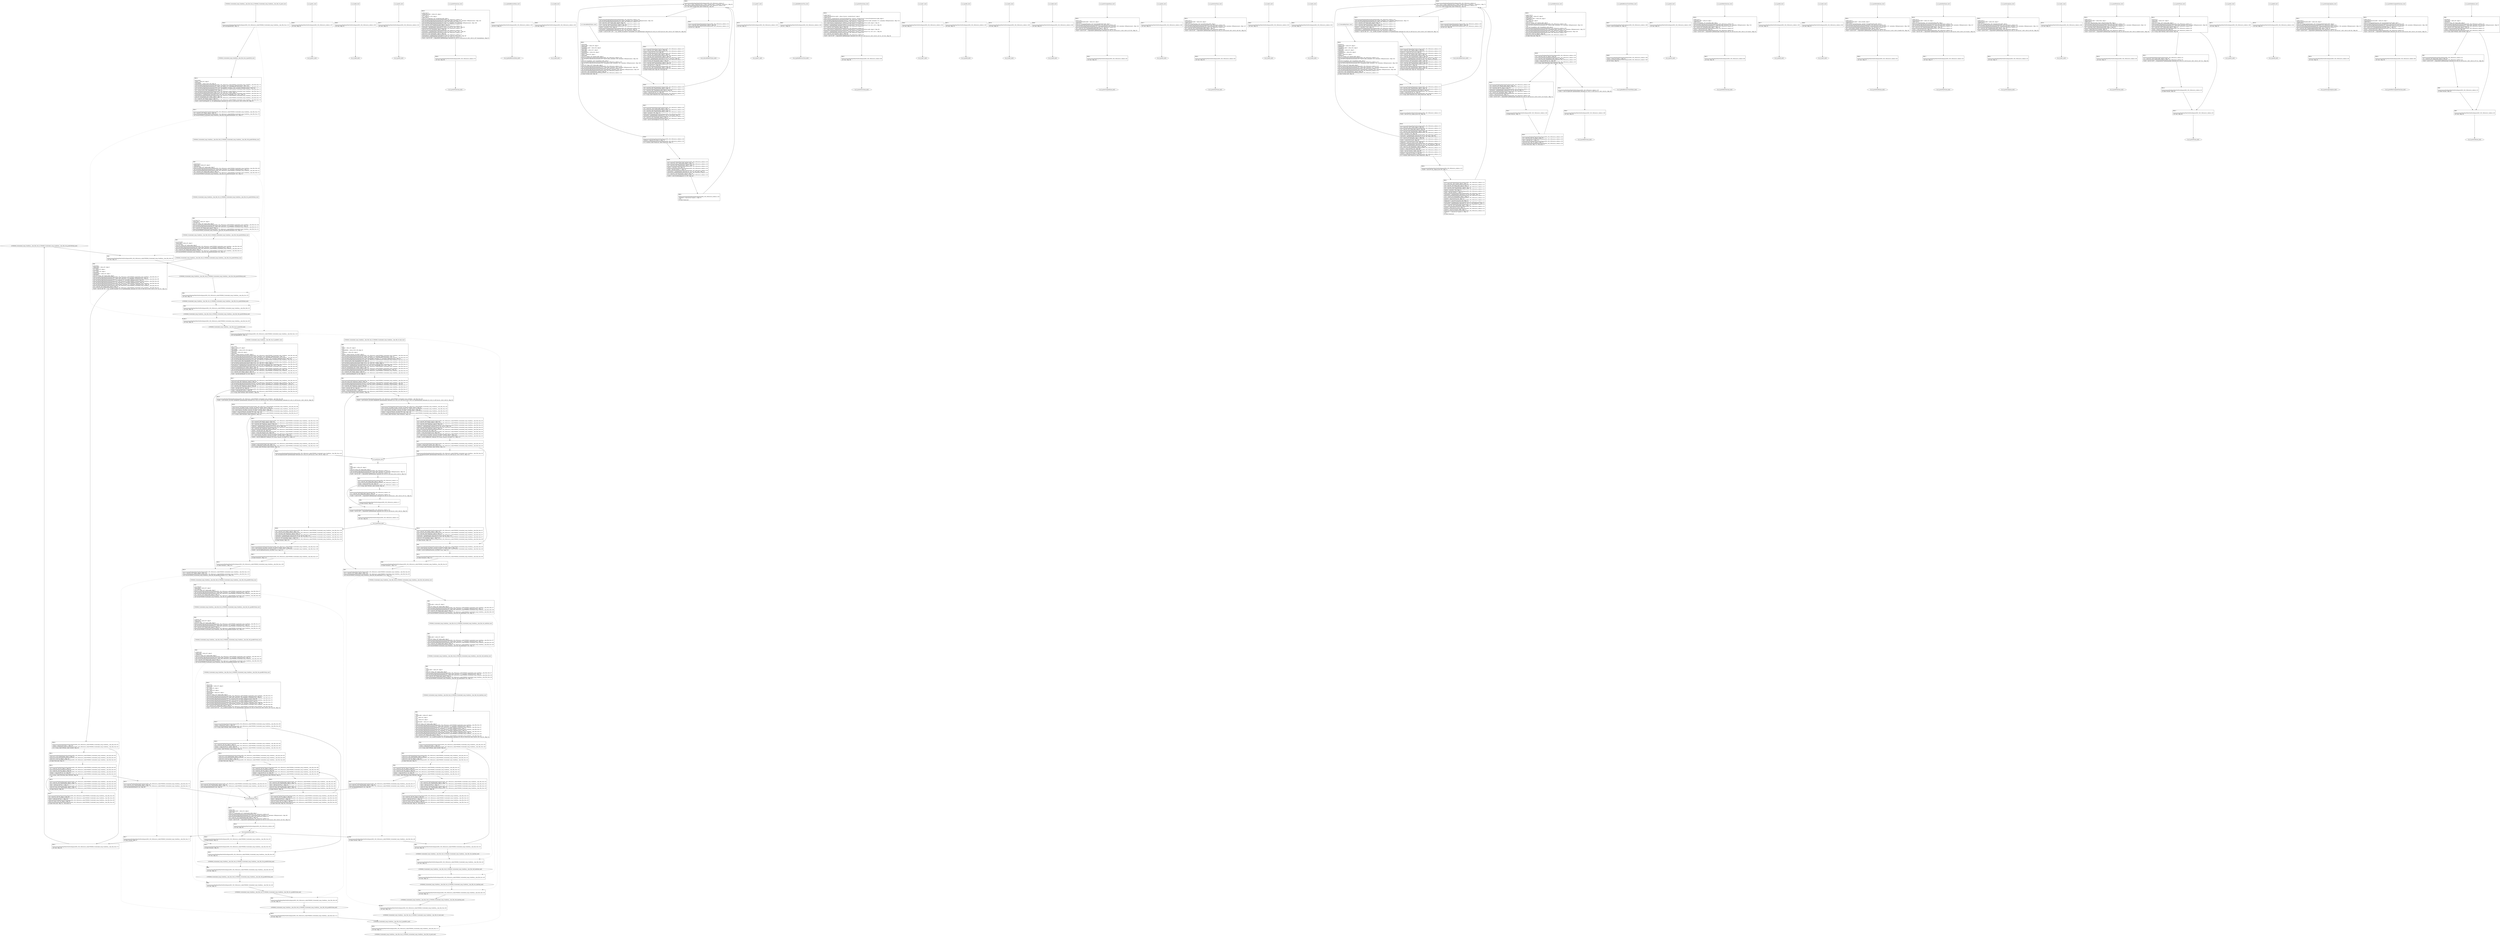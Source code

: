 digraph "icfg graph" {
BBCWE606_Unchecked_Loop_Condition__char_file_54e_ll_CWE606_Unchecked_Loop_Condition__char_file_54e_goodG2BSink_end [label="{CWE606_Unchecked_Loop_Condition__char_file_54e_ll_CWE606_Unchecked_Loop_Condition__char_file_54e_goodG2BSink_end}"];
BBio_ll_good1_end [label="{io_ll_good1_end}"];
BBio_ll_bad6_end [label="{io_ll_bad6_end}"];
BBio_ll_good5_end [label="{io_ll_good5_end}"];
BBCWE606_Unchecked_Loop_Condition__char_file_54b_ll_CWE606_Unchecked_Loop_Condition__char_file_54b_goodB2GSink_end [label="{CWE606_Unchecked_Loop_Condition__char_file_54b_ll_CWE606_Unchecked_Loop_Condition__char_file_54b_goodB2GSink_end}"];
BBio_ll_printWcharLine_end [label="{io_ll_printWcharLine_end}"];
BBCWE606_Unchecked_Loop_Condition__char_file_54b_ll_CWE606_Unchecked_Loop_Condition__char_file_54b_badSink_end [label="{CWE606_Unchecked_Loop_Condition__char_file_54b_ll_CWE606_Unchecked_Loop_Condition__char_file_54b_badSink_end}"];
BBio_ll_globalReturnsFalse_end [label="{io_ll_globalReturnsFalse_end}"];
BBCWE606_Unchecked_Loop_Condition__char_file_54c_ll_CWE606_Unchecked_Loop_Condition__char_file_54c_goodB2GSink_end [label="{CWE606_Unchecked_Loop_Condition__char_file_54c_ll_CWE606_Unchecked_Loop_Condition__char_file_54c_goodB2GSink_end}"];
BBio_ll_bad8_end [label="{io_ll_bad8_end}"];
BBio_ll_decodeHexWChars_end [label="{io_ll_decodeHexWChars_end}"];
BBio_ll_good7_end [label="{io_ll_good7_end}"];
BBio_ll_globalReturnsTrue_end [label="{io_ll_globalReturnsTrue_end}"];
BBio_ll_printStructLine_end [label="{io_ll_printStructLine_end}"];
BBio_ll_bad7_end [label="{io_ll_bad7_end}"];
BBio_ll_good6_end [label="{io_ll_good6_end}"];
BBio_ll_bad2_end [label="{io_ll_bad2_end}"];
BBio_ll_bad9_end [label="{io_ll_bad9_end}"];
BBio_ll_printUnsignedLine_end [label="{io_ll_printUnsignedLine_end}"];
BBio_ll_good4_end [label="{io_ll_good4_end}"];
BBio_ll_printSizeTLine_end [label="{io_ll_printSizeTLine_end}"];
BBio_ll_bad5_end [label="{io_ll_bad5_end}"];
BBCWE606_Unchecked_Loop_Condition__char_file_54a_ll_goodB2G_end [label="{CWE606_Unchecked_Loop_Condition__char_file_54a_ll_goodB2G_end}"];
BBio_ll_printLine_end [label="{io_ll_printLine_end}"];
BBCWE606_Unchecked_Loop_Condition__char_file_54c_ll_CWE606_Unchecked_Loop_Condition__char_file_54c_goodG2BSink_end [label="{CWE606_Unchecked_Loop_Condition__char_file_54c_ll_CWE606_Unchecked_Loop_Condition__char_file_54c_goodG2BSink_end}"];
BBio_ll_bad4_end [label="{io_ll_bad4_end}"];
BBio_ll_decodeHexChars_end [label="{io_ll_decodeHexChars_end}"];
BBCWE606_Unchecked_Loop_Condition__char_file_54c_ll_CWE606_Unchecked_Loop_Condition__char_file_54c_badSink_end [label="{CWE606_Unchecked_Loop_Condition__char_file_54c_ll_CWE606_Unchecked_Loop_Condition__char_file_54c_badSink_end}"];
BBio_ll_printBytesLine_end [label="{io_ll_printBytesLine_end}"];
BBCWE606_Unchecked_Loop_Condition__char_file_54d_ll_CWE606_Unchecked_Loop_Condition__char_file_54d_badSink_end [label="{CWE606_Unchecked_Loop_Condition__char_file_54d_ll_CWE606_Unchecked_Loop_Condition__char_file_54d_badSink_end}"];
BBio_ll_globalReturnsTrueOrFalse_end [label="{io_ll_globalReturnsTrueOrFalse_end}"];
BBCWE606_Unchecked_Loop_Condition__char_file_54e_ll_CWE606_Unchecked_Loop_Condition__char_file_54e_goodB2GSink_end [label="{CWE606_Unchecked_Loop_Condition__char_file_54e_ll_CWE606_Unchecked_Loop_Condition__char_file_54e_goodB2GSink_end}"];
BBCWE606_Unchecked_Loop_Condition__char_file_54a_ll_goodG2B_end [label="{CWE606_Unchecked_Loop_Condition__char_file_54a_ll_goodG2B_end}"];
BBio_ll_good3_end [label="{io_ll_good3_end}"];
BBCWE606_Unchecked_Loop_Condition__char_file_54a_ll_CWE606_Unchecked_Loop_Condition__char_file_54_bad_end [label="{CWE606_Unchecked_Loop_Condition__char_file_54a_ll_CWE606_Unchecked_Loop_Condition__char_file_54_bad_end}"];
BBCWE606_Unchecked_Loop_Condition__char_file_54e_ll_CWE606_Unchecked_Loop_Condition__char_file_54e_badSink_end [label="{CWE606_Unchecked_Loop_Condition__char_file_54e_ll_CWE606_Unchecked_Loop_Condition__char_file_54e_badSink_end}"];
BBio_ll_printHexCharLine_end [label="{io_ll_printHexCharLine_end}"];
BBio_ll_good9_end [label="{io_ll_good9_end}"];
BBCWE606_Unchecked_Loop_Condition__char_file_54a_ll_CWE606_Unchecked_Loop_Condition__char_file_54_good_end [label="{CWE606_Unchecked_Loop_Condition__char_file_54a_ll_CWE606_Unchecked_Loop_Condition__char_file_54_good_end}"];
BBio_ll_bad3_end [label="{io_ll_bad3_end}"];
BBio_ll_printDoubleLine_end [label="{io_ll_printDoubleLine_end}"];
BBio_ll_printShortLine_end [label="{io_ll_printShortLine_end}"];
BBio_ll_printLongLine_end [label="{io_ll_printLongLine_end}"];
BBio_ll_bad1_end [label="{io_ll_bad1_end}"];
BBio_ll_printFloatLine_end [label="{io_ll_printFloatLine_end}"];
BBio_ll_printWLine_end [label="{io_ll_printWLine_end}"];
BBio_ll_good2_end [label="{io_ll_good2_end}"];
BBio_ll_printIntLine_end [label="{io_ll_printIntLine_end}"];
BBCWE606_Unchecked_Loop_Condition__char_file_54d_ll_CWE606_Unchecked_Loop_Condition__char_file_54d_goodG2BSink_end [label="{CWE606_Unchecked_Loop_Condition__char_file_54d_ll_CWE606_Unchecked_Loop_Condition__char_file_54d_goodG2BSink_end}"];
BBio_ll_good8_end [label="{io_ll_good8_end}"];
BBio_ll_printLongLongLine_end [label="{io_ll_printLongLongLine_end}"];
BBCWE606_Unchecked_Loop_Condition__char_file_54b_ll_CWE606_Unchecked_Loop_Condition__char_file_54b_goodG2BSink_end [label="{CWE606_Unchecked_Loop_Condition__char_file_54b_ll_CWE606_Unchecked_Loop_Condition__char_file_54b_goodG2BSink_end}"];
BBio_ll_printHexUnsignedCharLine_end [label="{io_ll_printHexUnsignedCharLine_end}"];
BBio_ll_printSinkLine_end [label="{io_ll_printSinkLine_end}"];
BBCWE606_Unchecked_Loop_Condition__char_file_54d_ll_CWE606_Unchecked_Loop_Condition__char_file_54d_goodB2GSink_end [label="{CWE606_Unchecked_Loop_Condition__char_file_54d_ll_CWE606_Unchecked_Loop_Condition__char_file_54d_goodB2GSink_end}"];
BBCWE606_Unchecked_Loop_Condition__char_file_54e_ll_CWE606_Unchecked_Loop_Condition__char_file_54e_goodG2BSink_start [label="{CWE606_Unchecked_Loop_Condition__char_file_54e_ll_CWE606_Unchecked_Loop_Condition__char_file_54e_goodG2BSink_start}", shape=record];
CWE606_Unchecked_Loop_Condition__char_file_54e_ll_CWE606_Unchecked_Loop_Condition__char_file_54e_goodG2BSinkBB9 [label="{BB9:\l\l/:88280664\l
  %data.addr = alloca i8*, align 8\l
/:88280664\l
  %i = alloca i32, align 4\l
/:88280664\l
  %n = alloca i32, align 4\l
/:88280664\l
  %intVariable = alloca i32, align 4\l
/:88280664\l
  store i8* %data, i8** %data.addr, align 8\l
/home/raoxue/Desktop/MemVerif/workspace/000_109_106/source_code/CWE606_Unchecked_Loop_Condition__char_file_54e.c:57\l
  call void @llvm.dbg.declare(metadata i8** %data.addr, metadata !50, metadata !DIExpression()), !dbg !51\l
/home/raoxue/Desktop/MemVerif/workspace/000_109_106/source_code/CWE606_Unchecked_Loop_Condition__char_file_54e.c:60\l
  call void @llvm.dbg.declare(metadata i32* %i, metadata !52, metadata !DIExpression()), !dbg !54\l
/home/raoxue/Desktop/MemVerif/workspace/000_109_106/source_code/CWE606_Unchecked_Loop_Condition__char_file_54e.c:60\l
  call void @llvm.dbg.declare(metadata i32* %n, metadata !55, metadata !DIExpression()), !dbg !56\l
/home/raoxue/Desktop/MemVerif/workspace/000_109_106/source_code/CWE606_Unchecked_Loop_Condition__char_file_54e.c:60\l
  call void @llvm.dbg.declare(metadata i32* %intVariable, metadata !57, metadata !DIExpression()), !dbg !58\l
/home/raoxue/Desktop/MemVerif/workspace/000_109_106/source_code/CWE606_Unchecked_Loop_Condition__char_file_54e.c:61\l
  %0 = load i8*, i8** %data.addr, align 8, !dbg !22\l
/home/raoxue/Desktop/MemVerif/workspace/000_109_106/source_code/CWE606_Unchecked_Loop_Condition__char_file_54e.c:61\l
  %call = call i32 (i8*, i8*, ...) @__isoc99_sscanf(i8* %0, i8* getelementptr inbounds ([3 x i8], [3 x i8]* @.str, i64 0, i64 0), i32* %n) #4, !dbg !24\l
}", shape=record];
CWE606_Unchecked_Loop_Condition__char_file_54e_ll_CWE606_Unchecked_Loop_Condition__char_file_54e_goodG2BSinkBB9 [label="{BB9:\l\l/:88280664\l
  %data.addr = alloca i8*, align 8\l
/:88280664\l
  %i = alloca i32, align 4\l
/:88280664\l
  %n = alloca i32, align 4\l
/:88280664\l
  %intVariable = alloca i32, align 4\l
/:88280664\l
  store i8* %data, i8** %data.addr, align 8\l
/home/raoxue/Desktop/MemVerif/workspace/000_109_106/source_code/CWE606_Unchecked_Loop_Condition__char_file_54e.c:57\l
  call void @llvm.dbg.declare(metadata i8** %data.addr, metadata !50, metadata !DIExpression()), !dbg !51\l
/home/raoxue/Desktop/MemVerif/workspace/000_109_106/source_code/CWE606_Unchecked_Loop_Condition__char_file_54e.c:60\l
  call void @llvm.dbg.declare(metadata i32* %i, metadata !52, metadata !DIExpression()), !dbg !54\l
/home/raoxue/Desktop/MemVerif/workspace/000_109_106/source_code/CWE606_Unchecked_Loop_Condition__char_file_54e.c:60\l
  call void @llvm.dbg.declare(metadata i32* %n, metadata !55, metadata !DIExpression()), !dbg !56\l
/home/raoxue/Desktop/MemVerif/workspace/000_109_106/source_code/CWE606_Unchecked_Loop_Condition__char_file_54e.c:60\l
  call void @llvm.dbg.declare(metadata i32* %intVariable, metadata !57, metadata !DIExpression()), !dbg !58\l
/home/raoxue/Desktop/MemVerif/workspace/000_109_106/source_code/CWE606_Unchecked_Loop_Condition__char_file_54e.c:61\l
  %0 = load i8*, i8** %data.addr, align 8, !dbg !22\l
/home/raoxue/Desktop/MemVerif/workspace/000_109_106/source_code/CWE606_Unchecked_Loop_Condition__char_file_54e.c:61\l
  %call = call i32 (i8*, i8*, ...) @__isoc99_sscanf(i8* %0, i8* getelementptr inbounds ([3 x i8], [3 x i8]* @.str, i64 0, i64 0), i32* %n) #4, !dbg !24\l
}", shape=record];
CWE606_Unchecked_Loop_Condition__char_file_54e_ll_CWE606_Unchecked_Loop_Condition__char_file_54e_goodG2BSinkBB10 [label="{BB10:\l\l/home/raoxue/Desktop/MemVerif/workspace/000_109_106/source_code/CWE606_Unchecked_Loop_Condition__char_file_54e.c:61\l
  %cmp = icmp eq i32 %call, 1, !dbg !25\l
/home/raoxue/Desktop/MemVerif/workspace/000_109_106/source_code/CWE606_Unchecked_Loop_Condition__char_file_54e.c:61\l
  br i1 %cmp, label %if.then, label %if.end, !dbg !26\l
}", shape=record];
CWE606_Unchecked_Loop_Condition__char_file_54e_ll_CWE606_Unchecked_Loop_Condition__char_file_54e_goodG2BSinkBB11 [label="{BB11:\l\l/home/raoxue/Desktop/MemVerif/workspace/000_109_106/source_code/CWE606_Unchecked_Loop_Condition__char_file_54e.c:64\l
  store i32 0, i32* %intVariable, align 4, !dbg !27\l
/home/raoxue/Desktop/MemVerif/workspace/000_109_106/source_code/CWE606_Unchecked_Loop_Condition__char_file_54e.c:65\l
  store i32 0, i32* %i, align 4, !dbg !29\l
/home/raoxue/Desktop/MemVerif/workspace/000_109_106/source_code/CWE606_Unchecked_Loop_Condition__char_file_54e.c:65\l
  br label %for.cond, !dbg !31\l
}", shape=record];
CWE606_Unchecked_Loop_Condition__char_file_54e_ll_CWE606_Unchecked_Loop_Condition__char_file_54e_goodG2BSinkBB13 [label="{BB13:\l\l/home/raoxue/Desktop/MemVerif/workspace/000_109_106/source_code/CWE606_Unchecked_Loop_Condition__char_file_54e.c:65\l
  %1 = load i32, i32* %i, align 4, !dbg !32\l
/home/raoxue/Desktop/MemVerif/workspace/000_109_106/source_code/CWE606_Unchecked_Loop_Condition__char_file_54e.c:65\l
  %2 = load i32, i32* %n, align 4, !dbg !34\l
/home/raoxue/Desktop/MemVerif/workspace/000_109_106/source_code/CWE606_Unchecked_Loop_Condition__char_file_54e.c:65\l
  %cmp1 = icmp slt i32 %1, %2, !dbg !35\l
/home/raoxue/Desktop/MemVerif/workspace/000_109_106/source_code/CWE606_Unchecked_Loop_Condition__char_file_54e.c:65\l
  br i1 %cmp1, label %for.body, label %for.end, !dbg !36\l
}", shape=record];
CWE606_Unchecked_Loop_Condition__char_file_54e_ll_CWE606_Unchecked_Loop_Condition__char_file_54e_goodG2BSinkBB14 [label="{BB14:\l\l/home/raoxue/Desktop/MemVerif/workspace/000_109_106/source_code/CWE606_Unchecked_Loop_Condition__char_file_54e.c:68\l
  %3 = load i32, i32* %intVariable, align 4, !dbg !37\l
/home/raoxue/Desktop/MemVerif/workspace/000_109_106/source_code/CWE606_Unchecked_Loop_Condition__char_file_54e.c:68\l
  %inc = add nsw i32 %3, 1, !dbg !37\l
/home/raoxue/Desktop/MemVerif/workspace/000_109_106/source_code/CWE606_Unchecked_Loop_Condition__char_file_54e.c:68\l
  store i32 %inc, i32* %intVariable, align 4, !dbg !37\l
/home/raoxue/Desktop/MemVerif/workspace/000_109_106/source_code/CWE606_Unchecked_Loop_Condition__char_file_54e.c:69\l
  br label %for.inc, !dbg !39\l
}", shape=record];
CWE606_Unchecked_Loop_Condition__char_file_54e_ll_CWE606_Unchecked_Loop_Condition__char_file_54e_goodG2BSinkBB16 [label="{BB16:\l\l/home/raoxue/Desktop/MemVerif/workspace/000_109_106/source_code/CWE606_Unchecked_Loop_Condition__char_file_54e.c:65\l
  %4 = load i32, i32* %i, align 4, !dbg !40\l
/home/raoxue/Desktop/MemVerif/workspace/000_109_106/source_code/CWE606_Unchecked_Loop_Condition__char_file_54e.c:65\l
  %inc2 = add nsw i32 %4, 1, !dbg !40\l
/home/raoxue/Desktop/MemVerif/workspace/000_109_106/source_code/CWE606_Unchecked_Loop_Condition__char_file_54e.c:65\l
  store i32 %inc2, i32* %i, align 4, !dbg !40\l
/home/raoxue/Desktop/MemVerif/workspace/000_109_106/source_code/CWE606_Unchecked_Loop_Condition__char_file_54e.c:65\l
  br label %for.cond, !dbg !41, !llvm.loop !42\l
}", shape=record];
CWE606_Unchecked_Loop_Condition__char_file_54e_ll_CWE606_Unchecked_Loop_Condition__char_file_54e_goodG2BSinkBB15 [label="{BB15:\l\l/home/raoxue/Desktop/MemVerif/workspace/000_109_106/source_code/CWE606_Unchecked_Loop_Condition__char_file_54e.c:70\l
  %5 = load i32, i32* %intVariable, align 4, !dbg !45\l
/home/raoxue/Desktop/MemVerif/workspace/000_109_106/source_code/CWE606_Unchecked_Loop_Condition__char_file_54e.c:70\l
  call void @printIntLine(i32 %5), !dbg !46\l
}", shape=record];
CWE606_Unchecked_Loop_Condition__char_file_54e_ll_CWE606_Unchecked_Loop_Condition__char_file_54e_goodG2BSinkBB15 [label="{BB15:\l\l/home/raoxue/Desktop/MemVerif/workspace/000_109_106/source_code/CWE606_Unchecked_Loop_Condition__char_file_54e.c:70\l
  %5 = load i32, i32* %intVariable, align 4, !dbg !45\l
/home/raoxue/Desktop/MemVerif/workspace/000_109_106/source_code/CWE606_Unchecked_Loop_Condition__char_file_54e.c:70\l
  call void @printIntLine(i32 %5), !dbg !46\l
}", shape=record];
CWE606_Unchecked_Loop_Condition__char_file_54e_ll_CWE606_Unchecked_Loop_Condition__char_file_54e_goodG2BSinkBB17 [label="{BB17:\l\l/home/raoxue/Desktop/MemVerif/workspace/000_109_106/source_code/CWE606_Unchecked_Loop_Condition__char_file_54e.c:71\l
  br label %if.end, !dbg !47\l
}", shape=record];
CWE606_Unchecked_Loop_Condition__char_file_54e_ll_CWE606_Unchecked_Loop_Condition__char_file_54e_goodG2BSinkBB12 [label="{BB12:\l\l/home/raoxue/Desktop/MemVerif/workspace/000_109_106/source_code/CWE606_Unchecked_Loop_Condition__char_file_54e.c:73\l
  ret void, !dbg !48\l
}", shape=record];
BBio_ll_good1_start [label="{io_ll_good1_start}", shape=record];
io_ll_good1BB69 [label="{BB69:\l\l/home/raoxue/Desktop/MemVerif/workspace/000_109_106/source_code/io.c:187\l
  ret void, !dbg !52\l
}", shape=record];
BBio_ll_bad6_start [label="{io_ll_bad6_start}", shape=record];
io_ll_bad6BB83 [label="{BB83:\l\l/home/raoxue/Desktop/MemVerif/workspace/000_109_106/source_code/io.c:203\l
  ret void, !dbg !52\l
}", shape=record];
BBio_ll_good5_start [label="{io_ll_good5_start}", shape=record];
io_ll_good5BB73 [label="{BB73:\l\l/home/raoxue/Desktop/MemVerif/workspace/000_109_106/source_code/io.c:191\l
  ret void, !dbg !52\l
}", shape=record];
BBCWE606_Unchecked_Loop_Condition__char_file_54b_ll_CWE606_Unchecked_Loop_Condition__char_file_54b_goodB2GSink_start [label="{CWE606_Unchecked_Loop_Condition__char_file_54b_ll_CWE606_Unchecked_Loop_Condition__char_file_54b_goodB2GSink_start}", shape=record];
CWE606_Unchecked_Loop_Condition__char_file_54b_ll_CWE606_Unchecked_Loop_Condition__char_file_54b_goodB2GSinkBB4 [label="{BB4:\l\l/:2507998208\l
  %data.addr = alloca i8*, align 8\l
/:2507998208\l
  store i8* %data, i8** %data.addr, align 8\l
/home/raoxue/Desktop/MemVerif/workspace/000_109_106/source_code/CWE606_Unchecked_Loop_Condition__char_file_54b.c:57\l
  call void @llvm.dbg.declare(metadata i8** %data.addr, metadata !24, metadata !DIExpression()), !dbg !25\l
/home/raoxue/Desktop/MemVerif/workspace/000_109_106/source_code/CWE606_Unchecked_Loop_Condition__char_file_54b.c:59\l
  %0 = load i8*, i8** %data.addr, align 8, !dbg !14\l
/home/raoxue/Desktop/MemVerif/workspace/000_109_106/source_code/CWE606_Unchecked_Loop_Condition__char_file_54b.c:59\l
  call void @CWE606_Unchecked_Loop_Condition__char_file_54c_goodB2GSink(i8* %0), !dbg !15\l
}", shape=record];
CWE606_Unchecked_Loop_Condition__char_file_54b_ll_CWE606_Unchecked_Loop_Condition__char_file_54b_goodB2GSinkBB4 [label="{BB4:\l\l/:2507998208\l
  %data.addr = alloca i8*, align 8\l
/:2507998208\l
  store i8* %data, i8** %data.addr, align 8\l
/home/raoxue/Desktop/MemVerif/workspace/000_109_106/source_code/CWE606_Unchecked_Loop_Condition__char_file_54b.c:57\l
  call void @llvm.dbg.declare(metadata i8** %data.addr, metadata !24, metadata !DIExpression()), !dbg !25\l
/home/raoxue/Desktop/MemVerif/workspace/000_109_106/source_code/CWE606_Unchecked_Loop_Condition__char_file_54b.c:59\l
  %0 = load i8*, i8** %data.addr, align 8, !dbg !14\l
/home/raoxue/Desktop/MemVerif/workspace/000_109_106/source_code/CWE606_Unchecked_Loop_Condition__char_file_54b.c:59\l
  call void @CWE606_Unchecked_Loop_Condition__char_file_54c_goodB2GSink(i8* %0), !dbg !15\l
}", shape=record];
CWE606_Unchecked_Loop_Condition__char_file_54b_ll_CWE606_Unchecked_Loop_Condition__char_file_54b_goodB2GSinkBB5 [label="{BB5:\l\l/home/raoxue/Desktop/MemVerif/workspace/000_109_106/source_code/CWE606_Unchecked_Loop_Condition__char_file_54b.c:60\l
  ret void, !dbg !16\l
}", shape=record];
BBio_ll_printWcharLine_start [label="{io_ll_printWcharLine_start}", shape=record];
io_ll_printWcharLineBB28 [label="{BB28:\l\l/:3880726272\l
  %wideChar.addr = alloca i32, align 4\l
/:3880726272\l
  %s = alloca [2 x i32], align 4\l
/:3880726272\l
  store i32 %wideChar, i32* %wideChar.addr, align 4\l
/home/raoxue/Desktop/MemVerif/workspace/000_109_106/source_code/io.c:70\l
  call void @llvm.dbg.declare(metadata i32* %wideChar.addr, metadata !162, metadata !DIExpression()), !dbg !163\l
/home/raoxue/Desktop/MemVerif/workspace/000_109_106/source_code/io.c:74\l
  call void @llvm.dbg.declare(metadata [2 x i32]* %s, metadata !164, metadata !DIExpression()), !dbg !168\l
/home/raoxue/Desktop/MemVerif/workspace/000_109_106/source_code/io.c:75\l
  %0 = load i32, i32* %wideChar.addr, align 4, !dbg !61\l
/home/raoxue/Desktop/MemVerif/workspace/000_109_106/source_code/io.c:75\l
  %arrayidx = getelementptr inbounds [2 x i32], [2 x i32]* %s, i64 0, i64 0, !dbg !62\l
/home/raoxue/Desktop/MemVerif/workspace/000_109_106/source_code/io.c:75\l
  store i32 %0, i32* %arrayidx, align 4, !dbg !63\l
/home/raoxue/Desktop/MemVerif/workspace/000_109_106/source_code/io.c:76\l
  %arrayidx1 = getelementptr inbounds [2 x i32], [2 x i32]* %s, i64 0, i64 1, !dbg !64\l
/home/raoxue/Desktop/MemVerif/workspace/000_109_106/source_code/io.c:76\l
  store i32 0, i32* %arrayidx1, align 4, !dbg !65\l
/home/raoxue/Desktop/MemVerif/workspace/000_109_106/source_code/io.c:77\l
  %arraydecay = getelementptr inbounds [2 x i32], [2 x i32]* %s, i64 0, i64 0, !dbg !66\l
/home/raoxue/Desktop/MemVerif/workspace/000_109_106/source_code/io.c:77\l
  %call = call i32 (i8*, ...) @printf(i8* getelementptr inbounds ([5 x i8], [5 x i8]* @.str.10, i64 0, i64 0), i32* %arraydecay), !dbg !67\l
}", shape=record];
io_ll_printWcharLineBB28 [label="{BB28:\l\l/:3880726272\l
  %wideChar.addr = alloca i32, align 4\l
/:3880726272\l
  %s = alloca [2 x i32], align 4\l
/:3880726272\l
  store i32 %wideChar, i32* %wideChar.addr, align 4\l
/home/raoxue/Desktop/MemVerif/workspace/000_109_106/source_code/io.c:70\l
  call void @llvm.dbg.declare(metadata i32* %wideChar.addr, metadata !162, metadata !DIExpression()), !dbg !163\l
/home/raoxue/Desktop/MemVerif/workspace/000_109_106/source_code/io.c:74\l
  call void @llvm.dbg.declare(metadata [2 x i32]* %s, metadata !164, metadata !DIExpression()), !dbg !168\l
/home/raoxue/Desktop/MemVerif/workspace/000_109_106/source_code/io.c:75\l
  %0 = load i32, i32* %wideChar.addr, align 4, !dbg !61\l
/home/raoxue/Desktop/MemVerif/workspace/000_109_106/source_code/io.c:75\l
  %arrayidx = getelementptr inbounds [2 x i32], [2 x i32]* %s, i64 0, i64 0, !dbg !62\l
/home/raoxue/Desktop/MemVerif/workspace/000_109_106/source_code/io.c:75\l
  store i32 %0, i32* %arrayidx, align 4, !dbg !63\l
/home/raoxue/Desktop/MemVerif/workspace/000_109_106/source_code/io.c:76\l
  %arrayidx1 = getelementptr inbounds [2 x i32], [2 x i32]* %s, i64 0, i64 1, !dbg !64\l
/home/raoxue/Desktop/MemVerif/workspace/000_109_106/source_code/io.c:76\l
  store i32 0, i32* %arrayidx1, align 4, !dbg !65\l
/home/raoxue/Desktop/MemVerif/workspace/000_109_106/source_code/io.c:77\l
  %arraydecay = getelementptr inbounds [2 x i32], [2 x i32]* %s, i64 0, i64 0, !dbg !66\l
/home/raoxue/Desktop/MemVerif/workspace/000_109_106/source_code/io.c:77\l
  %call = call i32 (i8*, ...) @printf(i8* getelementptr inbounds ([5 x i8], [5 x i8]* @.str.10, i64 0, i64 0), i32* %arraydecay), !dbg !67\l
}", shape=record];
io_ll_printWcharLineBB29 [label="{BB29:\l\l/home/raoxue/Desktop/MemVerif/workspace/000_109_106/source_code/io.c:78\l
  ret void, !dbg !68\l
}", shape=record];
BBCWE606_Unchecked_Loop_Condition__char_file_54b_ll_CWE606_Unchecked_Loop_Condition__char_file_54b_badSink_start [label="{CWE606_Unchecked_Loop_Condition__char_file_54b_ll_CWE606_Unchecked_Loop_Condition__char_file_54b_badSink_start}", shape=record];
CWE606_Unchecked_Loop_Condition__char_file_54b_ll_CWE606_Unchecked_Loop_Condition__char_file_54b_badSinkBB0 [label="{BB0:\l\l/:415\l
  %data.addr = alloca i8*, align 8\l
/:415\l
  store i8* %data, i8** %data.addr, align 8\l
/home/raoxue/Desktop/MemVerif/workspace/000_109_106/source_code/CWE606_Unchecked_Loop_Condition__char_file_54b.c:37\l
  call void @llvm.dbg.declare(metadata i8** %data.addr, metadata !12, metadata !DIExpression()), !dbg !13\l
/home/raoxue/Desktop/MemVerif/workspace/000_109_106/source_code/CWE606_Unchecked_Loop_Condition__char_file_54b.c:39\l
  %0 = load i8*, i8** %data.addr, align 8, !dbg !14\l
/home/raoxue/Desktop/MemVerif/workspace/000_109_106/source_code/CWE606_Unchecked_Loop_Condition__char_file_54b.c:39\l
  call void @CWE606_Unchecked_Loop_Condition__char_file_54c_badSink(i8* %0), !dbg !15\l
}", shape=record];
CWE606_Unchecked_Loop_Condition__char_file_54b_ll_CWE606_Unchecked_Loop_Condition__char_file_54b_badSinkBB0 [label="{BB0:\l\l/:415\l
  %data.addr = alloca i8*, align 8\l
/:415\l
  store i8* %data, i8** %data.addr, align 8\l
/home/raoxue/Desktop/MemVerif/workspace/000_109_106/source_code/CWE606_Unchecked_Loop_Condition__char_file_54b.c:37\l
  call void @llvm.dbg.declare(metadata i8** %data.addr, metadata !12, metadata !DIExpression()), !dbg !13\l
/home/raoxue/Desktop/MemVerif/workspace/000_109_106/source_code/CWE606_Unchecked_Loop_Condition__char_file_54b.c:39\l
  %0 = load i8*, i8** %data.addr, align 8, !dbg !14\l
/home/raoxue/Desktop/MemVerif/workspace/000_109_106/source_code/CWE606_Unchecked_Loop_Condition__char_file_54b.c:39\l
  call void @CWE606_Unchecked_Loop_Condition__char_file_54c_badSink(i8* %0), !dbg !15\l
}", shape=record];
CWE606_Unchecked_Loop_Condition__char_file_54b_ll_CWE606_Unchecked_Loop_Condition__char_file_54b_badSinkBB1 [label="{BB1:\l\l/home/raoxue/Desktop/MemVerif/workspace/000_109_106/source_code/CWE606_Unchecked_Loop_Condition__char_file_54b.c:40\l
  ret void, !dbg !16\l
}", shape=record];
BBio_ll_globalReturnsFalse_start [label="{io_ll_globalReturnsFalse_start}", shape=record];
io_ll_globalReturnsFalseBB66 [label="{BB66:\l\l/home/raoxue/Desktop/MemVerif/workspace/000_109_106/source_code/io.c:163\l
  ret i32 0, !dbg !52\l
}", shape=record];
BBCWE606_Unchecked_Loop_Condition__char_file_54c_ll_CWE606_Unchecked_Loop_Condition__char_file_54c_goodB2GSink_start [label="{CWE606_Unchecked_Loop_Condition__char_file_54c_ll_CWE606_Unchecked_Loop_Condition__char_file_54c_goodB2GSink_start}", shape=record];
CWE606_Unchecked_Loop_Condition__char_file_54c_ll_CWE606_Unchecked_Loop_Condition__char_file_54c_goodB2GSinkBB4 [label="{BB4:\l\l/:1306281728\l
  %data.addr = alloca i8*, align 8\l
/:1306281728\l
  store i8* %data, i8** %data.addr, align 8\l
/home/raoxue/Desktop/MemVerif/workspace/000_109_106/source_code/CWE606_Unchecked_Loop_Condition__char_file_54c.c:57\l
  call void @llvm.dbg.declare(metadata i8** %data.addr, metadata !24, metadata !DIExpression()), !dbg !25\l
/home/raoxue/Desktop/MemVerif/workspace/000_109_106/source_code/CWE606_Unchecked_Loop_Condition__char_file_54c.c:59\l
  %0 = load i8*, i8** %data.addr, align 8, !dbg !14\l
/home/raoxue/Desktop/MemVerif/workspace/000_109_106/source_code/CWE606_Unchecked_Loop_Condition__char_file_54c.c:59\l
  call void @CWE606_Unchecked_Loop_Condition__char_file_54d_goodB2GSink(i8* %0), !dbg !15\l
}", shape=record];
CWE606_Unchecked_Loop_Condition__char_file_54c_ll_CWE606_Unchecked_Loop_Condition__char_file_54c_goodB2GSinkBB4 [label="{BB4:\l\l/:1306281728\l
  %data.addr = alloca i8*, align 8\l
/:1306281728\l
  store i8* %data, i8** %data.addr, align 8\l
/home/raoxue/Desktop/MemVerif/workspace/000_109_106/source_code/CWE606_Unchecked_Loop_Condition__char_file_54c.c:57\l
  call void @llvm.dbg.declare(metadata i8** %data.addr, metadata !24, metadata !DIExpression()), !dbg !25\l
/home/raoxue/Desktop/MemVerif/workspace/000_109_106/source_code/CWE606_Unchecked_Loop_Condition__char_file_54c.c:59\l
  %0 = load i8*, i8** %data.addr, align 8, !dbg !14\l
/home/raoxue/Desktop/MemVerif/workspace/000_109_106/source_code/CWE606_Unchecked_Loop_Condition__char_file_54c.c:59\l
  call void @CWE606_Unchecked_Loop_Condition__char_file_54d_goodB2GSink(i8* %0), !dbg !15\l
}", shape=record];
CWE606_Unchecked_Loop_Condition__char_file_54c_ll_CWE606_Unchecked_Loop_Condition__char_file_54c_goodB2GSinkBB5 [label="{BB5:\l\l/home/raoxue/Desktop/MemVerif/workspace/000_109_106/source_code/CWE606_Unchecked_Loop_Condition__char_file_54c.c:60\l
  ret void, !dbg !16\l
}", shape=record];
BBio_ll_bad8_start [label="{io_ll_bad8_start}", shape=record];
io_ll_bad8BB85 [label="{BB85:\l\l/home/raoxue/Desktop/MemVerif/workspace/000_109_106/source_code/io.c:205\l
  ret void, !dbg !52\l
}", shape=record];
BBio_ll_decodeHexWChars_start [label="{io_ll_decodeHexWChars_start}", shape=record];
io_ll_decodeHexWCharsBB55 [label="{BB55:\l\l/:85654088\l
  %bytes.addr = alloca i8*, align 8\l
/:85654088\l
  %numBytes.addr = alloca i64, align 8\l
/:85654088\l
  %hex.addr = alloca i32*, align 8\l
/:85654088\l
  %numWritten = alloca i64, align 8\l
/:85654088\l
  %byte = alloca i32, align 4\l
/:85654088\l
  store i8* %bytes, i8** %bytes.addr, align 8\l
/home/raoxue/Desktop/MemVerif/workspace/000_109_106/source_code/io.c:135\l
  call void @llvm.dbg.declare(metadata i8** %bytes.addr, metadata !290, metadata !DIExpression()), !dbg !291\l
/:135\l
  store i64 %numBytes, i64* %numBytes.addr, align 8\l
/home/raoxue/Desktop/MemVerif/workspace/000_109_106/source_code/io.c:135\l
  call void @llvm.dbg.declare(metadata i64* %numBytes.addr, metadata !292, metadata !DIExpression()), !dbg !293\l
/:135\l
  store i32* %hex, i32** %hex.addr, align 8\l
/home/raoxue/Desktop/MemVerif/workspace/000_109_106/source_code/io.c:135\l
  call void @llvm.dbg.declare(metadata i32** %hex.addr, metadata !294, metadata !DIExpression()), !dbg !295\l
/home/raoxue/Desktop/MemVerif/workspace/000_109_106/source_code/io.c:137\l
  call void @llvm.dbg.declare(metadata i64* %numWritten, metadata !296, metadata !DIExpression()), !dbg !297\l
/home/raoxue/Desktop/MemVerif/workspace/000_109_106/source_code/io.c:137\l
  store i64 0, i64* %numWritten, align 8, !dbg !65\l
/home/raoxue/Desktop/MemVerif/workspace/000_109_106/source_code/io.c:143\l
  br label %while.cond, !dbg !66\l
}", shape=record];
io_ll_decodeHexWCharsBB56 [label="{BB56:\l\l/home/raoxue/Desktop/MemVerif/workspace/000_109_106/source_code/io.c:143\l
  %0 = load i64, i64* %numWritten, align 8, !dbg !67\l
/home/raoxue/Desktop/MemVerif/workspace/000_109_106/source_code/io.c:143\l
  %1 = load i64, i64* %numBytes.addr, align 8, !dbg !68\l
/home/raoxue/Desktop/MemVerif/workspace/000_109_106/source_code/io.c:143\l
  %cmp = icmp ult i64 %0, %1, !dbg !69\l
/home/raoxue/Desktop/MemVerif/workspace/000_109_106/source_code/io.c:143\l
  br i1 %cmp, label %land.lhs.true, label %land.end, !dbg !70\l
}", shape=record];
io_ll_decodeHexWCharsBB57 [label="{BB57:\l\l/home/raoxue/Desktop/MemVerif/workspace/000_109_106/source_code/io.c:143\l
  %2 = load i32*, i32** %hex.addr, align 8, !dbg !71\l
/home/raoxue/Desktop/MemVerif/workspace/000_109_106/source_code/io.c:143\l
  %3 = load i64, i64* %numWritten, align 8, !dbg !72\l
/home/raoxue/Desktop/MemVerif/workspace/000_109_106/source_code/io.c:143\l
  %mul = mul i64 2, %3, !dbg !73\l
/home/raoxue/Desktop/MemVerif/workspace/000_109_106/source_code/io.c:143\l
  %arrayidx = getelementptr inbounds i32, i32* %2, i64 %mul, !dbg !71\l
/home/raoxue/Desktop/MemVerif/workspace/000_109_106/source_code/io.c:143\l
  %4 = load i32, i32* %arrayidx, align 4, !dbg !71\l
/home/raoxue/Desktop/MemVerif/workspace/000_109_106/source_code/io.c:143\l
  %call = call i32 @iswxdigit(i32 %4) #5, !dbg !74\l
}", shape=record];
io_ll_decodeHexWCharsBB57 [label="{BB57:\l\l/home/raoxue/Desktop/MemVerif/workspace/000_109_106/source_code/io.c:143\l
  %2 = load i32*, i32** %hex.addr, align 8, !dbg !71\l
/home/raoxue/Desktop/MemVerif/workspace/000_109_106/source_code/io.c:143\l
  %3 = load i64, i64* %numWritten, align 8, !dbg !72\l
/home/raoxue/Desktop/MemVerif/workspace/000_109_106/source_code/io.c:143\l
  %mul = mul i64 2, %3, !dbg !73\l
/home/raoxue/Desktop/MemVerif/workspace/000_109_106/source_code/io.c:143\l
  %arrayidx = getelementptr inbounds i32, i32* %2, i64 %mul, !dbg !71\l
/home/raoxue/Desktop/MemVerif/workspace/000_109_106/source_code/io.c:143\l
  %4 = load i32, i32* %arrayidx, align 4, !dbg !71\l
/home/raoxue/Desktop/MemVerif/workspace/000_109_106/source_code/io.c:143\l
  %call = call i32 @iswxdigit(i32 %4) #5, !dbg !74\l
}", shape=record];
io_ll_decodeHexWCharsBB59 [label="{BB59:\l\l/home/raoxue/Desktop/MemVerif/workspace/000_109_106/source_code/io.c:143\l
  %tobool = icmp ne i32 %call, 0, !dbg !74\l
/home/raoxue/Desktop/MemVerif/workspace/000_109_106/source_code/io.c:143\l
  br i1 %tobool, label %land.rhs, label %land.end, !dbg !75\l
}", shape=record];
io_ll_decodeHexWCharsBB60 [label="{BB60:\l\l/home/raoxue/Desktop/MemVerif/workspace/000_109_106/source_code/io.c:143\l
  %5 = load i32*, i32** %hex.addr, align 8, !dbg !76\l
/home/raoxue/Desktop/MemVerif/workspace/000_109_106/source_code/io.c:143\l
  %6 = load i64, i64* %numWritten, align 8, !dbg !77\l
/home/raoxue/Desktop/MemVerif/workspace/000_109_106/source_code/io.c:143\l
  %mul1 = mul i64 2, %6, !dbg !78\l
/home/raoxue/Desktop/MemVerif/workspace/000_109_106/source_code/io.c:143\l
  %add = add i64 %mul1, 1, !dbg !79\l
/home/raoxue/Desktop/MemVerif/workspace/000_109_106/source_code/io.c:143\l
  %arrayidx2 = getelementptr inbounds i32, i32* %5, i64 %add, !dbg !76\l
/home/raoxue/Desktop/MemVerif/workspace/000_109_106/source_code/io.c:143\l
  %7 = load i32, i32* %arrayidx2, align 4, !dbg !76\l
/home/raoxue/Desktop/MemVerif/workspace/000_109_106/source_code/io.c:143\l
  %call3 = call i32 @iswxdigit(i32 %7) #5, !dbg !80\l
}", shape=record];
io_ll_decodeHexWCharsBB60 [label="{BB60:\l\l/home/raoxue/Desktop/MemVerif/workspace/000_109_106/source_code/io.c:143\l
  %5 = load i32*, i32** %hex.addr, align 8, !dbg !76\l
/home/raoxue/Desktop/MemVerif/workspace/000_109_106/source_code/io.c:143\l
  %6 = load i64, i64* %numWritten, align 8, !dbg !77\l
/home/raoxue/Desktop/MemVerif/workspace/000_109_106/source_code/io.c:143\l
  %mul1 = mul i64 2, %6, !dbg !78\l
/home/raoxue/Desktop/MemVerif/workspace/000_109_106/source_code/io.c:143\l
  %add = add i64 %mul1, 1, !dbg !79\l
/home/raoxue/Desktop/MemVerif/workspace/000_109_106/source_code/io.c:143\l
  %arrayidx2 = getelementptr inbounds i32, i32* %5, i64 %add, !dbg !76\l
/home/raoxue/Desktop/MemVerif/workspace/000_109_106/source_code/io.c:143\l
  %7 = load i32, i32* %arrayidx2, align 4, !dbg !76\l
/home/raoxue/Desktop/MemVerif/workspace/000_109_106/source_code/io.c:143\l
  %call3 = call i32 @iswxdigit(i32 %7) #5, !dbg !80\l
}", shape=record];
io_ll_decodeHexWCharsBB61 [label="{BB61:\l\l/home/raoxue/Desktop/MemVerif/workspace/000_109_106/source_code/io.c:143\l
  %tobool4 = icmp ne i32 %call3, 0, !dbg !75\l
/:143\l
  br label %land.end\l
}", shape=record];
io_ll_decodeHexWCharsBB58 [label="{BB58:\l\l/home/raoxue/Desktop/MemVerif/workspace/000_109_106/source_code/io.c:0\l
  %8 = phi i1 [ false, %land.lhs.true ], [ false, %while.cond ], [ %tobool4, %land.rhs ], !dbg !81\l
/home/raoxue/Desktop/MemVerif/workspace/000_109_106/source_code/io.c:143\l
  br i1 %8, label %while.body, label %while.end, !dbg !66\l
}", shape=record];
io_ll_decodeHexWCharsBB62 [label="{BB62:\l\l/home/raoxue/Desktop/MemVerif/workspace/000_109_106/source_code/io.c:145\l
  call void @llvm.dbg.declare(metadata i32* %byte, metadata !314, metadata !DIExpression()), !dbg !316\l
/home/raoxue/Desktop/MemVerif/workspace/000_109_106/source_code/io.c:146\l
  %9 = load i32*, i32** %hex.addr, align 8, !dbg !85\l
/home/raoxue/Desktop/MemVerif/workspace/000_109_106/source_code/io.c:146\l
  %10 = load i64, i64* %numWritten, align 8, !dbg !86\l
/home/raoxue/Desktop/MemVerif/workspace/000_109_106/source_code/io.c:146\l
  %mul5 = mul i64 2, %10, !dbg !87\l
/home/raoxue/Desktop/MemVerif/workspace/000_109_106/source_code/io.c:146\l
  %arrayidx6 = getelementptr inbounds i32, i32* %9, i64 %mul5, !dbg !85\l
/home/raoxue/Desktop/MemVerif/workspace/000_109_106/source_code/io.c:146\l
  %call7 = call i32 (i32*, i32*, ...) @__isoc99_swscanf(i32* %arrayidx6, i32* getelementptr inbounds ([5 x i32], [5 x i32]* @.str.16, i64 0, i64 0), i32* %byte) #5, !dbg !88\l
}", shape=record];
io_ll_decodeHexWCharsBB62 [label="{BB62:\l\l/home/raoxue/Desktop/MemVerif/workspace/000_109_106/source_code/io.c:145\l
  call void @llvm.dbg.declare(metadata i32* %byte, metadata !314, metadata !DIExpression()), !dbg !316\l
/home/raoxue/Desktop/MemVerif/workspace/000_109_106/source_code/io.c:146\l
  %9 = load i32*, i32** %hex.addr, align 8, !dbg !85\l
/home/raoxue/Desktop/MemVerif/workspace/000_109_106/source_code/io.c:146\l
  %10 = load i64, i64* %numWritten, align 8, !dbg !86\l
/home/raoxue/Desktop/MemVerif/workspace/000_109_106/source_code/io.c:146\l
  %mul5 = mul i64 2, %10, !dbg !87\l
/home/raoxue/Desktop/MemVerif/workspace/000_109_106/source_code/io.c:146\l
  %arrayidx6 = getelementptr inbounds i32, i32* %9, i64 %mul5, !dbg !85\l
/home/raoxue/Desktop/MemVerif/workspace/000_109_106/source_code/io.c:146\l
  %call7 = call i32 (i32*, i32*, ...) @__isoc99_swscanf(i32* %arrayidx6, i32* getelementptr inbounds ([5 x i32], [5 x i32]* @.str.16, i64 0, i64 0), i32* %byte) #5, !dbg !88\l
}", shape=record];
io_ll_decodeHexWCharsBB64 [label="{BB64:\l\l/home/raoxue/Desktop/MemVerif/workspace/000_109_106/source_code/io.c:147\l
  %11 = load i32, i32* %byte, align 4, !dbg !89\l
/home/raoxue/Desktop/MemVerif/workspace/000_109_106/source_code/io.c:147\l
  %conv = trunc i32 %11 to i8, !dbg !90\l
/home/raoxue/Desktop/MemVerif/workspace/000_109_106/source_code/io.c:147\l
  %12 = load i8*, i8** %bytes.addr, align 8, !dbg !91\l
/home/raoxue/Desktop/MemVerif/workspace/000_109_106/source_code/io.c:147\l
  %13 = load i64, i64* %numWritten, align 8, !dbg !92\l
/home/raoxue/Desktop/MemVerif/workspace/000_109_106/source_code/io.c:147\l
  %arrayidx8 = getelementptr inbounds i8, i8* %12, i64 %13, !dbg !91\l
/home/raoxue/Desktop/MemVerif/workspace/000_109_106/source_code/io.c:147\l
  store i8 %conv, i8* %arrayidx8, align 1, !dbg !93\l
/home/raoxue/Desktop/MemVerif/workspace/000_109_106/source_code/io.c:148\l
  %14 = load i64, i64* %numWritten, align 8, !dbg !94\l
/home/raoxue/Desktop/MemVerif/workspace/000_109_106/source_code/io.c:148\l
  %inc = add i64 %14, 1, !dbg !94\l
/home/raoxue/Desktop/MemVerif/workspace/000_109_106/source_code/io.c:148\l
  store i64 %inc, i64* %numWritten, align 8, !dbg !94\l
/home/raoxue/Desktop/MemVerif/workspace/000_109_106/source_code/io.c:143\l
  br label %while.cond, !dbg !66, !llvm.loop !95\l
}", shape=record];
io_ll_decodeHexWCharsBB63 [label="{BB63:\l\l/home/raoxue/Desktop/MemVerif/workspace/000_109_106/source_code/io.c:151\l
  %15 = load i64, i64* %numWritten, align 8, !dbg !98\l
/home/raoxue/Desktop/MemVerif/workspace/000_109_106/source_code/io.c:151\l
  ret i64 %15, !dbg !99\l
}", shape=record];
BBio_ll_good7_start [label="{io_ll_good7_start}", shape=record];
io_ll_good7BB75 [label="{BB75:\l\l/home/raoxue/Desktop/MemVerif/workspace/000_109_106/source_code/io.c:193\l
  ret void, !dbg !52\l
}", shape=record];
BBio_ll_globalReturnsTrue_start [label="{io_ll_globalReturnsTrue_start}", shape=record];
io_ll_globalReturnsTrueBB65 [label="{BB65:\l\l/home/raoxue/Desktop/MemVerif/workspace/000_109_106/source_code/io.c:158\l
  ret i32 1, !dbg !52\l
}", shape=record];
BBio_ll_printStructLine_start [label="{io_ll_printStructLine_start}", shape=record];
io_ll_printStructLineBB36 [label="{BB36:\l\l/:3880726272\l
  %structTwoIntsStruct.addr = alloca %struct._twoIntsStruct*, align 8\l
/:3880726272\l
  store %struct._twoIntsStruct* %structTwoIntsStruct, %struct._twoIntsStruct** %structTwoIntsStruct.addr, align 8\l
/home/raoxue/Desktop/MemVerif/workspace/000_109_106/source_code/io.c:95\l
  call void @llvm.dbg.declare(metadata %struct._twoIntsStruct** %structTwoIntsStruct.addr, metadata !212, metadata !DIExpression()), !dbg !213\l
/home/raoxue/Desktop/MemVerif/workspace/000_109_106/source_code/io.c:97\l
  %0 = load %struct._twoIntsStruct*, %struct._twoIntsStruct** %structTwoIntsStruct.addr, align 8, !dbg !61\l
/home/raoxue/Desktop/MemVerif/workspace/000_109_106/source_code/io.c:97\l
  %intOne = getelementptr inbounds %struct._twoIntsStruct, %struct._twoIntsStruct* %0, i32 0, i32 0, !dbg !62\l
/home/raoxue/Desktop/MemVerif/workspace/000_109_106/source_code/io.c:97\l
  %1 = load i32, i32* %intOne, align 4, !dbg !62\l
/home/raoxue/Desktop/MemVerif/workspace/000_109_106/source_code/io.c:97\l
  %2 = load %struct._twoIntsStruct*, %struct._twoIntsStruct** %structTwoIntsStruct.addr, align 8, !dbg !63\l
/home/raoxue/Desktop/MemVerif/workspace/000_109_106/source_code/io.c:97\l
  %intTwo = getelementptr inbounds %struct._twoIntsStruct, %struct._twoIntsStruct* %2, i32 0, i32 1, !dbg !64\l
/home/raoxue/Desktop/MemVerif/workspace/000_109_106/source_code/io.c:97\l
  %3 = load i32, i32* %intTwo, align 4, !dbg !64\l
/home/raoxue/Desktop/MemVerif/workspace/000_109_106/source_code/io.c:97\l
  %call = call i32 (i8*, ...) @printf(i8* getelementptr inbounds ([10 x i8], [10 x i8]* @.str.13, i64 0, i64 0), i32 %1, i32 %3), !dbg !65\l
}", shape=record];
io_ll_printStructLineBB36 [label="{BB36:\l\l/:3880726272\l
  %structTwoIntsStruct.addr = alloca %struct._twoIntsStruct*, align 8\l
/:3880726272\l
  store %struct._twoIntsStruct* %structTwoIntsStruct, %struct._twoIntsStruct** %structTwoIntsStruct.addr, align 8\l
/home/raoxue/Desktop/MemVerif/workspace/000_109_106/source_code/io.c:95\l
  call void @llvm.dbg.declare(metadata %struct._twoIntsStruct** %structTwoIntsStruct.addr, metadata !212, metadata !DIExpression()), !dbg !213\l
/home/raoxue/Desktop/MemVerif/workspace/000_109_106/source_code/io.c:97\l
  %0 = load %struct._twoIntsStruct*, %struct._twoIntsStruct** %structTwoIntsStruct.addr, align 8, !dbg !61\l
/home/raoxue/Desktop/MemVerif/workspace/000_109_106/source_code/io.c:97\l
  %intOne = getelementptr inbounds %struct._twoIntsStruct, %struct._twoIntsStruct* %0, i32 0, i32 0, !dbg !62\l
/home/raoxue/Desktop/MemVerif/workspace/000_109_106/source_code/io.c:97\l
  %1 = load i32, i32* %intOne, align 4, !dbg !62\l
/home/raoxue/Desktop/MemVerif/workspace/000_109_106/source_code/io.c:97\l
  %2 = load %struct._twoIntsStruct*, %struct._twoIntsStruct** %structTwoIntsStruct.addr, align 8, !dbg !63\l
/home/raoxue/Desktop/MemVerif/workspace/000_109_106/source_code/io.c:97\l
  %intTwo = getelementptr inbounds %struct._twoIntsStruct, %struct._twoIntsStruct* %2, i32 0, i32 1, !dbg !64\l
/home/raoxue/Desktop/MemVerif/workspace/000_109_106/source_code/io.c:97\l
  %3 = load i32, i32* %intTwo, align 4, !dbg !64\l
/home/raoxue/Desktop/MemVerif/workspace/000_109_106/source_code/io.c:97\l
  %call = call i32 (i8*, ...) @printf(i8* getelementptr inbounds ([10 x i8], [10 x i8]* @.str.13, i64 0, i64 0), i32 %1, i32 %3), !dbg !65\l
}", shape=record];
io_ll_printStructLineBB37 [label="{BB37:\l\l/home/raoxue/Desktop/MemVerif/workspace/000_109_106/source_code/io.c:98\l
  ret void, !dbg !66\l
}", shape=record];
BBio_ll_bad7_start [label="{io_ll_bad7_start}", shape=record];
io_ll_bad7BB84 [label="{BB84:\l\l/home/raoxue/Desktop/MemVerif/workspace/000_109_106/source_code/io.c:204\l
  ret void, !dbg !52\l
}", shape=record];
BBio_ll_good6_start [label="{io_ll_good6_start}", shape=record];
io_ll_good6BB74 [label="{BB74:\l\l/home/raoxue/Desktop/MemVerif/workspace/000_109_106/source_code/io.c:192\l
  ret void, !dbg !52\l
}", shape=record];
BBio_ll_bad2_start [label="{io_ll_bad2_start}", shape=record];
io_ll_bad2BB79 [label="{BB79:\l\l/home/raoxue/Desktop/MemVerif/workspace/000_109_106/source_code/io.c:199\l
  ret void, !dbg !52\l
}", shape=record];
BBio_ll_bad9_start [label="{io_ll_bad9_start}", shape=record];
io_ll_bad9BB86 [label="{BB86:\l\l/home/raoxue/Desktop/MemVerif/workspace/000_109_106/source_code/io.c:206\l
  ret void, !dbg !52\l
}", shape=record];
BBio_ll_printUnsignedLine_start [label="{io_ll_printUnsignedLine_start}", shape=record];
io_ll_printUnsignedLineBB30 [label="{BB30:\l\l/:85815128\l
  %unsignedNumber.addr = alloca i32, align 4\l
/:85815128\l
  store i32 %unsignedNumber, i32* %unsignedNumber.addr, align 4\l
/home/raoxue/Desktop/MemVerif/workspace/000_109_106/source_code/io.c:80\l
  call void @llvm.dbg.declare(metadata i32* %unsignedNumber.addr, metadata !180, metadata !DIExpression()), !dbg !181\l
/home/raoxue/Desktop/MemVerif/workspace/000_109_106/source_code/io.c:82\l
  %0 = load i32, i32* %unsignedNumber.addr, align 4, !dbg !54\l
/home/raoxue/Desktop/MemVerif/workspace/000_109_106/source_code/io.c:82\l
  %call = call i32 (i8*, ...) @printf(i8* getelementptr inbounds ([4 x i8], [4 x i8]* @.str.11, i64 0, i64 0), i32 %0), !dbg !55\l
}", shape=record];
io_ll_printUnsignedLineBB30 [label="{BB30:\l\l/:85815128\l
  %unsignedNumber.addr = alloca i32, align 4\l
/:85815128\l
  store i32 %unsignedNumber, i32* %unsignedNumber.addr, align 4\l
/home/raoxue/Desktop/MemVerif/workspace/000_109_106/source_code/io.c:80\l
  call void @llvm.dbg.declare(metadata i32* %unsignedNumber.addr, metadata !180, metadata !DIExpression()), !dbg !181\l
/home/raoxue/Desktop/MemVerif/workspace/000_109_106/source_code/io.c:82\l
  %0 = load i32, i32* %unsignedNumber.addr, align 4, !dbg !54\l
/home/raoxue/Desktop/MemVerif/workspace/000_109_106/source_code/io.c:82\l
  %call = call i32 (i8*, ...) @printf(i8* getelementptr inbounds ([4 x i8], [4 x i8]* @.str.11, i64 0, i64 0), i32 %0), !dbg !55\l
}", shape=record];
io_ll_printUnsignedLineBB31 [label="{BB31:\l\l/home/raoxue/Desktop/MemVerif/workspace/000_109_106/source_code/io.c:83\l
  ret void, !dbg !56\l
}", shape=record];
BBio_ll_good4_start [label="{io_ll_good4_start}", shape=record];
io_ll_good4BB72 [label="{BB72:\l\l/home/raoxue/Desktop/MemVerif/workspace/000_109_106/source_code/io.c:190\l
  ret void, !dbg !52\l
}", shape=record];
BBio_ll_printSizeTLine_start [label="{io_ll_printSizeTLine_start}", shape=record];
io_ll_printSizeTLineBB24 [label="{BB24:\l\l/:3880726272\l
  %sizeTNumber.addr = alloca i64, align 8\l
/:3880726272\l
  store i64 %sizeTNumber, i64* %sizeTNumber.addr, align 8\l
/home/raoxue/Desktop/MemVerif/workspace/000_109_106/source_code/io.c:60\l
  call void @llvm.dbg.declare(metadata i64* %sizeTNumber.addr, metadata !146, metadata !DIExpression()), !dbg !147\l
/home/raoxue/Desktop/MemVerif/workspace/000_109_106/source_code/io.c:62\l
  %0 = load i64, i64* %sizeTNumber.addr, align 8, !dbg !57\l
/home/raoxue/Desktop/MemVerif/workspace/000_109_106/source_code/io.c:62\l
  %call = call i32 (i8*, ...) @printf(i8* getelementptr inbounds ([5 x i8], [5 x i8]* @.str.8, i64 0, i64 0), i64 %0), !dbg !58\l
}", shape=record];
io_ll_printSizeTLineBB24 [label="{BB24:\l\l/:3880726272\l
  %sizeTNumber.addr = alloca i64, align 8\l
/:3880726272\l
  store i64 %sizeTNumber, i64* %sizeTNumber.addr, align 8\l
/home/raoxue/Desktop/MemVerif/workspace/000_109_106/source_code/io.c:60\l
  call void @llvm.dbg.declare(metadata i64* %sizeTNumber.addr, metadata !146, metadata !DIExpression()), !dbg !147\l
/home/raoxue/Desktop/MemVerif/workspace/000_109_106/source_code/io.c:62\l
  %0 = load i64, i64* %sizeTNumber.addr, align 8, !dbg !57\l
/home/raoxue/Desktop/MemVerif/workspace/000_109_106/source_code/io.c:62\l
  %call = call i32 (i8*, ...) @printf(i8* getelementptr inbounds ([5 x i8], [5 x i8]* @.str.8, i64 0, i64 0), i64 %0), !dbg !58\l
}", shape=record];
io_ll_printSizeTLineBB25 [label="{BB25:\l\l/home/raoxue/Desktop/MemVerif/workspace/000_109_106/source_code/io.c:63\l
  ret void, !dbg !59\l
}", shape=record];
BBio_ll_bad5_start [label="{io_ll_bad5_start}", shape=record];
io_ll_bad5BB82 [label="{BB82:\l\l/home/raoxue/Desktop/MemVerif/workspace/000_109_106/source_code/io.c:202\l
  ret void, !dbg !52\l
}", shape=record];
BBCWE606_Unchecked_Loop_Condition__char_file_54a_ll_goodB2G_start [label="{CWE606_Unchecked_Loop_Condition__char_file_54a_ll_goodB2G_start}", shape=record];
CWE606_Unchecked_Loop_Condition__char_file_54a_ll_goodB2GBB16 [label="{BB16:\l\l/:96131800\l
  %data = alloca i8*, align 8\l
/:96131800\l
  %dataBuffer = alloca [100 x i8], align 16\l
/:96131800\l
  %dataLen = alloca i64, align 8\l
/:96131800\l
  %pFile = alloca %struct._IO_FILE*, align 8\l
/home/raoxue/Desktop/MemVerif/workspace/000_109_106/source_code/CWE606_Unchecked_Loop_Condition__char_file_54a.c:86\l
  call void @llvm.dbg.declare(metadata i8** %data, metadata !140, metadata !DIExpression()), !dbg !141\l
/home/raoxue/Desktop/MemVerif/workspace/000_109_106/source_code/CWE606_Unchecked_Loop_Condition__char_file_54a.c:87\l
  call void @llvm.dbg.declare(metadata [100 x i8]* %dataBuffer, metadata !142, metadata !DIExpression()), !dbg !143\l
/home/raoxue/Desktop/MemVerif/workspace/000_109_106/source_code/CWE606_Unchecked_Loop_Condition__char_file_54a.c:87\l
  %0 = bitcast [100 x i8]* %dataBuffer to i8*, !dbg !21\l
/home/raoxue/Desktop/MemVerif/workspace/000_109_106/source_code/CWE606_Unchecked_Loop_Condition__char_file_54a.c:87\l
  call void @llvm.memset.p0i8.i64(i8* align 16 %0, i8 0, i64 100, i1 false), !dbg !21\l
/home/raoxue/Desktop/MemVerif/workspace/000_109_106/source_code/CWE606_Unchecked_Loop_Condition__char_file_54a.c:88\l
  %arraydecay = getelementptr inbounds [100 x i8], [100 x i8]* %dataBuffer, i64 0, i64 0, !dbg !22\l
/home/raoxue/Desktop/MemVerif/workspace/000_109_106/source_code/CWE606_Unchecked_Loop_Condition__char_file_54a.c:88\l
  store i8* %arraydecay, i8** %data, align 8, !dbg !23\l
/home/raoxue/Desktop/MemVerif/workspace/000_109_106/source_code/CWE606_Unchecked_Loop_Condition__char_file_54a.c:91\l
  call void @llvm.dbg.declare(metadata i64* %dataLen, metadata !146, metadata !DIExpression()), !dbg !148\l
/home/raoxue/Desktop/MemVerif/workspace/000_109_106/source_code/CWE606_Unchecked_Loop_Condition__char_file_54a.c:91\l
  %1 = load i8*, i8** %data, align 8, !dbg !30\l
/home/raoxue/Desktop/MemVerif/workspace/000_109_106/source_code/CWE606_Unchecked_Loop_Condition__char_file_54a.c:91\l
  %call = call i64 @strlen(i8* %1) #6, !dbg !31\l
}", shape=record];
CWE606_Unchecked_Loop_Condition__char_file_54a_ll_goodB2GBB16 [label="{BB16:\l\l/:96131800\l
  %data = alloca i8*, align 8\l
/:96131800\l
  %dataBuffer = alloca [100 x i8], align 16\l
/:96131800\l
  %dataLen = alloca i64, align 8\l
/:96131800\l
  %pFile = alloca %struct._IO_FILE*, align 8\l
/home/raoxue/Desktop/MemVerif/workspace/000_109_106/source_code/CWE606_Unchecked_Loop_Condition__char_file_54a.c:86\l
  call void @llvm.dbg.declare(metadata i8** %data, metadata !140, metadata !DIExpression()), !dbg !141\l
/home/raoxue/Desktop/MemVerif/workspace/000_109_106/source_code/CWE606_Unchecked_Loop_Condition__char_file_54a.c:87\l
  call void @llvm.dbg.declare(metadata [100 x i8]* %dataBuffer, metadata !142, metadata !DIExpression()), !dbg !143\l
/home/raoxue/Desktop/MemVerif/workspace/000_109_106/source_code/CWE606_Unchecked_Loop_Condition__char_file_54a.c:87\l
  %0 = bitcast [100 x i8]* %dataBuffer to i8*, !dbg !21\l
/home/raoxue/Desktop/MemVerif/workspace/000_109_106/source_code/CWE606_Unchecked_Loop_Condition__char_file_54a.c:87\l
  call void @llvm.memset.p0i8.i64(i8* align 16 %0, i8 0, i64 100, i1 false), !dbg !21\l
/home/raoxue/Desktop/MemVerif/workspace/000_109_106/source_code/CWE606_Unchecked_Loop_Condition__char_file_54a.c:88\l
  %arraydecay = getelementptr inbounds [100 x i8], [100 x i8]* %dataBuffer, i64 0, i64 0, !dbg !22\l
/home/raoxue/Desktop/MemVerif/workspace/000_109_106/source_code/CWE606_Unchecked_Loop_Condition__char_file_54a.c:88\l
  store i8* %arraydecay, i8** %data, align 8, !dbg !23\l
/home/raoxue/Desktop/MemVerif/workspace/000_109_106/source_code/CWE606_Unchecked_Loop_Condition__char_file_54a.c:91\l
  call void @llvm.dbg.declare(metadata i64* %dataLen, metadata !146, metadata !DIExpression()), !dbg !148\l
/home/raoxue/Desktop/MemVerif/workspace/000_109_106/source_code/CWE606_Unchecked_Loop_Condition__char_file_54a.c:91\l
  %1 = load i8*, i8** %data, align 8, !dbg !30\l
/home/raoxue/Desktop/MemVerif/workspace/000_109_106/source_code/CWE606_Unchecked_Loop_Condition__char_file_54a.c:91\l
  %call = call i64 @strlen(i8* %1) #6, !dbg !31\l
}", shape=record];
CWE606_Unchecked_Loop_Condition__char_file_54a_ll_goodB2GBB17 [label="{BB17:\l\l/home/raoxue/Desktop/MemVerif/workspace/000_109_106/source_code/CWE606_Unchecked_Loop_Condition__char_file_54a.c:91\l
  store i64 %call, i64* %dataLen, align 8, !dbg !29\l
/home/raoxue/Desktop/MemVerif/workspace/000_109_106/source_code/CWE606_Unchecked_Loop_Condition__char_file_54a.c:92\l
  call void @llvm.dbg.declare(metadata %struct._IO_FILE** %pFile, metadata !151, metadata !DIExpression()), !dbg !152\l
/home/raoxue/Desktop/MemVerif/workspace/000_109_106/source_code/CWE606_Unchecked_Loop_Condition__char_file_54a.c:94\l
  %2 = load i64, i64* %dataLen, align 8, !dbg !90\l
/home/raoxue/Desktop/MemVerif/workspace/000_109_106/source_code/CWE606_Unchecked_Loop_Condition__char_file_54a.c:94\l
  %sub = sub i64 100, %2, !dbg !92\l
/home/raoxue/Desktop/MemVerif/workspace/000_109_106/source_code/CWE606_Unchecked_Loop_Condition__char_file_54a.c:94\l
  %cmp = icmp ugt i64 %sub, 1, !dbg !93\l
/home/raoxue/Desktop/MemVerif/workspace/000_109_106/source_code/CWE606_Unchecked_Loop_Condition__char_file_54a.c:94\l
  br i1 %cmp, label %if.then, label %if.end11, !dbg !94\l
}", shape=record];
CWE606_Unchecked_Loop_Condition__char_file_54a_ll_goodB2GBB18 [label="{BB18:\l\l/home/raoxue/Desktop/MemVerif/workspace/000_109_106/source_code/CWE606_Unchecked_Loop_Condition__char_file_54a.c:96\l
  %call1 = call %struct._IO_FILE* @fopen(i8* getelementptr inbounds ([14 x i8], [14 x i8]* @.str, i64 0, i64 0), i8* getelementptr inbounds ([2 x i8], [2 x i8]* @.str.1, i64 0, i64 0)), !dbg !95\l
}", shape=record];
CWE606_Unchecked_Loop_Condition__char_file_54a_ll_goodB2GBB18 [label="{BB18:\l\l/home/raoxue/Desktop/MemVerif/workspace/000_109_106/source_code/CWE606_Unchecked_Loop_Condition__char_file_54a.c:96\l
  %call1 = call %struct._IO_FILE* @fopen(i8* getelementptr inbounds ([14 x i8], [14 x i8]* @.str, i64 0, i64 0), i8* getelementptr inbounds ([2 x i8], [2 x i8]* @.str.1, i64 0, i64 0)), !dbg !95\l
}", shape=record];
CWE606_Unchecked_Loop_Condition__char_file_54a_ll_goodB2GBB20 [label="{BB20:\l\l/home/raoxue/Desktop/MemVerif/workspace/000_109_106/source_code/CWE606_Unchecked_Loop_Condition__char_file_54a.c:96\l
  store %struct._IO_FILE* %call1, %struct._IO_FILE** %pFile, align 8, !dbg !97\l
/home/raoxue/Desktop/MemVerif/workspace/000_109_106/source_code/CWE606_Unchecked_Loop_Condition__char_file_54a.c:97\l
  %3 = load %struct._IO_FILE*, %struct._IO_FILE** %pFile, align 8, !dbg !98\l
/home/raoxue/Desktop/MemVerif/workspace/000_109_106/source_code/CWE606_Unchecked_Loop_Condition__char_file_54a.c:97\l
  %cmp2 = icmp ne %struct._IO_FILE* %3, null, !dbg !100\l
/home/raoxue/Desktop/MemVerif/workspace/000_109_106/source_code/CWE606_Unchecked_Loop_Condition__char_file_54a.c:97\l
  br i1 %cmp2, label %if.then3, label %if.end10, !dbg !101\l
}", shape=record];
CWE606_Unchecked_Loop_Condition__char_file_54a_ll_goodB2GBB21 [label="{BB21:\l\l/home/raoxue/Desktop/MemVerif/workspace/000_109_106/source_code/CWE606_Unchecked_Loop_Condition__char_file_54a.c:100\l
  %4 = load i8*, i8** %data, align 8, !dbg !102\l
/home/raoxue/Desktop/MemVerif/workspace/000_109_106/source_code/CWE606_Unchecked_Loop_Condition__char_file_54a.c:100\l
  %5 = load i64, i64* %dataLen, align 8, !dbg !105\l
/home/raoxue/Desktop/MemVerif/workspace/000_109_106/source_code/CWE606_Unchecked_Loop_Condition__char_file_54a.c:100\l
  %add.ptr = getelementptr inbounds i8, i8* %4, i64 %5, !dbg !106\l
/home/raoxue/Desktop/MemVerif/workspace/000_109_106/source_code/CWE606_Unchecked_Loop_Condition__char_file_54a.c:100\l
  %6 = load i64, i64* %dataLen, align 8, !dbg !107\l
/home/raoxue/Desktop/MemVerif/workspace/000_109_106/source_code/CWE606_Unchecked_Loop_Condition__char_file_54a.c:100\l
  %sub4 = sub i64 100, %6, !dbg !108\l
/home/raoxue/Desktop/MemVerif/workspace/000_109_106/source_code/CWE606_Unchecked_Loop_Condition__char_file_54a.c:100\l
  %conv = trunc i64 %sub4 to i32, !dbg !109\l
/home/raoxue/Desktop/MemVerif/workspace/000_109_106/source_code/CWE606_Unchecked_Loop_Condition__char_file_54a.c:100\l
  %7 = load %struct._IO_FILE*, %struct._IO_FILE** %pFile, align 8, !dbg !110\l
/home/raoxue/Desktop/MemVerif/workspace/000_109_106/source_code/CWE606_Unchecked_Loop_Condition__char_file_54a.c:100\l
  %call5 = call i8* @fgets(i8* %add.ptr, i32 %conv, %struct._IO_FILE* %7), !dbg !111\l
}", shape=record];
CWE606_Unchecked_Loop_Condition__char_file_54a_ll_goodB2GBB21 [label="{BB21:\l\l/home/raoxue/Desktop/MemVerif/workspace/000_109_106/source_code/CWE606_Unchecked_Loop_Condition__char_file_54a.c:100\l
  %4 = load i8*, i8** %data, align 8, !dbg !102\l
/home/raoxue/Desktop/MemVerif/workspace/000_109_106/source_code/CWE606_Unchecked_Loop_Condition__char_file_54a.c:100\l
  %5 = load i64, i64* %dataLen, align 8, !dbg !105\l
/home/raoxue/Desktop/MemVerif/workspace/000_109_106/source_code/CWE606_Unchecked_Loop_Condition__char_file_54a.c:100\l
  %add.ptr = getelementptr inbounds i8, i8* %4, i64 %5, !dbg !106\l
/home/raoxue/Desktop/MemVerif/workspace/000_109_106/source_code/CWE606_Unchecked_Loop_Condition__char_file_54a.c:100\l
  %6 = load i64, i64* %dataLen, align 8, !dbg !107\l
/home/raoxue/Desktop/MemVerif/workspace/000_109_106/source_code/CWE606_Unchecked_Loop_Condition__char_file_54a.c:100\l
  %sub4 = sub i64 100, %6, !dbg !108\l
/home/raoxue/Desktop/MemVerif/workspace/000_109_106/source_code/CWE606_Unchecked_Loop_Condition__char_file_54a.c:100\l
  %conv = trunc i64 %sub4 to i32, !dbg !109\l
/home/raoxue/Desktop/MemVerif/workspace/000_109_106/source_code/CWE606_Unchecked_Loop_Condition__char_file_54a.c:100\l
  %7 = load %struct._IO_FILE*, %struct._IO_FILE** %pFile, align 8, !dbg !110\l
/home/raoxue/Desktop/MemVerif/workspace/000_109_106/source_code/CWE606_Unchecked_Loop_Condition__char_file_54a.c:100\l
  %call5 = call i8* @fgets(i8* %add.ptr, i32 %conv, %struct._IO_FILE* %7), !dbg !111\l
}", shape=record];
CWE606_Unchecked_Loop_Condition__char_file_54a_ll_goodB2GBB23 [label="{BB23:\l\l/home/raoxue/Desktop/MemVerif/workspace/000_109_106/source_code/CWE606_Unchecked_Loop_Condition__char_file_54a.c:100\l
  %cmp6 = icmp eq i8* %call5, null, !dbg !112\l
/home/raoxue/Desktop/MemVerif/workspace/000_109_106/source_code/CWE606_Unchecked_Loop_Condition__char_file_54a.c:100\l
  br i1 %cmp6, label %if.then8, label %if.end, !dbg !113\l
}", shape=record];
CWE606_Unchecked_Loop_Condition__char_file_54a_ll_goodB2GBB24 [label="{BB24:\l\l/home/raoxue/Desktop/MemVerif/workspace/000_109_106/source_code/CWE606_Unchecked_Loop_Condition__char_file_54a.c:102\l
  call void @printLine(i8* getelementptr inbounds ([15 x i8], [15 x i8]* @.str.2, i64 0, i64 0)), !dbg !114\l
}", shape=record];
CWE606_Unchecked_Loop_Condition__char_file_54a_ll_goodB2GBB24 [label="{BB24:\l\l/home/raoxue/Desktop/MemVerif/workspace/000_109_106/source_code/CWE606_Unchecked_Loop_Condition__char_file_54a.c:102\l
  call void @printLine(i8* getelementptr inbounds ([15 x i8], [15 x i8]* @.str.2, i64 0, i64 0)), !dbg !114\l
}", shape=record];
CWE606_Unchecked_Loop_Condition__char_file_54a_ll_goodB2GBB26 [label="{BB26:\l\l/home/raoxue/Desktop/MemVerif/workspace/000_109_106/source_code/CWE606_Unchecked_Loop_Condition__char_file_54a.c:104\l
  %8 = load i8*, i8** %data, align 8, !dbg !116\l
/home/raoxue/Desktop/MemVerif/workspace/000_109_106/source_code/CWE606_Unchecked_Loop_Condition__char_file_54a.c:104\l
  %9 = load i64, i64* %dataLen, align 8, !dbg !117\l
/home/raoxue/Desktop/MemVerif/workspace/000_109_106/source_code/CWE606_Unchecked_Loop_Condition__char_file_54a.c:104\l
  %arrayidx = getelementptr inbounds i8, i8* %8, i64 %9, !dbg !116\l
/home/raoxue/Desktop/MemVerif/workspace/000_109_106/source_code/CWE606_Unchecked_Loop_Condition__char_file_54a.c:104\l
  store i8 0, i8* %arrayidx, align 1, !dbg !118\l
/home/raoxue/Desktop/MemVerif/workspace/000_109_106/source_code/CWE606_Unchecked_Loop_Condition__char_file_54a.c:105\l
  br label %if.end, !dbg !119\l
}", shape=record];
CWE606_Unchecked_Loop_Condition__char_file_54a_ll_goodB2GBB25 [label="{BB25:\l\l/home/raoxue/Desktop/MemVerif/workspace/000_109_106/source_code/CWE606_Unchecked_Loop_Condition__char_file_54a.c:106\l
  %10 = load %struct._IO_FILE*, %struct._IO_FILE** %pFile, align 8, !dbg !120\l
/home/raoxue/Desktop/MemVerif/workspace/000_109_106/source_code/CWE606_Unchecked_Loop_Condition__char_file_54a.c:106\l
  %call9 = call i32 @fclose(%struct._IO_FILE* %10), !dbg !121\l
}", shape=record];
CWE606_Unchecked_Loop_Condition__char_file_54a_ll_goodB2GBB25 [label="{BB25:\l\l/home/raoxue/Desktop/MemVerif/workspace/000_109_106/source_code/CWE606_Unchecked_Loop_Condition__char_file_54a.c:106\l
  %10 = load %struct._IO_FILE*, %struct._IO_FILE** %pFile, align 8, !dbg !120\l
/home/raoxue/Desktop/MemVerif/workspace/000_109_106/source_code/CWE606_Unchecked_Loop_Condition__char_file_54a.c:106\l
  %call9 = call i32 @fclose(%struct._IO_FILE* %10), !dbg !121\l
}", shape=record];
CWE606_Unchecked_Loop_Condition__char_file_54a_ll_goodB2GBB27 [label="{BB27:\l\l/home/raoxue/Desktop/MemVerif/workspace/000_109_106/source_code/CWE606_Unchecked_Loop_Condition__char_file_54a.c:107\l
  br label %if.end10, !dbg !122\l
}", shape=record];
CWE606_Unchecked_Loop_Condition__char_file_54a_ll_goodB2GBB22 [label="{BB22:\l\l/home/raoxue/Desktop/MemVerif/workspace/000_109_106/source_code/CWE606_Unchecked_Loop_Condition__char_file_54a.c:108\l
  br label %if.end11, !dbg !123\l
}", shape=record];
CWE606_Unchecked_Loop_Condition__char_file_54a_ll_goodB2GBB19 [label="{BB19:\l\l/home/raoxue/Desktop/MemVerif/workspace/000_109_106/source_code/CWE606_Unchecked_Loop_Condition__char_file_54a.c:110\l
  %11 = load i8*, i8** %data, align 8, !dbg !124\l
/home/raoxue/Desktop/MemVerif/workspace/000_109_106/source_code/CWE606_Unchecked_Loop_Condition__char_file_54a.c:110\l
  call void @CWE606_Unchecked_Loop_Condition__char_file_54b_goodB2GSink(i8* %11), !dbg !125\l
}", shape=record];
CWE606_Unchecked_Loop_Condition__char_file_54a_ll_goodB2GBB19 [label="{BB19:\l\l/home/raoxue/Desktop/MemVerif/workspace/000_109_106/source_code/CWE606_Unchecked_Loop_Condition__char_file_54a.c:110\l
  %11 = load i8*, i8** %data, align 8, !dbg !124\l
/home/raoxue/Desktop/MemVerif/workspace/000_109_106/source_code/CWE606_Unchecked_Loop_Condition__char_file_54a.c:110\l
  call void @CWE606_Unchecked_Loop_Condition__char_file_54b_goodB2GSink(i8* %11), !dbg !125\l
}", shape=record];
CWE606_Unchecked_Loop_Condition__char_file_54a_ll_goodB2GBB28 [label="{BB28:\l\l/home/raoxue/Desktop/MemVerif/workspace/000_109_106/source_code/CWE606_Unchecked_Loop_Condition__char_file_54a.c:111\l
  ret void, !dbg !126\l
}", shape=record];
BBio_ll_printLine_start [label="{io_ll_printLine_start}", shape=record];
io_ll_printLineBB0 [label="{BB0:\l\l/:415\l
  %line.addr = alloca i8*, align 8\l
/:415\l
  store i8* %line, i8** %line.addr, align 8\l
/home/raoxue/Desktop/MemVerif/workspace/000_109_106/source_code/io.c:11\l
  call void @llvm.dbg.declare(metadata i8** %line.addr, metadata !52, metadata !DIExpression()), !dbg !53\l
/home/raoxue/Desktop/MemVerif/workspace/000_109_106/source_code/io.c:13\l
  %call = call i32 (i8*, ...) @printf(i8* getelementptr inbounds ([9 x i8], [9 x i8]* @.str, i64 0, i64 0)), !dbg !54\l
}", shape=record];
io_ll_printLineBB0 [label="{BB0:\l\l/:415\l
  %line.addr = alloca i8*, align 8\l
/:415\l
  store i8* %line, i8** %line.addr, align 8\l
/home/raoxue/Desktop/MemVerif/workspace/000_109_106/source_code/io.c:11\l
  call void @llvm.dbg.declare(metadata i8** %line.addr, metadata !52, metadata !DIExpression()), !dbg !53\l
/home/raoxue/Desktop/MemVerif/workspace/000_109_106/source_code/io.c:13\l
  %call = call i32 (i8*, ...) @printf(i8* getelementptr inbounds ([9 x i8], [9 x i8]* @.str, i64 0, i64 0)), !dbg !54\l
}", shape=record];
io_ll_printLineBB1 [label="{BB1:\l\l/home/raoxue/Desktop/MemVerif/workspace/000_109_106/source_code/io.c:14\l
  %0 = load i8*, i8** %line.addr, align 8, !dbg !55\l
/home/raoxue/Desktop/MemVerif/workspace/000_109_106/source_code/io.c:14\l
  %cmp = icmp ne i8* %0, null, !dbg !57\l
/home/raoxue/Desktop/MemVerif/workspace/000_109_106/source_code/io.c:14\l
  br i1 %cmp, label %if.then, label %if.end, !dbg !58\l
}", shape=record];
io_ll_printLineBB2 [label="{BB2:\l\l/home/raoxue/Desktop/MemVerif/workspace/000_109_106/source_code/io.c:16\l
  %1 = load i8*, i8** %line.addr, align 8, !dbg !59\l
/home/raoxue/Desktop/MemVerif/workspace/000_109_106/source_code/io.c:16\l
  %call1 = call i32 (i8*, ...) @printf(i8* getelementptr inbounds ([4 x i8], [4 x i8]* @.str.1, i64 0, i64 0), i8* %1), !dbg !61\l
}", shape=record];
io_ll_printLineBB2 [label="{BB2:\l\l/home/raoxue/Desktop/MemVerif/workspace/000_109_106/source_code/io.c:16\l
  %1 = load i8*, i8** %line.addr, align 8, !dbg !59\l
/home/raoxue/Desktop/MemVerif/workspace/000_109_106/source_code/io.c:16\l
  %call1 = call i32 (i8*, ...) @printf(i8* getelementptr inbounds ([4 x i8], [4 x i8]* @.str.1, i64 0, i64 0), i8* %1), !dbg !61\l
}", shape=record];
io_ll_printLineBB4 [label="{BB4:\l\l/home/raoxue/Desktop/MemVerif/workspace/000_109_106/source_code/io.c:17\l
  br label %if.end, !dbg !62\l
}", shape=record];
io_ll_printLineBB3 [label="{BB3:\l\l/home/raoxue/Desktop/MemVerif/workspace/000_109_106/source_code/io.c:18\l
  %call2 = call i32 (i8*, ...) @printf(i8* getelementptr inbounds ([9 x i8], [9 x i8]* @.str.2, i64 0, i64 0)), !dbg !63\l
}", shape=record];
io_ll_printLineBB3 [label="{BB3:\l\l/home/raoxue/Desktop/MemVerif/workspace/000_109_106/source_code/io.c:18\l
  %call2 = call i32 (i8*, ...) @printf(i8* getelementptr inbounds ([9 x i8], [9 x i8]* @.str.2, i64 0, i64 0)), !dbg !63\l
}", shape=record];
io_ll_printLineBB5 [label="{BB5:\l\l/home/raoxue/Desktop/MemVerif/workspace/000_109_106/source_code/io.c:19\l
  ret void, !dbg !64\l
}", shape=record];
BBCWE606_Unchecked_Loop_Condition__char_file_54c_ll_CWE606_Unchecked_Loop_Condition__char_file_54c_goodG2BSink_start [label="{CWE606_Unchecked_Loop_Condition__char_file_54c_ll_CWE606_Unchecked_Loop_Condition__char_file_54c_goodG2BSink_start}", shape=record];
CWE606_Unchecked_Loop_Condition__char_file_54c_ll_CWE606_Unchecked_Loop_Condition__char_file_54c_goodG2BSinkBB2 [label="{BB2:\l\l/:1537902776\l
  %data.addr = alloca i8*, align 8\l
/:1537902776\l
  store i8* %data, i8** %data.addr, align 8\l
/home/raoxue/Desktop/MemVerif/workspace/000_109_106/source_code/CWE606_Unchecked_Loop_Condition__char_file_54c.c:49\l
  call void @llvm.dbg.declare(metadata i8** %data.addr, metadata !18, metadata !DIExpression()), !dbg !19\l
/home/raoxue/Desktop/MemVerif/workspace/000_109_106/source_code/CWE606_Unchecked_Loop_Condition__char_file_54c.c:51\l
  %0 = load i8*, i8** %data.addr, align 8, !dbg !14\l
/home/raoxue/Desktop/MemVerif/workspace/000_109_106/source_code/CWE606_Unchecked_Loop_Condition__char_file_54c.c:51\l
  call void @CWE606_Unchecked_Loop_Condition__char_file_54d_goodG2BSink(i8* %0), !dbg !15\l
}", shape=record];
CWE606_Unchecked_Loop_Condition__char_file_54c_ll_CWE606_Unchecked_Loop_Condition__char_file_54c_goodG2BSinkBB2 [label="{BB2:\l\l/:1537902776\l
  %data.addr = alloca i8*, align 8\l
/:1537902776\l
  store i8* %data, i8** %data.addr, align 8\l
/home/raoxue/Desktop/MemVerif/workspace/000_109_106/source_code/CWE606_Unchecked_Loop_Condition__char_file_54c.c:49\l
  call void @llvm.dbg.declare(metadata i8** %data.addr, metadata !18, metadata !DIExpression()), !dbg !19\l
/home/raoxue/Desktop/MemVerif/workspace/000_109_106/source_code/CWE606_Unchecked_Loop_Condition__char_file_54c.c:51\l
  %0 = load i8*, i8** %data.addr, align 8, !dbg !14\l
/home/raoxue/Desktop/MemVerif/workspace/000_109_106/source_code/CWE606_Unchecked_Loop_Condition__char_file_54c.c:51\l
  call void @CWE606_Unchecked_Loop_Condition__char_file_54d_goodG2BSink(i8* %0), !dbg !15\l
}", shape=record];
CWE606_Unchecked_Loop_Condition__char_file_54c_ll_CWE606_Unchecked_Loop_Condition__char_file_54c_goodG2BSinkBB3 [label="{BB3:\l\l/home/raoxue/Desktop/MemVerif/workspace/000_109_106/source_code/CWE606_Unchecked_Loop_Condition__char_file_54c.c:52\l
  ret void, !dbg !16\l
}", shape=record];
BBio_ll_bad4_start [label="{io_ll_bad4_start}", shape=record];
io_ll_bad4BB81 [label="{BB81:\l\l/home/raoxue/Desktop/MemVerif/workspace/000_109_106/source_code/io.c:201\l
  ret void, !dbg !52\l
}", shape=record];
BBio_ll_decodeHexChars_start [label="{io_ll_decodeHexChars_start}", shape=record];
io_ll_decodeHexCharsBB45 [label="{BB45:\l\l/:85668416\l
  %bytes.addr = alloca i8*, align 8\l
/:85668416\l
  %numBytes.addr = alloca i64, align 8\l
/:85668416\l
  %hex.addr = alloca i8*, align 8\l
/:85668416\l
  %numWritten = alloca i64, align 8\l
/:85668416\l
  %byte = alloca i32, align 4\l
/:85668416\l
  store i8* %bytes, i8** %bytes.addr, align 8\l
/home/raoxue/Desktop/MemVerif/workspace/000_109_106/source_code/io.c:113\l
  call void @llvm.dbg.declare(metadata i8** %bytes.addr, metadata !253, metadata !DIExpression()), !dbg !254\l
/:113\l
  store i64 %numBytes, i64* %numBytes.addr, align 8\l
/home/raoxue/Desktop/MemVerif/workspace/000_109_106/source_code/io.c:113\l
  call void @llvm.dbg.declare(metadata i64* %numBytes.addr, metadata !255, metadata !DIExpression()), !dbg !256\l
/:113\l
  store i8* %hex, i8** %hex.addr, align 8\l
/home/raoxue/Desktop/MemVerif/workspace/000_109_106/source_code/io.c:113\l
  call void @llvm.dbg.declare(metadata i8** %hex.addr, metadata !257, metadata !DIExpression()), !dbg !258\l
/home/raoxue/Desktop/MemVerif/workspace/000_109_106/source_code/io.c:115\l
  call void @llvm.dbg.declare(metadata i64* %numWritten, metadata !259, metadata !DIExpression()), !dbg !260\l
/home/raoxue/Desktop/MemVerif/workspace/000_109_106/source_code/io.c:115\l
  store i64 0, i64* %numWritten, align 8, !dbg !63\l
/home/raoxue/Desktop/MemVerif/workspace/000_109_106/source_code/io.c:121\l
  br label %while.cond, !dbg !64\l
}", shape=record];
io_ll_decodeHexCharsBB46 [label="{BB46:\l\l/home/raoxue/Desktop/MemVerif/workspace/000_109_106/source_code/io.c:121\l
  %0 = load i64, i64* %numWritten, align 8, !dbg !65\l
/home/raoxue/Desktop/MemVerif/workspace/000_109_106/source_code/io.c:121\l
  %1 = load i64, i64* %numBytes.addr, align 8, !dbg !66\l
/home/raoxue/Desktop/MemVerif/workspace/000_109_106/source_code/io.c:121\l
  %cmp = icmp ult i64 %0, %1, !dbg !67\l
/home/raoxue/Desktop/MemVerif/workspace/000_109_106/source_code/io.c:121\l
  br i1 %cmp, label %land.lhs.true, label %land.end, !dbg !68\l
}", shape=record];
io_ll_decodeHexCharsBB47 [label="{BB47:\l\l/home/raoxue/Desktop/MemVerif/workspace/000_109_106/source_code/io.c:121\l
  %call = call i16** @__ctype_b_loc() #5, !dbg !69\l
}", shape=record];
io_ll_decodeHexCharsBB47 [label="{BB47:\l\l/home/raoxue/Desktop/MemVerif/workspace/000_109_106/source_code/io.c:121\l
  %call = call i16** @__ctype_b_loc() #5, !dbg !69\l
}", shape=record];
io_ll_decodeHexCharsBB49 [label="{BB49:\l\l/home/raoxue/Desktop/MemVerif/workspace/000_109_106/source_code/io.c:121\l
  %2 = load i16*, i16** %call, align 8, !dbg !69\l
/home/raoxue/Desktop/MemVerif/workspace/000_109_106/source_code/io.c:121\l
  %3 = load i8*, i8** %hex.addr, align 8, !dbg !69\l
/home/raoxue/Desktop/MemVerif/workspace/000_109_106/source_code/io.c:121\l
  %4 = load i64, i64* %numWritten, align 8, !dbg !69\l
/home/raoxue/Desktop/MemVerif/workspace/000_109_106/source_code/io.c:121\l
  %mul = mul i64 2, %4, !dbg !69\l
/home/raoxue/Desktop/MemVerif/workspace/000_109_106/source_code/io.c:121\l
  %arrayidx = getelementptr inbounds i8, i8* %3, i64 %mul, !dbg !69\l
/home/raoxue/Desktop/MemVerif/workspace/000_109_106/source_code/io.c:121\l
  %5 = load i8, i8* %arrayidx, align 1, !dbg !69\l
/home/raoxue/Desktop/MemVerif/workspace/000_109_106/source_code/io.c:121\l
  %conv = sext i8 %5 to i32, !dbg !69\l
/home/raoxue/Desktop/MemVerif/workspace/000_109_106/source_code/io.c:121\l
  %idxprom = sext i32 %conv to i64, !dbg !69\l
/home/raoxue/Desktop/MemVerif/workspace/000_109_106/source_code/io.c:121\l
  %arrayidx1 = getelementptr inbounds i16, i16* %2, i64 %idxprom, !dbg !69\l
/home/raoxue/Desktop/MemVerif/workspace/000_109_106/source_code/io.c:121\l
  %6 = load i16, i16* %arrayidx1, align 2, !dbg !69\l
/home/raoxue/Desktop/MemVerif/workspace/000_109_106/source_code/io.c:121\l
  %conv2 = zext i16 %6 to i32, !dbg !69\l
/home/raoxue/Desktop/MemVerif/workspace/000_109_106/source_code/io.c:121\l
  %and = and i32 %conv2, 4096, !dbg !69\l
/home/raoxue/Desktop/MemVerif/workspace/000_109_106/source_code/io.c:121\l
  %tobool = icmp ne i32 %and, 0, !dbg !69\l
/home/raoxue/Desktop/MemVerif/workspace/000_109_106/source_code/io.c:121\l
  br i1 %tobool, label %land.rhs, label %land.end, !dbg !70\l
}", shape=record];
io_ll_decodeHexCharsBB50 [label="{BB50:\l\l/home/raoxue/Desktop/MemVerif/workspace/000_109_106/source_code/io.c:121\l
  %call3 = call i16** @__ctype_b_loc() #5, !dbg !71\l
}", shape=record];
io_ll_decodeHexCharsBB50 [label="{BB50:\l\l/home/raoxue/Desktop/MemVerif/workspace/000_109_106/source_code/io.c:121\l
  %call3 = call i16** @__ctype_b_loc() #5, !dbg !71\l
}", shape=record];
io_ll_decodeHexCharsBB51 [label="{BB51:\l\l/home/raoxue/Desktop/MemVerif/workspace/000_109_106/source_code/io.c:121\l
  %7 = load i16*, i16** %call3, align 8, !dbg !71\l
/home/raoxue/Desktop/MemVerif/workspace/000_109_106/source_code/io.c:121\l
  %8 = load i8*, i8** %hex.addr, align 8, !dbg !71\l
/home/raoxue/Desktop/MemVerif/workspace/000_109_106/source_code/io.c:121\l
  %9 = load i64, i64* %numWritten, align 8, !dbg !71\l
/home/raoxue/Desktop/MemVerif/workspace/000_109_106/source_code/io.c:121\l
  %mul4 = mul i64 2, %9, !dbg !71\l
/home/raoxue/Desktop/MemVerif/workspace/000_109_106/source_code/io.c:121\l
  %add = add i64 %mul4, 1, !dbg !71\l
/home/raoxue/Desktop/MemVerif/workspace/000_109_106/source_code/io.c:121\l
  %arrayidx5 = getelementptr inbounds i8, i8* %8, i64 %add, !dbg !71\l
/home/raoxue/Desktop/MemVerif/workspace/000_109_106/source_code/io.c:121\l
  %10 = load i8, i8* %arrayidx5, align 1, !dbg !71\l
/home/raoxue/Desktop/MemVerif/workspace/000_109_106/source_code/io.c:121\l
  %conv6 = sext i8 %10 to i32, !dbg !71\l
/home/raoxue/Desktop/MemVerif/workspace/000_109_106/source_code/io.c:121\l
  %idxprom7 = sext i32 %conv6 to i64, !dbg !71\l
/home/raoxue/Desktop/MemVerif/workspace/000_109_106/source_code/io.c:121\l
  %arrayidx8 = getelementptr inbounds i16, i16* %7, i64 %idxprom7, !dbg !71\l
/home/raoxue/Desktop/MemVerif/workspace/000_109_106/source_code/io.c:121\l
  %11 = load i16, i16* %arrayidx8, align 2, !dbg !71\l
/home/raoxue/Desktop/MemVerif/workspace/000_109_106/source_code/io.c:121\l
  %conv9 = zext i16 %11 to i32, !dbg !71\l
/home/raoxue/Desktop/MemVerif/workspace/000_109_106/source_code/io.c:121\l
  %and10 = and i32 %conv9, 4096, !dbg !71\l
/home/raoxue/Desktop/MemVerif/workspace/000_109_106/source_code/io.c:121\l
  %tobool11 = icmp ne i32 %and10, 0, !dbg !70\l
/:121\l
  br label %land.end\l
}", shape=record];
io_ll_decodeHexCharsBB48 [label="{BB48:\l\l/home/raoxue/Desktop/MemVerif/workspace/000_109_106/source_code/io.c:0\l
  %12 = phi i1 [ false, %land.lhs.true ], [ false, %while.cond ], [ %tobool11, %land.rhs ], !dbg !72\l
/home/raoxue/Desktop/MemVerif/workspace/000_109_106/source_code/io.c:121\l
  br i1 %12, label %while.body, label %while.end, !dbg !64\l
}", shape=record];
io_ll_decodeHexCharsBB52 [label="{BB52:\l\l/home/raoxue/Desktop/MemVerif/workspace/000_109_106/source_code/io.c:123\l
  call void @llvm.dbg.declare(metadata i32* %byte, metadata !270, metadata !DIExpression()), !dbg !272\l
/home/raoxue/Desktop/MemVerif/workspace/000_109_106/source_code/io.c:124\l
  %13 = load i8*, i8** %hex.addr, align 8, !dbg !76\l
/home/raoxue/Desktop/MemVerif/workspace/000_109_106/source_code/io.c:124\l
  %14 = load i64, i64* %numWritten, align 8, !dbg !77\l
/home/raoxue/Desktop/MemVerif/workspace/000_109_106/source_code/io.c:124\l
  %mul12 = mul i64 2, %14, !dbg !78\l
/home/raoxue/Desktop/MemVerif/workspace/000_109_106/source_code/io.c:124\l
  %arrayidx13 = getelementptr inbounds i8, i8* %13, i64 %mul12, !dbg !76\l
/home/raoxue/Desktop/MemVerif/workspace/000_109_106/source_code/io.c:124\l
  %call14 = call i32 (i8*, i8*, ...) @__isoc99_sscanf(i8* %arrayidx13, i8* getelementptr inbounds ([5 x i8], [5 x i8]* @.str.14, i64 0, i64 0), i32* %byte) #6, !dbg !79\l
}", shape=record];
io_ll_decodeHexCharsBB52 [label="{BB52:\l\l/home/raoxue/Desktop/MemVerif/workspace/000_109_106/source_code/io.c:123\l
  call void @llvm.dbg.declare(metadata i32* %byte, metadata !270, metadata !DIExpression()), !dbg !272\l
/home/raoxue/Desktop/MemVerif/workspace/000_109_106/source_code/io.c:124\l
  %13 = load i8*, i8** %hex.addr, align 8, !dbg !76\l
/home/raoxue/Desktop/MemVerif/workspace/000_109_106/source_code/io.c:124\l
  %14 = load i64, i64* %numWritten, align 8, !dbg !77\l
/home/raoxue/Desktop/MemVerif/workspace/000_109_106/source_code/io.c:124\l
  %mul12 = mul i64 2, %14, !dbg !78\l
/home/raoxue/Desktop/MemVerif/workspace/000_109_106/source_code/io.c:124\l
  %arrayidx13 = getelementptr inbounds i8, i8* %13, i64 %mul12, !dbg !76\l
/home/raoxue/Desktop/MemVerif/workspace/000_109_106/source_code/io.c:124\l
  %call14 = call i32 (i8*, i8*, ...) @__isoc99_sscanf(i8* %arrayidx13, i8* getelementptr inbounds ([5 x i8], [5 x i8]* @.str.14, i64 0, i64 0), i32* %byte) #6, !dbg !79\l
}", shape=record];
io_ll_decodeHexCharsBB54 [label="{BB54:\l\l/home/raoxue/Desktop/MemVerif/workspace/000_109_106/source_code/io.c:125\l
  %15 = load i32, i32* %byte, align 4, !dbg !80\l
/home/raoxue/Desktop/MemVerif/workspace/000_109_106/source_code/io.c:125\l
  %conv15 = trunc i32 %15 to i8, !dbg !81\l
/home/raoxue/Desktop/MemVerif/workspace/000_109_106/source_code/io.c:125\l
  %16 = load i8*, i8** %bytes.addr, align 8, !dbg !82\l
/home/raoxue/Desktop/MemVerif/workspace/000_109_106/source_code/io.c:125\l
  %17 = load i64, i64* %numWritten, align 8, !dbg !83\l
/home/raoxue/Desktop/MemVerif/workspace/000_109_106/source_code/io.c:125\l
  %arrayidx16 = getelementptr inbounds i8, i8* %16, i64 %17, !dbg !82\l
/home/raoxue/Desktop/MemVerif/workspace/000_109_106/source_code/io.c:125\l
  store i8 %conv15, i8* %arrayidx16, align 1, !dbg !84\l
/home/raoxue/Desktop/MemVerif/workspace/000_109_106/source_code/io.c:126\l
  %18 = load i64, i64* %numWritten, align 8, !dbg !85\l
/home/raoxue/Desktop/MemVerif/workspace/000_109_106/source_code/io.c:126\l
  %inc = add i64 %18, 1, !dbg !85\l
/home/raoxue/Desktop/MemVerif/workspace/000_109_106/source_code/io.c:126\l
  store i64 %inc, i64* %numWritten, align 8, !dbg !85\l
/home/raoxue/Desktop/MemVerif/workspace/000_109_106/source_code/io.c:121\l
  br label %while.cond, !dbg !64, !llvm.loop !86\l
}", shape=record];
io_ll_decodeHexCharsBB53 [label="{BB53:\l\l/home/raoxue/Desktop/MemVerif/workspace/000_109_106/source_code/io.c:129\l
  %19 = load i64, i64* %numWritten, align 8, !dbg !89\l
/home/raoxue/Desktop/MemVerif/workspace/000_109_106/source_code/io.c:129\l
  ret i64 %19, !dbg !90\l
}", shape=record];
BBCWE606_Unchecked_Loop_Condition__char_file_54c_ll_CWE606_Unchecked_Loop_Condition__char_file_54c_badSink_start [label="{CWE606_Unchecked_Loop_Condition__char_file_54c_ll_CWE606_Unchecked_Loop_Condition__char_file_54c_badSink_start}", shape=record];
CWE606_Unchecked_Loop_Condition__char_file_54c_ll_CWE606_Unchecked_Loop_Condition__char_file_54c_badSinkBB0 [label="{BB0:\l\l/:415\l
  %data.addr = alloca i8*, align 8\l
/:415\l
  store i8* %data, i8** %data.addr, align 8\l
/home/raoxue/Desktop/MemVerif/workspace/000_109_106/source_code/CWE606_Unchecked_Loop_Condition__char_file_54c.c:37\l
  call void @llvm.dbg.declare(metadata i8** %data.addr, metadata !12, metadata !DIExpression()), !dbg !13\l
/home/raoxue/Desktop/MemVerif/workspace/000_109_106/source_code/CWE606_Unchecked_Loop_Condition__char_file_54c.c:39\l
  %0 = load i8*, i8** %data.addr, align 8, !dbg !14\l
/home/raoxue/Desktop/MemVerif/workspace/000_109_106/source_code/CWE606_Unchecked_Loop_Condition__char_file_54c.c:39\l
  call void @CWE606_Unchecked_Loop_Condition__char_file_54d_badSink(i8* %0), !dbg !15\l
}", shape=record];
CWE606_Unchecked_Loop_Condition__char_file_54c_ll_CWE606_Unchecked_Loop_Condition__char_file_54c_badSinkBB0 [label="{BB0:\l\l/:415\l
  %data.addr = alloca i8*, align 8\l
/:415\l
  store i8* %data, i8** %data.addr, align 8\l
/home/raoxue/Desktop/MemVerif/workspace/000_109_106/source_code/CWE606_Unchecked_Loop_Condition__char_file_54c.c:37\l
  call void @llvm.dbg.declare(metadata i8** %data.addr, metadata !12, metadata !DIExpression()), !dbg !13\l
/home/raoxue/Desktop/MemVerif/workspace/000_109_106/source_code/CWE606_Unchecked_Loop_Condition__char_file_54c.c:39\l
  %0 = load i8*, i8** %data.addr, align 8, !dbg !14\l
/home/raoxue/Desktop/MemVerif/workspace/000_109_106/source_code/CWE606_Unchecked_Loop_Condition__char_file_54c.c:39\l
  call void @CWE606_Unchecked_Loop_Condition__char_file_54d_badSink(i8* %0), !dbg !15\l
}", shape=record];
CWE606_Unchecked_Loop_Condition__char_file_54c_ll_CWE606_Unchecked_Loop_Condition__char_file_54c_badSinkBB1 [label="{BB1:\l\l/home/raoxue/Desktop/MemVerif/workspace/000_109_106/source_code/CWE606_Unchecked_Loop_Condition__char_file_54c.c:40\l
  ret void, !dbg !16\l
}", shape=record];
BBio_ll_printBytesLine_start [label="{io_ll_printBytesLine_start}", shape=record];
io_ll_printBytesLineBB38 [label="{BB38:\l\l/:3880726272\l
  %bytes.addr = alloca i8*, align 8\l
/:3880726272\l
  %numBytes.addr = alloca i64, align 8\l
/:3880726272\l
  %i = alloca i64, align 8\l
/:3880726272\l
  store i8* %bytes, i8** %bytes.addr, align 8\l
/home/raoxue/Desktop/MemVerif/workspace/000_109_106/source_code/io.c:100\l
  call void @llvm.dbg.declare(metadata i8** %bytes.addr, metadata !224, metadata !DIExpression()), !dbg !225\l
/:100\l
  store i64 %numBytes, i64* %numBytes.addr, align 8\l
/home/raoxue/Desktop/MemVerif/workspace/000_109_106/source_code/io.c:100\l
  call void @llvm.dbg.declare(metadata i64* %numBytes.addr, metadata !226, metadata !DIExpression()), !dbg !227\l
/home/raoxue/Desktop/MemVerif/workspace/000_109_106/source_code/io.c:102\l
  call void @llvm.dbg.declare(metadata i64* %i, metadata !228, metadata !DIExpression()), !dbg !229\l
/home/raoxue/Desktop/MemVerif/workspace/000_109_106/source_code/io.c:103\l
  store i64 0, i64* %i, align 8, !dbg !62\l
/home/raoxue/Desktop/MemVerif/workspace/000_109_106/source_code/io.c:103\l
  br label %for.cond, !dbg !64\l
}", shape=record];
io_ll_printBytesLineBB39 [label="{BB39:\l\l/home/raoxue/Desktop/MemVerif/workspace/000_109_106/source_code/io.c:103\l
  %0 = load i64, i64* %i, align 8, !dbg !65\l
/home/raoxue/Desktop/MemVerif/workspace/000_109_106/source_code/io.c:103\l
  %1 = load i64, i64* %numBytes.addr, align 8, !dbg !67\l
/home/raoxue/Desktop/MemVerif/workspace/000_109_106/source_code/io.c:103\l
  %cmp = icmp ult i64 %0, %1, !dbg !68\l
/home/raoxue/Desktop/MemVerif/workspace/000_109_106/source_code/io.c:103\l
  br i1 %cmp, label %for.body, label %for.end, !dbg !69\l
}", shape=record];
io_ll_printBytesLineBB40 [label="{BB40:\l\l/home/raoxue/Desktop/MemVerif/workspace/000_109_106/source_code/io.c:105\l
  %2 = load i8*, i8** %bytes.addr, align 8, !dbg !70\l
/home/raoxue/Desktop/MemVerif/workspace/000_109_106/source_code/io.c:105\l
  %3 = load i64, i64* %i, align 8, !dbg !72\l
/home/raoxue/Desktop/MemVerif/workspace/000_109_106/source_code/io.c:105\l
  %arrayidx = getelementptr inbounds i8, i8* %2, i64 %3, !dbg !70\l
/home/raoxue/Desktop/MemVerif/workspace/000_109_106/source_code/io.c:105\l
  %4 = load i8, i8* %arrayidx, align 1, !dbg !70\l
/home/raoxue/Desktop/MemVerif/workspace/000_109_106/source_code/io.c:105\l
  %conv = zext i8 %4 to i32, !dbg !70\l
/home/raoxue/Desktop/MemVerif/workspace/000_109_106/source_code/io.c:105\l
  %call = call i32 (i8*, ...) @printf(i8* getelementptr inbounds ([5 x i8], [5 x i8]* @.str.14, i64 0, i64 0), i32 %conv), !dbg !73\l
}", shape=record];
io_ll_printBytesLineBB40 [label="{BB40:\l\l/home/raoxue/Desktop/MemVerif/workspace/000_109_106/source_code/io.c:105\l
  %2 = load i8*, i8** %bytes.addr, align 8, !dbg !70\l
/home/raoxue/Desktop/MemVerif/workspace/000_109_106/source_code/io.c:105\l
  %3 = load i64, i64* %i, align 8, !dbg !72\l
/home/raoxue/Desktop/MemVerif/workspace/000_109_106/source_code/io.c:105\l
  %arrayidx = getelementptr inbounds i8, i8* %2, i64 %3, !dbg !70\l
/home/raoxue/Desktop/MemVerif/workspace/000_109_106/source_code/io.c:105\l
  %4 = load i8, i8* %arrayidx, align 1, !dbg !70\l
/home/raoxue/Desktop/MemVerif/workspace/000_109_106/source_code/io.c:105\l
  %conv = zext i8 %4 to i32, !dbg !70\l
/home/raoxue/Desktop/MemVerif/workspace/000_109_106/source_code/io.c:105\l
  %call = call i32 (i8*, ...) @printf(i8* getelementptr inbounds ([5 x i8], [5 x i8]* @.str.14, i64 0, i64 0), i32 %conv), !dbg !73\l
}", shape=record];
io_ll_printBytesLineBB42 [label="{BB42:\l\l/home/raoxue/Desktop/MemVerif/workspace/000_109_106/source_code/io.c:106\l
  br label %for.inc, !dbg !74\l
}", shape=record];
io_ll_printBytesLineBB43 [label="{BB43:\l\l/home/raoxue/Desktop/MemVerif/workspace/000_109_106/source_code/io.c:103\l
  %5 = load i64, i64* %i, align 8, !dbg !75\l
/home/raoxue/Desktop/MemVerif/workspace/000_109_106/source_code/io.c:103\l
  %inc = add i64 %5, 1, !dbg !75\l
/home/raoxue/Desktop/MemVerif/workspace/000_109_106/source_code/io.c:103\l
  store i64 %inc, i64* %i, align 8, !dbg !75\l
/home/raoxue/Desktop/MemVerif/workspace/000_109_106/source_code/io.c:103\l
  br label %for.cond, !dbg !76, !llvm.loop !77\l
}", shape=record];
io_ll_printBytesLineBB41 [label="{BB41:\l\l/home/raoxue/Desktop/MemVerif/workspace/000_109_106/source_code/io.c:107\l
  %call1 = call i32 @puts(i8* getelementptr inbounds ([1 x i8], [1 x i8]* @.str.15, i64 0, i64 0)), !dbg !80\l
}", shape=record];
io_ll_printBytesLineBB41 [label="{BB41:\l\l/home/raoxue/Desktop/MemVerif/workspace/000_109_106/source_code/io.c:107\l
  %call1 = call i32 @puts(i8* getelementptr inbounds ([1 x i8], [1 x i8]* @.str.15, i64 0, i64 0)), !dbg !80\l
}", shape=record];
io_ll_printBytesLineBB44 [label="{BB44:\l\l/home/raoxue/Desktop/MemVerif/workspace/000_109_106/source_code/io.c:108\l
  ret void, !dbg !81\l
}", shape=record];
BBCWE606_Unchecked_Loop_Condition__char_file_54d_ll_CWE606_Unchecked_Loop_Condition__char_file_54d_badSink_start [label="{CWE606_Unchecked_Loop_Condition__char_file_54d_ll_CWE606_Unchecked_Loop_Condition__char_file_54d_badSink_start}", shape=record];
CWE606_Unchecked_Loop_Condition__char_file_54d_ll_CWE606_Unchecked_Loop_Condition__char_file_54d_badSinkBB0 [label="{BB0:\l\l/:415\l
  %data.addr = alloca i8*, align 8\l
/:415\l
  store i8* %data, i8** %data.addr, align 8\l
/home/raoxue/Desktop/MemVerif/workspace/000_109_106/source_code/CWE606_Unchecked_Loop_Condition__char_file_54d.c:37\l
  call void @llvm.dbg.declare(metadata i8** %data.addr, metadata !12, metadata !DIExpression()), !dbg !13\l
/home/raoxue/Desktop/MemVerif/workspace/000_109_106/source_code/CWE606_Unchecked_Loop_Condition__char_file_54d.c:39\l
  %0 = load i8*, i8** %data.addr, align 8, !dbg !14\l
/home/raoxue/Desktop/MemVerif/workspace/000_109_106/source_code/CWE606_Unchecked_Loop_Condition__char_file_54d.c:39\l
  call void @CWE606_Unchecked_Loop_Condition__char_file_54e_badSink(i8* %0), !dbg !15\l
}", shape=record];
CWE606_Unchecked_Loop_Condition__char_file_54d_ll_CWE606_Unchecked_Loop_Condition__char_file_54d_badSinkBB0 [label="{BB0:\l\l/:415\l
  %data.addr = alloca i8*, align 8\l
/:415\l
  store i8* %data, i8** %data.addr, align 8\l
/home/raoxue/Desktop/MemVerif/workspace/000_109_106/source_code/CWE606_Unchecked_Loop_Condition__char_file_54d.c:37\l
  call void @llvm.dbg.declare(metadata i8** %data.addr, metadata !12, metadata !DIExpression()), !dbg !13\l
/home/raoxue/Desktop/MemVerif/workspace/000_109_106/source_code/CWE606_Unchecked_Loop_Condition__char_file_54d.c:39\l
  %0 = load i8*, i8** %data.addr, align 8, !dbg !14\l
/home/raoxue/Desktop/MemVerif/workspace/000_109_106/source_code/CWE606_Unchecked_Loop_Condition__char_file_54d.c:39\l
  call void @CWE606_Unchecked_Loop_Condition__char_file_54e_badSink(i8* %0), !dbg !15\l
}", shape=record];
CWE606_Unchecked_Loop_Condition__char_file_54d_ll_CWE606_Unchecked_Loop_Condition__char_file_54d_badSinkBB1 [label="{BB1:\l\l/home/raoxue/Desktop/MemVerif/workspace/000_109_106/source_code/CWE606_Unchecked_Loop_Condition__char_file_54d.c:40\l
  ret void, !dbg !16\l
}", shape=record];
BBio_ll_globalReturnsTrueOrFalse_start [label="{io_ll_globalReturnsTrueOrFalse_start}", shape=record];
io_ll_globalReturnsTrueOrFalseBB67 [label="{BB67:\l\l/home/raoxue/Desktop/MemVerif/workspace/000_109_106/source_code/io.c:168\l
  %call = call i32 @rand() #5, !dbg !52\l
}", shape=record];
io_ll_globalReturnsTrueOrFalseBB67 [label="{BB67:\l\l/home/raoxue/Desktop/MemVerif/workspace/000_109_106/source_code/io.c:168\l
  %call = call i32 @rand() #5, !dbg !52\l
}", shape=record];
io_ll_globalReturnsTrueOrFalseBB68 [label="{BB68:\l\l/home/raoxue/Desktop/MemVerif/workspace/000_109_106/source_code/io.c:168\l
  %rem = srem i32 %call, 2, !dbg !53\l
/home/raoxue/Desktop/MemVerif/workspace/000_109_106/source_code/io.c:168\l
  ret i32 %rem, !dbg !54\l
}", shape=record];
BBCWE606_Unchecked_Loop_Condition__char_file_54e_ll_CWE606_Unchecked_Loop_Condition__char_file_54e_goodB2GSink_start [label="{CWE606_Unchecked_Loop_Condition__char_file_54e_ll_CWE606_Unchecked_Loop_Condition__char_file_54e_goodB2GSink_start}", shape=record];
CWE606_Unchecked_Loop_Condition__char_file_54e_ll_CWE606_Unchecked_Loop_Condition__char_file_54e_goodB2GSinkBB18 [label="{BB18:\l\l/:88191352\l
  %data.addr = alloca i8*, align 8\l
/:88191352\l
  %i = alloca i32, align 4\l
/:88191352\l
  %n = alloca i32, align 4\l
/:88191352\l
  %intVariable = alloca i32, align 4\l
/:88191352\l
  store i8* %data, i8** %data.addr, align 8\l
/home/raoxue/Desktop/MemVerif/workspace/000_109_106/source_code/CWE606_Unchecked_Loop_Condition__char_file_54e.c:76\l
  call void @llvm.dbg.declare(metadata i8** %data.addr, metadata !86, metadata !DIExpression()), !dbg !87\l
/home/raoxue/Desktop/MemVerif/workspace/000_109_106/source_code/CWE606_Unchecked_Loop_Condition__char_file_54e.c:79\l
  call void @llvm.dbg.declare(metadata i32* %i, metadata !88, metadata !DIExpression()), !dbg !90\l
/home/raoxue/Desktop/MemVerif/workspace/000_109_106/source_code/CWE606_Unchecked_Loop_Condition__char_file_54e.c:79\l
  call void @llvm.dbg.declare(metadata i32* %n, metadata !91, metadata !DIExpression()), !dbg !92\l
/home/raoxue/Desktop/MemVerif/workspace/000_109_106/source_code/CWE606_Unchecked_Loop_Condition__char_file_54e.c:79\l
  call void @llvm.dbg.declare(metadata i32* %intVariable, metadata !93, metadata !DIExpression()), !dbg !94\l
/home/raoxue/Desktop/MemVerif/workspace/000_109_106/source_code/CWE606_Unchecked_Loop_Condition__char_file_54e.c:80\l
  %0 = load i8*, i8** %data.addr, align 8, !dbg !22\l
/home/raoxue/Desktop/MemVerif/workspace/000_109_106/source_code/CWE606_Unchecked_Loop_Condition__char_file_54e.c:80\l
  %call = call i32 (i8*, i8*, ...) @__isoc99_sscanf(i8* %0, i8* getelementptr inbounds ([3 x i8], [3 x i8]* @.str, i64 0, i64 0), i32* %n) #4, !dbg !24\l
}", shape=record];
CWE606_Unchecked_Loop_Condition__char_file_54e_ll_CWE606_Unchecked_Loop_Condition__char_file_54e_goodB2GSinkBB18 [label="{BB18:\l\l/:88191352\l
  %data.addr = alloca i8*, align 8\l
/:88191352\l
  %i = alloca i32, align 4\l
/:88191352\l
  %n = alloca i32, align 4\l
/:88191352\l
  %intVariable = alloca i32, align 4\l
/:88191352\l
  store i8* %data, i8** %data.addr, align 8\l
/home/raoxue/Desktop/MemVerif/workspace/000_109_106/source_code/CWE606_Unchecked_Loop_Condition__char_file_54e.c:76\l
  call void @llvm.dbg.declare(metadata i8** %data.addr, metadata !86, metadata !DIExpression()), !dbg !87\l
/home/raoxue/Desktop/MemVerif/workspace/000_109_106/source_code/CWE606_Unchecked_Loop_Condition__char_file_54e.c:79\l
  call void @llvm.dbg.declare(metadata i32* %i, metadata !88, metadata !DIExpression()), !dbg !90\l
/home/raoxue/Desktop/MemVerif/workspace/000_109_106/source_code/CWE606_Unchecked_Loop_Condition__char_file_54e.c:79\l
  call void @llvm.dbg.declare(metadata i32* %n, metadata !91, metadata !DIExpression()), !dbg !92\l
/home/raoxue/Desktop/MemVerif/workspace/000_109_106/source_code/CWE606_Unchecked_Loop_Condition__char_file_54e.c:79\l
  call void @llvm.dbg.declare(metadata i32* %intVariable, metadata !93, metadata !DIExpression()), !dbg !94\l
/home/raoxue/Desktop/MemVerif/workspace/000_109_106/source_code/CWE606_Unchecked_Loop_Condition__char_file_54e.c:80\l
  %0 = load i8*, i8** %data.addr, align 8, !dbg !22\l
/home/raoxue/Desktop/MemVerif/workspace/000_109_106/source_code/CWE606_Unchecked_Loop_Condition__char_file_54e.c:80\l
  %call = call i32 (i8*, i8*, ...) @__isoc99_sscanf(i8* %0, i8* getelementptr inbounds ([3 x i8], [3 x i8]* @.str, i64 0, i64 0), i32* %n) #4, !dbg !24\l
}", shape=record];
CWE606_Unchecked_Loop_Condition__char_file_54e_ll_CWE606_Unchecked_Loop_Condition__char_file_54e_goodB2GSinkBB19 [label="{BB19:\l\l/home/raoxue/Desktop/MemVerif/workspace/000_109_106/source_code/CWE606_Unchecked_Loop_Condition__char_file_54e.c:80\l
  %cmp = icmp eq i32 %call, 1, !dbg !25\l
/home/raoxue/Desktop/MemVerif/workspace/000_109_106/source_code/CWE606_Unchecked_Loop_Condition__char_file_54e.c:80\l
  br i1 %cmp, label %if.then, label %if.end5, !dbg !26\l
}", shape=record];
CWE606_Unchecked_Loop_Condition__char_file_54e_ll_CWE606_Unchecked_Loop_Condition__char_file_54e_goodB2GSinkBB20 [label="{BB20:\l\l/home/raoxue/Desktop/MemVerif/workspace/000_109_106/source_code/CWE606_Unchecked_Loop_Condition__char_file_54e.c:83\l
  %1 = load i32, i32* %n, align 4, !dbg !27\l
/home/raoxue/Desktop/MemVerif/workspace/000_109_106/source_code/CWE606_Unchecked_Loop_Condition__char_file_54e.c:83\l
  %cmp1 = icmp slt i32 %1, 10000, !dbg !30\l
/home/raoxue/Desktop/MemVerif/workspace/000_109_106/source_code/CWE606_Unchecked_Loop_Condition__char_file_54e.c:83\l
  br i1 %cmp1, label %if.then2, label %if.end, !dbg !31\l
}", shape=record];
CWE606_Unchecked_Loop_Condition__char_file_54e_ll_CWE606_Unchecked_Loop_Condition__char_file_54e_goodB2GSinkBB22 [label="{BB22:\l\l/home/raoxue/Desktop/MemVerif/workspace/000_109_106/source_code/CWE606_Unchecked_Loop_Condition__char_file_54e.c:85\l
  store i32 0, i32* %intVariable, align 4, !dbg !32\l
/home/raoxue/Desktop/MemVerif/workspace/000_109_106/source_code/CWE606_Unchecked_Loop_Condition__char_file_54e.c:86\l
  store i32 0, i32* %i, align 4, !dbg !34\l
/home/raoxue/Desktop/MemVerif/workspace/000_109_106/source_code/CWE606_Unchecked_Loop_Condition__char_file_54e.c:86\l
  br label %for.cond, !dbg !36\l
}", shape=record];
CWE606_Unchecked_Loop_Condition__char_file_54e_ll_CWE606_Unchecked_Loop_Condition__char_file_54e_goodB2GSinkBB24 [label="{BB24:\l\l/home/raoxue/Desktop/MemVerif/workspace/000_109_106/source_code/CWE606_Unchecked_Loop_Condition__char_file_54e.c:86\l
  %2 = load i32, i32* %i, align 4, !dbg !37\l
/home/raoxue/Desktop/MemVerif/workspace/000_109_106/source_code/CWE606_Unchecked_Loop_Condition__char_file_54e.c:86\l
  %3 = load i32, i32* %n, align 4, !dbg !39\l
/home/raoxue/Desktop/MemVerif/workspace/000_109_106/source_code/CWE606_Unchecked_Loop_Condition__char_file_54e.c:86\l
  %cmp3 = icmp slt i32 %2, %3, !dbg !40\l
/home/raoxue/Desktop/MemVerif/workspace/000_109_106/source_code/CWE606_Unchecked_Loop_Condition__char_file_54e.c:86\l
  br i1 %cmp3, label %for.body, label %for.end, !dbg !41\l
}", shape=record];
CWE606_Unchecked_Loop_Condition__char_file_54e_ll_CWE606_Unchecked_Loop_Condition__char_file_54e_goodB2GSinkBB25 [label="{BB25:\l\l/home/raoxue/Desktop/MemVerif/workspace/000_109_106/source_code/CWE606_Unchecked_Loop_Condition__char_file_54e.c:89\l
  %4 = load i32, i32* %intVariable, align 4, !dbg !42\l
/home/raoxue/Desktop/MemVerif/workspace/000_109_106/source_code/CWE606_Unchecked_Loop_Condition__char_file_54e.c:89\l
  %inc = add nsw i32 %4, 1, !dbg !42\l
/home/raoxue/Desktop/MemVerif/workspace/000_109_106/source_code/CWE606_Unchecked_Loop_Condition__char_file_54e.c:89\l
  store i32 %inc, i32* %intVariable, align 4, !dbg !42\l
/home/raoxue/Desktop/MemVerif/workspace/000_109_106/source_code/CWE606_Unchecked_Loop_Condition__char_file_54e.c:90\l
  br label %for.inc, !dbg !44\l
}", shape=record];
CWE606_Unchecked_Loop_Condition__char_file_54e_ll_CWE606_Unchecked_Loop_Condition__char_file_54e_goodB2GSinkBB27 [label="{BB27:\l\l/home/raoxue/Desktop/MemVerif/workspace/000_109_106/source_code/CWE606_Unchecked_Loop_Condition__char_file_54e.c:86\l
  %5 = load i32, i32* %i, align 4, !dbg !45\l
/home/raoxue/Desktop/MemVerif/workspace/000_109_106/source_code/CWE606_Unchecked_Loop_Condition__char_file_54e.c:86\l
  %inc4 = add nsw i32 %5, 1, !dbg !45\l
/home/raoxue/Desktop/MemVerif/workspace/000_109_106/source_code/CWE606_Unchecked_Loop_Condition__char_file_54e.c:86\l
  store i32 %inc4, i32* %i, align 4, !dbg !45\l
/home/raoxue/Desktop/MemVerif/workspace/000_109_106/source_code/CWE606_Unchecked_Loop_Condition__char_file_54e.c:86\l
  br label %for.cond, !dbg !46, !llvm.loop !47\l
}", shape=record];
CWE606_Unchecked_Loop_Condition__char_file_54e_ll_CWE606_Unchecked_Loop_Condition__char_file_54e_goodB2GSinkBB26 [label="{BB26:\l\l/home/raoxue/Desktop/MemVerif/workspace/000_109_106/source_code/CWE606_Unchecked_Loop_Condition__char_file_54e.c:91\l
  %6 = load i32, i32* %intVariable, align 4, !dbg !50\l
/home/raoxue/Desktop/MemVerif/workspace/000_109_106/source_code/CWE606_Unchecked_Loop_Condition__char_file_54e.c:91\l
  call void @printIntLine(i32 %6), !dbg !51\l
}", shape=record];
CWE606_Unchecked_Loop_Condition__char_file_54e_ll_CWE606_Unchecked_Loop_Condition__char_file_54e_goodB2GSinkBB26 [label="{BB26:\l\l/home/raoxue/Desktop/MemVerif/workspace/000_109_106/source_code/CWE606_Unchecked_Loop_Condition__char_file_54e.c:91\l
  %6 = load i32, i32* %intVariable, align 4, !dbg !50\l
/home/raoxue/Desktop/MemVerif/workspace/000_109_106/source_code/CWE606_Unchecked_Loop_Condition__char_file_54e.c:91\l
  call void @printIntLine(i32 %6), !dbg !51\l
}", shape=record];
CWE606_Unchecked_Loop_Condition__char_file_54e_ll_CWE606_Unchecked_Loop_Condition__char_file_54e_goodB2GSinkBB28 [label="{BB28:\l\l/home/raoxue/Desktop/MemVerif/workspace/000_109_106/source_code/CWE606_Unchecked_Loop_Condition__char_file_54e.c:92\l
  br label %if.end, !dbg !52\l
}", shape=record];
CWE606_Unchecked_Loop_Condition__char_file_54e_ll_CWE606_Unchecked_Loop_Condition__char_file_54e_goodB2GSinkBB23 [label="{BB23:\l\l/home/raoxue/Desktop/MemVerif/workspace/000_109_106/source_code/CWE606_Unchecked_Loop_Condition__char_file_54e.c:93\l
  br label %if.end5, !dbg !53\l
}", shape=record];
CWE606_Unchecked_Loop_Condition__char_file_54e_ll_CWE606_Unchecked_Loop_Condition__char_file_54e_goodB2GSinkBB21 [label="{BB21:\l\l/home/raoxue/Desktop/MemVerif/workspace/000_109_106/source_code/CWE606_Unchecked_Loop_Condition__char_file_54e.c:95\l
  ret void, !dbg !54\l
}", shape=record];
BBCWE606_Unchecked_Loop_Condition__char_file_54a_ll_goodG2B_start [label="{CWE606_Unchecked_Loop_Condition__char_file_54a_ll_goodG2B_start}", shape=record];
CWE606_Unchecked_Loop_Condition__char_file_54a_ll_goodG2BBB13 [label="{BB13:\l\l/:96109480\l
  %data = alloca i8*, align 8\l
/:96109480\l
  %dataBuffer = alloca [100 x i8], align 16\l
/home/raoxue/Desktop/MemVerif/workspace/000_109_106/source_code/CWE606_Unchecked_Loop_Condition__char_file_54a.c:74\l
  call void @llvm.dbg.declare(metadata i8** %data, metadata !128, metadata !DIExpression()), !dbg !129\l
/home/raoxue/Desktop/MemVerif/workspace/000_109_106/source_code/CWE606_Unchecked_Loop_Condition__char_file_54a.c:75\l
  call void @llvm.dbg.declare(metadata [100 x i8]* %dataBuffer, metadata !130, metadata !DIExpression()), !dbg !131\l
/home/raoxue/Desktop/MemVerif/workspace/000_109_106/source_code/CWE606_Unchecked_Loop_Condition__char_file_54a.c:75\l
  %0 = bitcast [100 x i8]* %dataBuffer to i8*, !dbg !21\l
/home/raoxue/Desktop/MemVerif/workspace/000_109_106/source_code/CWE606_Unchecked_Loop_Condition__char_file_54a.c:75\l
  call void @llvm.memset.p0i8.i64(i8* align 16 %0, i8 0, i64 100, i1 false), !dbg !21\l
/home/raoxue/Desktop/MemVerif/workspace/000_109_106/source_code/CWE606_Unchecked_Loop_Condition__char_file_54a.c:76\l
  %arraydecay = getelementptr inbounds [100 x i8], [100 x i8]* %dataBuffer, i64 0, i64 0, !dbg !22\l
/home/raoxue/Desktop/MemVerif/workspace/000_109_106/source_code/CWE606_Unchecked_Loop_Condition__char_file_54a.c:76\l
  store i8* %arraydecay, i8** %data, align 8, !dbg !23\l
/home/raoxue/Desktop/MemVerif/workspace/000_109_106/source_code/CWE606_Unchecked_Loop_Condition__char_file_54a.c:78\l
  %1 = load i8*, i8** %data, align 8, !dbg !24\l
/home/raoxue/Desktop/MemVerif/workspace/000_109_106/source_code/CWE606_Unchecked_Loop_Condition__char_file_54a.c:78\l
  %call = call i8* @strcpy(i8* %1, i8* getelementptr inbounds ([3 x i8], [3 x i8]* @.str.3, i64 0, i64 0)) #6, !dbg !25\l
}", shape=record];
CWE606_Unchecked_Loop_Condition__char_file_54a_ll_goodG2BBB13 [label="{BB13:\l\l/:96109480\l
  %data = alloca i8*, align 8\l
/:96109480\l
  %dataBuffer = alloca [100 x i8], align 16\l
/home/raoxue/Desktop/MemVerif/workspace/000_109_106/source_code/CWE606_Unchecked_Loop_Condition__char_file_54a.c:74\l
  call void @llvm.dbg.declare(metadata i8** %data, metadata !128, metadata !DIExpression()), !dbg !129\l
/home/raoxue/Desktop/MemVerif/workspace/000_109_106/source_code/CWE606_Unchecked_Loop_Condition__char_file_54a.c:75\l
  call void @llvm.dbg.declare(metadata [100 x i8]* %dataBuffer, metadata !130, metadata !DIExpression()), !dbg !131\l
/home/raoxue/Desktop/MemVerif/workspace/000_109_106/source_code/CWE606_Unchecked_Loop_Condition__char_file_54a.c:75\l
  %0 = bitcast [100 x i8]* %dataBuffer to i8*, !dbg !21\l
/home/raoxue/Desktop/MemVerif/workspace/000_109_106/source_code/CWE606_Unchecked_Loop_Condition__char_file_54a.c:75\l
  call void @llvm.memset.p0i8.i64(i8* align 16 %0, i8 0, i64 100, i1 false), !dbg !21\l
/home/raoxue/Desktop/MemVerif/workspace/000_109_106/source_code/CWE606_Unchecked_Loop_Condition__char_file_54a.c:76\l
  %arraydecay = getelementptr inbounds [100 x i8], [100 x i8]* %dataBuffer, i64 0, i64 0, !dbg !22\l
/home/raoxue/Desktop/MemVerif/workspace/000_109_106/source_code/CWE606_Unchecked_Loop_Condition__char_file_54a.c:76\l
  store i8* %arraydecay, i8** %data, align 8, !dbg !23\l
/home/raoxue/Desktop/MemVerif/workspace/000_109_106/source_code/CWE606_Unchecked_Loop_Condition__char_file_54a.c:78\l
  %1 = load i8*, i8** %data, align 8, !dbg !24\l
/home/raoxue/Desktop/MemVerif/workspace/000_109_106/source_code/CWE606_Unchecked_Loop_Condition__char_file_54a.c:78\l
  %call = call i8* @strcpy(i8* %1, i8* getelementptr inbounds ([3 x i8], [3 x i8]* @.str.3, i64 0, i64 0)) #6, !dbg !25\l
}", shape=record];
CWE606_Unchecked_Loop_Condition__char_file_54a_ll_goodG2BBB14 [label="{BB14:\l\l/home/raoxue/Desktop/MemVerif/workspace/000_109_106/source_code/CWE606_Unchecked_Loop_Condition__char_file_54a.c:79\l
  %2 = load i8*, i8** %data, align 8, !dbg !26\l
/home/raoxue/Desktop/MemVerif/workspace/000_109_106/source_code/CWE606_Unchecked_Loop_Condition__char_file_54a.c:79\l
  call void @CWE606_Unchecked_Loop_Condition__char_file_54b_goodG2BSink(i8* %2), !dbg !27\l
}", shape=record];
CWE606_Unchecked_Loop_Condition__char_file_54a_ll_goodG2BBB14 [label="{BB14:\l\l/home/raoxue/Desktop/MemVerif/workspace/000_109_106/source_code/CWE606_Unchecked_Loop_Condition__char_file_54a.c:79\l
  %2 = load i8*, i8** %data, align 8, !dbg !26\l
/home/raoxue/Desktop/MemVerif/workspace/000_109_106/source_code/CWE606_Unchecked_Loop_Condition__char_file_54a.c:79\l
  call void @CWE606_Unchecked_Loop_Condition__char_file_54b_goodG2BSink(i8* %2), !dbg !27\l
}", shape=record];
CWE606_Unchecked_Loop_Condition__char_file_54a_ll_goodG2BBB15 [label="{BB15:\l\l/home/raoxue/Desktop/MemVerif/workspace/000_109_106/source_code/CWE606_Unchecked_Loop_Condition__char_file_54a.c:80\l
  ret void, !dbg !28\l
}", shape=record];
BBio_ll_good3_start [label="{io_ll_good3_start}", shape=record];
io_ll_good3BB71 [label="{BB71:\l\l/home/raoxue/Desktop/MemVerif/workspace/000_109_106/source_code/io.c:189\l
  ret void, !dbg !52\l
}", shape=record];
BBCWE606_Unchecked_Loop_Condition__char_file_54a_ll_CWE606_Unchecked_Loop_Condition__char_file_54_bad_start [label="{CWE606_Unchecked_Loop_Condition__char_file_54a_ll_CWE606_Unchecked_Loop_Condition__char_file_54_bad_start}", shape=record];
CWE606_Unchecked_Loop_Condition__char_file_54a_ll_CWE606_Unchecked_Loop_Condition__char_file_54_badBB0 [label="{BB0:\l\l/:415\l
  %data = alloca i8*, align 8\l
/:415\l
  %dataBuffer = alloca [100 x i8], align 16\l
/:415\l
  %dataLen = alloca i64, align 8\l
/:415\l
  %pFile = alloca %struct._IO_FILE*, align 8\l
/home/raoxue/Desktop/MemVerif/workspace/000_109_106/source_code/CWE606_Unchecked_Loop_Condition__char_file_54a.c:39\l
  call void @llvm.dbg.declare(metadata i8** %data, metadata !13, metadata !DIExpression()), !dbg !16\l
/home/raoxue/Desktop/MemVerif/workspace/000_109_106/source_code/CWE606_Unchecked_Loop_Condition__char_file_54a.c:40\l
  call void @llvm.dbg.declare(metadata [100 x i8]* %dataBuffer, metadata !17, metadata !DIExpression()), !dbg !21\l
/home/raoxue/Desktop/MemVerif/workspace/000_109_106/source_code/CWE606_Unchecked_Loop_Condition__char_file_54a.c:40\l
  %0 = bitcast [100 x i8]* %dataBuffer to i8*, !dbg !21\l
/home/raoxue/Desktop/MemVerif/workspace/000_109_106/source_code/CWE606_Unchecked_Loop_Condition__char_file_54a.c:40\l
  call void @llvm.memset.p0i8.i64(i8* align 16 %0, i8 0, i64 100, i1 false), !dbg !21\l
/home/raoxue/Desktop/MemVerif/workspace/000_109_106/source_code/CWE606_Unchecked_Loop_Condition__char_file_54a.c:41\l
  %arraydecay = getelementptr inbounds [100 x i8], [100 x i8]* %dataBuffer, i64 0, i64 0, !dbg !22\l
/home/raoxue/Desktop/MemVerif/workspace/000_109_106/source_code/CWE606_Unchecked_Loop_Condition__char_file_54a.c:41\l
  store i8* %arraydecay, i8** %data, align 8, !dbg !23\l
/home/raoxue/Desktop/MemVerif/workspace/000_109_106/source_code/CWE606_Unchecked_Loop_Condition__char_file_54a.c:44\l
  call void @llvm.dbg.declare(metadata i64* %dataLen, metadata !24, metadata !DIExpression()), !dbg !29\l
/home/raoxue/Desktop/MemVerif/workspace/000_109_106/source_code/CWE606_Unchecked_Loop_Condition__char_file_54a.c:44\l
  %1 = load i8*, i8** %data, align 8, !dbg !30\l
/home/raoxue/Desktop/MemVerif/workspace/000_109_106/source_code/CWE606_Unchecked_Loop_Condition__char_file_54a.c:44\l
  %call = call i64 @strlen(i8* %1) #6, !dbg !31\l
}", shape=record];
CWE606_Unchecked_Loop_Condition__char_file_54a_ll_CWE606_Unchecked_Loop_Condition__char_file_54_badBB0 [label="{BB0:\l\l/:415\l
  %data = alloca i8*, align 8\l
/:415\l
  %dataBuffer = alloca [100 x i8], align 16\l
/:415\l
  %dataLen = alloca i64, align 8\l
/:415\l
  %pFile = alloca %struct._IO_FILE*, align 8\l
/home/raoxue/Desktop/MemVerif/workspace/000_109_106/source_code/CWE606_Unchecked_Loop_Condition__char_file_54a.c:39\l
  call void @llvm.dbg.declare(metadata i8** %data, metadata !13, metadata !DIExpression()), !dbg !16\l
/home/raoxue/Desktop/MemVerif/workspace/000_109_106/source_code/CWE606_Unchecked_Loop_Condition__char_file_54a.c:40\l
  call void @llvm.dbg.declare(metadata [100 x i8]* %dataBuffer, metadata !17, metadata !DIExpression()), !dbg !21\l
/home/raoxue/Desktop/MemVerif/workspace/000_109_106/source_code/CWE606_Unchecked_Loop_Condition__char_file_54a.c:40\l
  %0 = bitcast [100 x i8]* %dataBuffer to i8*, !dbg !21\l
/home/raoxue/Desktop/MemVerif/workspace/000_109_106/source_code/CWE606_Unchecked_Loop_Condition__char_file_54a.c:40\l
  call void @llvm.memset.p0i8.i64(i8* align 16 %0, i8 0, i64 100, i1 false), !dbg !21\l
/home/raoxue/Desktop/MemVerif/workspace/000_109_106/source_code/CWE606_Unchecked_Loop_Condition__char_file_54a.c:41\l
  %arraydecay = getelementptr inbounds [100 x i8], [100 x i8]* %dataBuffer, i64 0, i64 0, !dbg !22\l
/home/raoxue/Desktop/MemVerif/workspace/000_109_106/source_code/CWE606_Unchecked_Loop_Condition__char_file_54a.c:41\l
  store i8* %arraydecay, i8** %data, align 8, !dbg !23\l
/home/raoxue/Desktop/MemVerif/workspace/000_109_106/source_code/CWE606_Unchecked_Loop_Condition__char_file_54a.c:44\l
  call void @llvm.dbg.declare(metadata i64* %dataLen, metadata !24, metadata !DIExpression()), !dbg !29\l
/home/raoxue/Desktop/MemVerif/workspace/000_109_106/source_code/CWE606_Unchecked_Loop_Condition__char_file_54a.c:44\l
  %1 = load i8*, i8** %data, align 8, !dbg !30\l
/home/raoxue/Desktop/MemVerif/workspace/000_109_106/source_code/CWE606_Unchecked_Loop_Condition__char_file_54a.c:44\l
  %call = call i64 @strlen(i8* %1) #6, !dbg !31\l
}", shape=record];
CWE606_Unchecked_Loop_Condition__char_file_54a_ll_CWE606_Unchecked_Loop_Condition__char_file_54_badBB1 [label="{BB1:\l\l/home/raoxue/Desktop/MemVerif/workspace/000_109_106/source_code/CWE606_Unchecked_Loop_Condition__char_file_54a.c:44\l
  store i64 %call, i64* %dataLen, align 8, !dbg !29\l
/home/raoxue/Desktop/MemVerif/workspace/000_109_106/source_code/CWE606_Unchecked_Loop_Condition__char_file_54a.c:45\l
  call void @llvm.dbg.declare(metadata %struct._IO_FILE** %pFile, metadata !32, metadata !DIExpression()), !dbg !89\l
/home/raoxue/Desktop/MemVerif/workspace/000_109_106/source_code/CWE606_Unchecked_Loop_Condition__char_file_54a.c:47\l
  %2 = load i64, i64* %dataLen, align 8, !dbg !90\l
/home/raoxue/Desktop/MemVerif/workspace/000_109_106/source_code/CWE606_Unchecked_Loop_Condition__char_file_54a.c:47\l
  %sub = sub i64 100, %2, !dbg !92\l
/home/raoxue/Desktop/MemVerif/workspace/000_109_106/source_code/CWE606_Unchecked_Loop_Condition__char_file_54a.c:47\l
  %cmp = icmp ugt i64 %sub, 1, !dbg !93\l
/home/raoxue/Desktop/MemVerif/workspace/000_109_106/source_code/CWE606_Unchecked_Loop_Condition__char_file_54a.c:47\l
  br i1 %cmp, label %if.then, label %if.end11, !dbg !94\l
}", shape=record];
CWE606_Unchecked_Loop_Condition__char_file_54a_ll_CWE606_Unchecked_Loop_Condition__char_file_54_badBB2 [label="{BB2:\l\l/home/raoxue/Desktop/MemVerif/workspace/000_109_106/source_code/CWE606_Unchecked_Loop_Condition__char_file_54a.c:49\l
  %call1 = call %struct._IO_FILE* @fopen(i8* getelementptr inbounds ([14 x i8], [14 x i8]* @.str, i64 0, i64 0), i8* getelementptr inbounds ([2 x i8], [2 x i8]* @.str.1, i64 0, i64 0)), !dbg !95\l
}", shape=record];
CWE606_Unchecked_Loop_Condition__char_file_54a_ll_CWE606_Unchecked_Loop_Condition__char_file_54_badBB2 [label="{BB2:\l\l/home/raoxue/Desktop/MemVerif/workspace/000_109_106/source_code/CWE606_Unchecked_Loop_Condition__char_file_54a.c:49\l
  %call1 = call %struct._IO_FILE* @fopen(i8* getelementptr inbounds ([14 x i8], [14 x i8]* @.str, i64 0, i64 0), i8* getelementptr inbounds ([2 x i8], [2 x i8]* @.str.1, i64 0, i64 0)), !dbg !95\l
}", shape=record];
CWE606_Unchecked_Loop_Condition__char_file_54a_ll_CWE606_Unchecked_Loop_Condition__char_file_54_badBB4 [label="{BB4:\l\l/home/raoxue/Desktop/MemVerif/workspace/000_109_106/source_code/CWE606_Unchecked_Loop_Condition__char_file_54a.c:49\l
  store %struct._IO_FILE* %call1, %struct._IO_FILE** %pFile, align 8, !dbg !97\l
/home/raoxue/Desktop/MemVerif/workspace/000_109_106/source_code/CWE606_Unchecked_Loop_Condition__char_file_54a.c:50\l
  %3 = load %struct._IO_FILE*, %struct._IO_FILE** %pFile, align 8, !dbg !98\l
/home/raoxue/Desktop/MemVerif/workspace/000_109_106/source_code/CWE606_Unchecked_Loop_Condition__char_file_54a.c:50\l
  %cmp2 = icmp ne %struct._IO_FILE* %3, null, !dbg !100\l
/home/raoxue/Desktop/MemVerif/workspace/000_109_106/source_code/CWE606_Unchecked_Loop_Condition__char_file_54a.c:50\l
  br i1 %cmp2, label %if.then3, label %if.end10, !dbg !101\l
}", shape=record];
CWE606_Unchecked_Loop_Condition__char_file_54a_ll_CWE606_Unchecked_Loop_Condition__char_file_54_badBB5 [label="{BB5:\l\l/home/raoxue/Desktop/MemVerif/workspace/000_109_106/source_code/CWE606_Unchecked_Loop_Condition__char_file_54a.c:53\l
  %4 = load i8*, i8** %data, align 8, !dbg !102\l
/home/raoxue/Desktop/MemVerif/workspace/000_109_106/source_code/CWE606_Unchecked_Loop_Condition__char_file_54a.c:53\l
  %5 = load i64, i64* %dataLen, align 8, !dbg !105\l
/home/raoxue/Desktop/MemVerif/workspace/000_109_106/source_code/CWE606_Unchecked_Loop_Condition__char_file_54a.c:53\l
  %add.ptr = getelementptr inbounds i8, i8* %4, i64 %5, !dbg !106\l
/home/raoxue/Desktop/MemVerif/workspace/000_109_106/source_code/CWE606_Unchecked_Loop_Condition__char_file_54a.c:53\l
  %6 = load i64, i64* %dataLen, align 8, !dbg !107\l
/home/raoxue/Desktop/MemVerif/workspace/000_109_106/source_code/CWE606_Unchecked_Loop_Condition__char_file_54a.c:53\l
  %sub4 = sub i64 100, %6, !dbg !108\l
/home/raoxue/Desktop/MemVerif/workspace/000_109_106/source_code/CWE606_Unchecked_Loop_Condition__char_file_54a.c:53\l
  %conv = trunc i64 %sub4 to i32, !dbg !109\l
/home/raoxue/Desktop/MemVerif/workspace/000_109_106/source_code/CWE606_Unchecked_Loop_Condition__char_file_54a.c:53\l
  %7 = load %struct._IO_FILE*, %struct._IO_FILE** %pFile, align 8, !dbg !110\l
/home/raoxue/Desktop/MemVerif/workspace/000_109_106/source_code/CWE606_Unchecked_Loop_Condition__char_file_54a.c:53\l
  %call5 = call i8* @fgets(i8* %add.ptr, i32 %conv, %struct._IO_FILE* %7), !dbg !111\l
}", shape=record];
CWE606_Unchecked_Loop_Condition__char_file_54a_ll_CWE606_Unchecked_Loop_Condition__char_file_54_badBB5 [label="{BB5:\l\l/home/raoxue/Desktop/MemVerif/workspace/000_109_106/source_code/CWE606_Unchecked_Loop_Condition__char_file_54a.c:53\l
  %4 = load i8*, i8** %data, align 8, !dbg !102\l
/home/raoxue/Desktop/MemVerif/workspace/000_109_106/source_code/CWE606_Unchecked_Loop_Condition__char_file_54a.c:53\l
  %5 = load i64, i64* %dataLen, align 8, !dbg !105\l
/home/raoxue/Desktop/MemVerif/workspace/000_109_106/source_code/CWE606_Unchecked_Loop_Condition__char_file_54a.c:53\l
  %add.ptr = getelementptr inbounds i8, i8* %4, i64 %5, !dbg !106\l
/home/raoxue/Desktop/MemVerif/workspace/000_109_106/source_code/CWE606_Unchecked_Loop_Condition__char_file_54a.c:53\l
  %6 = load i64, i64* %dataLen, align 8, !dbg !107\l
/home/raoxue/Desktop/MemVerif/workspace/000_109_106/source_code/CWE606_Unchecked_Loop_Condition__char_file_54a.c:53\l
  %sub4 = sub i64 100, %6, !dbg !108\l
/home/raoxue/Desktop/MemVerif/workspace/000_109_106/source_code/CWE606_Unchecked_Loop_Condition__char_file_54a.c:53\l
  %conv = trunc i64 %sub4 to i32, !dbg !109\l
/home/raoxue/Desktop/MemVerif/workspace/000_109_106/source_code/CWE606_Unchecked_Loop_Condition__char_file_54a.c:53\l
  %7 = load %struct._IO_FILE*, %struct._IO_FILE** %pFile, align 8, !dbg !110\l
/home/raoxue/Desktop/MemVerif/workspace/000_109_106/source_code/CWE606_Unchecked_Loop_Condition__char_file_54a.c:53\l
  %call5 = call i8* @fgets(i8* %add.ptr, i32 %conv, %struct._IO_FILE* %7), !dbg !111\l
}", shape=record];
CWE606_Unchecked_Loop_Condition__char_file_54a_ll_CWE606_Unchecked_Loop_Condition__char_file_54_badBB7 [label="{BB7:\l\l/home/raoxue/Desktop/MemVerif/workspace/000_109_106/source_code/CWE606_Unchecked_Loop_Condition__char_file_54a.c:53\l
  %cmp6 = icmp eq i8* %call5, null, !dbg !112\l
/home/raoxue/Desktop/MemVerif/workspace/000_109_106/source_code/CWE606_Unchecked_Loop_Condition__char_file_54a.c:53\l
  br i1 %cmp6, label %if.then8, label %if.end, !dbg !113\l
}", shape=record];
CWE606_Unchecked_Loop_Condition__char_file_54a_ll_CWE606_Unchecked_Loop_Condition__char_file_54_badBB8 [label="{BB8:\l\l/home/raoxue/Desktop/MemVerif/workspace/000_109_106/source_code/CWE606_Unchecked_Loop_Condition__char_file_54a.c:55\l
  call void @printLine(i8* getelementptr inbounds ([15 x i8], [15 x i8]* @.str.2, i64 0, i64 0)), !dbg !114\l
}", shape=record];
CWE606_Unchecked_Loop_Condition__char_file_54a_ll_CWE606_Unchecked_Loop_Condition__char_file_54_badBB8 [label="{BB8:\l\l/home/raoxue/Desktop/MemVerif/workspace/000_109_106/source_code/CWE606_Unchecked_Loop_Condition__char_file_54a.c:55\l
  call void @printLine(i8* getelementptr inbounds ([15 x i8], [15 x i8]* @.str.2, i64 0, i64 0)), !dbg !114\l
}", shape=record];
CWE606_Unchecked_Loop_Condition__char_file_54a_ll_CWE606_Unchecked_Loop_Condition__char_file_54_badBB10 [label="{BB10:\l\l/home/raoxue/Desktop/MemVerif/workspace/000_109_106/source_code/CWE606_Unchecked_Loop_Condition__char_file_54a.c:57\l
  %8 = load i8*, i8** %data, align 8, !dbg !116\l
/home/raoxue/Desktop/MemVerif/workspace/000_109_106/source_code/CWE606_Unchecked_Loop_Condition__char_file_54a.c:57\l
  %9 = load i64, i64* %dataLen, align 8, !dbg !117\l
/home/raoxue/Desktop/MemVerif/workspace/000_109_106/source_code/CWE606_Unchecked_Loop_Condition__char_file_54a.c:57\l
  %arrayidx = getelementptr inbounds i8, i8* %8, i64 %9, !dbg !116\l
/home/raoxue/Desktop/MemVerif/workspace/000_109_106/source_code/CWE606_Unchecked_Loop_Condition__char_file_54a.c:57\l
  store i8 0, i8* %arrayidx, align 1, !dbg !118\l
/home/raoxue/Desktop/MemVerif/workspace/000_109_106/source_code/CWE606_Unchecked_Loop_Condition__char_file_54a.c:58\l
  br label %if.end, !dbg !119\l
}", shape=record];
CWE606_Unchecked_Loop_Condition__char_file_54a_ll_CWE606_Unchecked_Loop_Condition__char_file_54_badBB9 [label="{BB9:\l\l/home/raoxue/Desktop/MemVerif/workspace/000_109_106/source_code/CWE606_Unchecked_Loop_Condition__char_file_54a.c:59\l
  %10 = load %struct._IO_FILE*, %struct._IO_FILE** %pFile, align 8, !dbg !120\l
/home/raoxue/Desktop/MemVerif/workspace/000_109_106/source_code/CWE606_Unchecked_Loop_Condition__char_file_54a.c:59\l
  %call9 = call i32 @fclose(%struct._IO_FILE* %10), !dbg !121\l
}", shape=record];
CWE606_Unchecked_Loop_Condition__char_file_54a_ll_CWE606_Unchecked_Loop_Condition__char_file_54_badBB9 [label="{BB9:\l\l/home/raoxue/Desktop/MemVerif/workspace/000_109_106/source_code/CWE606_Unchecked_Loop_Condition__char_file_54a.c:59\l
  %10 = load %struct._IO_FILE*, %struct._IO_FILE** %pFile, align 8, !dbg !120\l
/home/raoxue/Desktop/MemVerif/workspace/000_109_106/source_code/CWE606_Unchecked_Loop_Condition__char_file_54a.c:59\l
  %call9 = call i32 @fclose(%struct._IO_FILE* %10), !dbg !121\l
}", shape=record];
CWE606_Unchecked_Loop_Condition__char_file_54a_ll_CWE606_Unchecked_Loop_Condition__char_file_54_badBB11 [label="{BB11:\l\l/home/raoxue/Desktop/MemVerif/workspace/000_109_106/source_code/CWE606_Unchecked_Loop_Condition__char_file_54a.c:60\l
  br label %if.end10, !dbg !122\l
}", shape=record];
CWE606_Unchecked_Loop_Condition__char_file_54a_ll_CWE606_Unchecked_Loop_Condition__char_file_54_badBB6 [label="{BB6:\l\l/home/raoxue/Desktop/MemVerif/workspace/000_109_106/source_code/CWE606_Unchecked_Loop_Condition__char_file_54a.c:61\l
  br label %if.end11, !dbg !123\l
}", shape=record];
CWE606_Unchecked_Loop_Condition__char_file_54a_ll_CWE606_Unchecked_Loop_Condition__char_file_54_badBB3 [label="{BB3:\l\l/home/raoxue/Desktop/MemVerif/workspace/000_109_106/source_code/CWE606_Unchecked_Loop_Condition__char_file_54a.c:63\l
  %11 = load i8*, i8** %data, align 8, !dbg !124\l
/home/raoxue/Desktop/MemVerif/workspace/000_109_106/source_code/CWE606_Unchecked_Loop_Condition__char_file_54a.c:63\l
  call void @CWE606_Unchecked_Loop_Condition__char_file_54b_badSink(i8* %11), !dbg !125\l
}", shape=record];
CWE606_Unchecked_Loop_Condition__char_file_54a_ll_CWE606_Unchecked_Loop_Condition__char_file_54_badBB3 [label="{BB3:\l\l/home/raoxue/Desktop/MemVerif/workspace/000_109_106/source_code/CWE606_Unchecked_Loop_Condition__char_file_54a.c:63\l
  %11 = load i8*, i8** %data, align 8, !dbg !124\l
/home/raoxue/Desktop/MemVerif/workspace/000_109_106/source_code/CWE606_Unchecked_Loop_Condition__char_file_54a.c:63\l
  call void @CWE606_Unchecked_Loop_Condition__char_file_54b_badSink(i8* %11), !dbg !125\l
}", shape=record];
CWE606_Unchecked_Loop_Condition__char_file_54a_ll_CWE606_Unchecked_Loop_Condition__char_file_54_badBB12 [label="{BB12:\l\l/home/raoxue/Desktop/MemVerif/workspace/000_109_106/source_code/CWE606_Unchecked_Loop_Condition__char_file_54a.c:64\l
  ret void, !dbg !126\l
}", shape=record];
BBCWE606_Unchecked_Loop_Condition__char_file_54e_ll_CWE606_Unchecked_Loop_Condition__char_file_54e_badSink_start [label="{CWE606_Unchecked_Loop_Condition__char_file_54e_ll_CWE606_Unchecked_Loop_Condition__char_file_54e_badSink_start}", shape=record];
CWE606_Unchecked_Loop_Condition__char_file_54e_ll_CWE606_Unchecked_Loop_Condition__char_file_54e_badSinkBB0 [label="{BB0:\l\l/:415\l
  %data.addr = alloca i8*, align 8\l
/:415\l
  %i = alloca i32, align 4\l
/:415\l
  %n = alloca i32, align 4\l
/:415\l
  %intVariable = alloca i32, align 4\l
/:415\l
  store i8* %data, i8** %data.addr, align 8\l
/home/raoxue/Desktop/MemVerif/workspace/000_109_106/source_code/CWE606_Unchecked_Loop_Condition__char_file_54e.c:34\l
  call void @llvm.dbg.declare(metadata i8** %data.addr, metadata !12, metadata !DIExpression()), !dbg !13\l
/home/raoxue/Desktop/MemVerif/workspace/000_109_106/source_code/CWE606_Unchecked_Loop_Condition__char_file_54e.c:37\l
  call void @llvm.dbg.declare(metadata i32* %i, metadata !14, metadata !DIExpression()), !dbg !17\l
/home/raoxue/Desktop/MemVerif/workspace/000_109_106/source_code/CWE606_Unchecked_Loop_Condition__char_file_54e.c:37\l
  call void @llvm.dbg.declare(metadata i32* %n, metadata !18, metadata !DIExpression()), !dbg !19\l
/home/raoxue/Desktop/MemVerif/workspace/000_109_106/source_code/CWE606_Unchecked_Loop_Condition__char_file_54e.c:37\l
  call void @llvm.dbg.declare(metadata i32* %intVariable, metadata !20, metadata !DIExpression()), !dbg !21\l
/home/raoxue/Desktop/MemVerif/workspace/000_109_106/source_code/CWE606_Unchecked_Loop_Condition__char_file_54e.c:38\l
  %0 = load i8*, i8** %data.addr, align 8, !dbg !22\l
/home/raoxue/Desktop/MemVerif/workspace/000_109_106/source_code/CWE606_Unchecked_Loop_Condition__char_file_54e.c:38\l
  %call = call i32 (i8*, i8*, ...) @__isoc99_sscanf(i8* %0, i8* getelementptr inbounds ([3 x i8], [3 x i8]* @.str, i64 0, i64 0), i32* %n) #4, !dbg !24\l
}", shape=record];
CWE606_Unchecked_Loop_Condition__char_file_54e_ll_CWE606_Unchecked_Loop_Condition__char_file_54e_badSinkBB0 [label="{BB0:\l\l/:415\l
  %data.addr = alloca i8*, align 8\l
/:415\l
  %i = alloca i32, align 4\l
/:415\l
  %n = alloca i32, align 4\l
/:415\l
  %intVariable = alloca i32, align 4\l
/:415\l
  store i8* %data, i8** %data.addr, align 8\l
/home/raoxue/Desktop/MemVerif/workspace/000_109_106/source_code/CWE606_Unchecked_Loop_Condition__char_file_54e.c:34\l
  call void @llvm.dbg.declare(metadata i8** %data.addr, metadata !12, metadata !DIExpression()), !dbg !13\l
/home/raoxue/Desktop/MemVerif/workspace/000_109_106/source_code/CWE606_Unchecked_Loop_Condition__char_file_54e.c:37\l
  call void @llvm.dbg.declare(metadata i32* %i, metadata !14, metadata !DIExpression()), !dbg !17\l
/home/raoxue/Desktop/MemVerif/workspace/000_109_106/source_code/CWE606_Unchecked_Loop_Condition__char_file_54e.c:37\l
  call void @llvm.dbg.declare(metadata i32* %n, metadata !18, metadata !DIExpression()), !dbg !19\l
/home/raoxue/Desktop/MemVerif/workspace/000_109_106/source_code/CWE606_Unchecked_Loop_Condition__char_file_54e.c:37\l
  call void @llvm.dbg.declare(metadata i32* %intVariable, metadata !20, metadata !DIExpression()), !dbg !21\l
/home/raoxue/Desktop/MemVerif/workspace/000_109_106/source_code/CWE606_Unchecked_Loop_Condition__char_file_54e.c:38\l
  %0 = load i8*, i8** %data.addr, align 8, !dbg !22\l
/home/raoxue/Desktop/MemVerif/workspace/000_109_106/source_code/CWE606_Unchecked_Loop_Condition__char_file_54e.c:38\l
  %call = call i32 (i8*, i8*, ...) @__isoc99_sscanf(i8* %0, i8* getelementptr inbounds ([3 x i8], [3 x i8]* @.str, i64 0, i64 0), i32* %n) #4, !dbg !24\l
}", shape=record];
CWE606_Unchecked_Loop_Condition__char_file_54e_ll_CWE606_Unchecked_Loop_Condition__char_file_54e_badSinkBB1 [label="{BB1:\l\l/home/raoxue/Desktop/MemVerif/workspace/000_109_106/source_code/CWE606_Unchecked_Loop_Condition__char_file_54e.c:38\l
  %cmp = icmp eq i32 %call, 1, !dbg !25\l
/home/raoxue/Desktop/MemVerif/workspace/000_109_106/source_code/CWE606_Unchecked_Loop_Condition__char_file_54e.c:38\l
  br i1 %cmp, label %if.then, label %if.end, !dbg !26\l
}", shape=record];
CWE606_Unchecked_Loop_Condition__char_file_54e_ll_CWE606_Unchecked_Loop_Condition__char_file_54e_badSinkBB2 [label="{BB2:\l\l/home/raoxue/Desktop/MemVerif/workspace/000_109_106/source_code/CWE606_Unchecked_Loop_Condition__char_file_54e.c:41\l
  store i32 0, i32* %intVariable, align 4, !dbg !27\l
/home/raoxue/Desktop/MemVerif/workspace/000_109_106/source_code/CWE606_Unchecked_Loop_Condition__char_file_54e.c:42\l
  store i32 0, i32* %i, align 4, !dbg !29\l
/home/raoxue/Desktop/MemVerif/workspace/000_109_106/source_code/CWE606_Unchecked_Loop_Condition__char_file_54e.c:42\l
  br label %for.cond, !dbg !31\l
}", shape=record];
CWE606_Unchecked_Loop_Condition__char_file_54e_ll_CWE606_Unchecked_Loop_Condition__char_file_54e_badSinkBB4 [label="{BB4:\l\l/home/raoxue/Desktop/MemVerif/workspace/000_109_106/source_code/CWE606_Unchecked_Loop_Condition__char_file_54e.c:42\l
  %1 = load i32, i32* %i, align 4, !dbg !32\l
/home/raoxue/Desktop/MemVerif/workspace/000_109_106/source_code/CWE606_Unchecked_Loop_Condition__char_file_54e.c:42\l
  %2 = load i32, i32* %n, align 4, !dbg !34\l
/home/raoxue/Desktop/MemVerif/workspace/000_109_106/source_code/CWE606_Unchecked_Loop_Condition__char_file_54e.c:42\l
  %cmp1 = icmp slt i32 %1, %2, !dbg !35\l
/home/raoxue/Desktop/MemVerif/workspace/000_109_106/source_code/CWE606_Unchecked_Loop_Condition__char_file_54e.c:42\l
  br i1 %cmp1, label %for.body, label %for.end, !dbg !36\l
}", shape=record];
CWE606_Unchecked_Loop_Condition__char_file_54e_ll_CWE606_Unchecked_Loop_Condition__char_file_54e_badSinkBB5 [label="{BB5:\l\l/home/raoxue/Desktop/MemVerif/workspace/000_109_106/source_code/CWE606_Unchecked_Loop_Condition__char_file_54e.c:45\l
  %3 = load i32, i32* %intVariable, align 4, !dbg !37\l
/home/raoxue/Desktop/MemVerif/workspace/000_109_106/source_code/CWE606_Unchecked_Loop_Condition__char_file_54e.c:45\l
  %inc = add nsw i32 %3, 1, !dbg !37\l
/home/raoxue/Desktop/MemVerif/workspace/000_109_106/source_code/CWE606_Unchecked_Loop_Condition__char_file_54e.c:45\l
  store i32 %inc, i32* %intVariable, align 4, !dbg !37\l
/home/raoxue/Desktop/MemVerif/workspace/000_109_106/source_code/CWE606_Unchecked_Loop_Condition__char_file_54e.c:46\l
  br label %for.inc, !dbg !39\l
}", shape=record];
CWE606_Unchecked_Loop_Condition__char_file_54e_ll_CWE606_Unchecked_Loop_Condition__char_file_54e_badSinkBB7 [label="{BB7:\l\l/home/raoxue/Desktop/MemVerif/workspace/000_109_106/source_code/CWE606_Unchecked_Loop_Condition__char_file_54e.c:42\l
  %4 = load i32, i32* %i, align 4, !dbg !40\l
/home/raoxue/Desktop/MemVerif/workspace/000_109_106/source_code/CWE606_Unchecked_Loop_Condition__char_file_54e.c:42\l
  %inc2 = add nsw i32 %4, 1, !dbg !40\l
/home/raoxue/Desktop/MemVerif/workspace/000_109_106/source_code/CWE606_Unchecked_Loop_Condition__char_file_54e.c:42\l
  store i32 %inc2, i32* %i, align 4, !dbg !40\l
/home/raoxue/Desktop/MemVerif/workspace/000_109_106/source_code/CWE606_Unchecked_Loop_Condition__char_file_54e.c:42\l
  br label %for.cond, !dbg !41, !llvm.loop !42\l
}", shape=record];
CWE606_Unchecked_Loop_Condition__char_file_54e_ll_CWE606_Unchecked_Loop_Condition__char_file_54e_badSinkBB6 [label="{BB6:\l\l/home/raoxue/Desktop/MemVerif/workspace/000_109_106/source_code/CWE606_Unchecked_Loop_Condition__char_file_54e.c:47\l
  %5 = load i32, i32* %intVariable, align 4, !dbg !45\l
/home/raoxue/Desktop/MemVerif/workspace/000_109_106/source_code/CWE606_Unchecked_Loop_Condition__char_file_54e.c:47\l
  call void @printIntLine(i32 %5), !dbg !46\l
}", shape=record];
CWE606_Unchecked_Loop_Condition__char_file_54e_ll_CWE606_Unchecked_Loop_Condition__char_file_54e_badSinkBB6 [label="{BB6:\l\l/home/raoxue/Desktop/MemVerif/workspace/000_109_106/source_code/CWE606_Unchecked_Loop_Condition__char_file_54e.c:47\l
  %5 = load i32, i32* %intVariable, align 4, !dbg !45\l
/home/raoxue/Desktop/MemVerif/workspace/000_109_106/source_code/CWE606_Unchecked_Loop_Condition__char_file_54e.c:47\l
  call void @printIntLine(i32 %5), !dbg !46\l
}", shape=record];
CWE606_Unchecked_Loop_Condition__char_file_54e_ll_CWE606_Unchecked_Loop_Condition__char_file_54e_badSinkBB8 [label="{BB8:\l\l/home/raoxue/Desktop/MemVerif/workspace/000_109_106/source_code/CWE606_Unchecked_Loop_Condition__char_file_54e.c:48\l
  br label %if.end, !dbg !47\l
}", shape=record];
CWE606_Unchecked_Loop_Condition__char_file_54e_ll_CWE606_Unchecked_Loop_Condition__char_file_54e_badSinkBB3 [label="{BB3:\l\l/home/raoxue/Desktop/MemVerif/workspace/000_109_106/source_code/CWE606_Unchecked_Loop_Condition__char_file_54e.c:50\l
  ret void, !dbg !48\l
}", shape=record];
BBio_ll_printHexCharLine_start [label="{io_ll_printHexCharLine_start}", shape=record];
io_ll_printHexCharLineBB26 [label="{BB26:\l\l/:3880726272\l
  %charHex.addr = alloca i8, align 1\l
/:3880726272\l
  store i8 %charHex, i8* %charHex.addr, align 1\l
/home/raoxue/Desktop/MemVerif/workspace/000_109_106/source_code/io.c:65\l
  call void @llvm.dbg.declare(metadata i8* %charHex.addr, metadata !154, metadata !DIExpression()), !dbg !155\l
/home/raoxue/Desktop/MemVerif/workspace/000_109_106/source_code/io.c:67\l
  %0 = load i8, i8* %charHex.addr, align 1, !dbg !54\l
/home/raoxue/Desktop/MemVerif/workspace/000_109_106/source_code/io.c:67\l
  %conv = sext i8 %0 to i32, !dbg !54\l
/home/raoxue/Desktop/MemVerif/workspace/000_109_106/source_code/io.c:67\l
  %call = call i32 (i8*, ...) @printf(i8* getelementptr inbounds ([6 x i8], [6 x i8]* @.str.9, i64 0, i64 0), i32 %conv), !dbg !55\l
}", shape=record];
io_ll_printHexCharLineBB26 [label="{BB26:\l\l/:3880726272\l
  %charHex.addr = alloca i8, align 1\l
/:3880726272\l
  store i8 %charHex, i8* %charHex.addr, align 1\l
/home/raoxue/Desktop/MemVerif/workspace/000_109_106/source_code/io.c:65\l
  call void @llvm.dbg.declare(metadata i8* %charHex.addr, metadata !154, metadata !DIExpression()), !dbg !155\l
/home/raoxue/Desktop/MemVerif/workspace/000_109_106/source_code/io.c:67\l
  %0 = load i8, i8* %charHex.addr, align 1, !dbg !54\l
/home/raoxue/Desktop/MemVerif/workspace/000_109_106/source_code/io.c:67\l
  %conv = sext i8 %0 to i32, !dbg !54\l
/home/raoxue/Desktop/MemVerif/workspace/000_109_106/source_code/io.c:67\l
  %call = call i32 (i8*, ...) @printf(i8* getelementptr inbounds ([6 x i8], [6 x i8]* @.str.9, i64 0, i64 0), i32 %conv), !dbg !55\l
}", shape=record];
io_ll_printHexCharLineBB27 [label="{BB27:\l\l/home/raoxue/Desktop/MemVerif/workspace/000_109_106/source_code/io.c:68\l
  ret void, !dbg !56\l
}", shape=record];
BBio_ll_good9_start [label="{io_ll_good9_start}", shape=record];
io_ll_good9BB77 [label="{BB77:\l\l/home/raoxue/Desktop/MemVerif/workspace/000_109_106/source_code/io.c:195\l
  ret void, !dbg !52\l
}", shape=record];
BBCWE606_Unchecked_Loop_Condition__char_file_54a_ll_CWE606_Unchecked_Loop_Condition__char_file_54_good_start [label="{CWE606_Unchecked_Loop_Condition__char_file_54a_ll_CWE606_Unchecked_Loop_Condition__char_file_54_good_start}", shape=record];
CWE606_Unchecked_Loop_Condition__char_file_54a_ll_CWE606_Unchecked_Loop_Condition__char_file_54_goodBB29 [label="{BB29:\l\l/home/raoxue/Desktop/MemVerif/workspace/000_109_106/source_code/CWE606_Unchecked_Loop_Condition__char_file_54a.c:115\l
  call void @goodG2B(), !dbg !13\l
}", shape=record];
CWE606_Unchecked_Loop_Condition__char_file_54a_ll_CWE606_Unchecked_Loop_Condition__char_file_54_goodBB29 [label="{BB29:\l\l/home/raoxue/Desktop/MemVerif/workspace/000_109_106/source_code/CWE606_Unchecked_Loop_Condition__char_file_54a.c:115\l
  call void @goodG2B(), !dbg !13\l
}", shape=record];
CWE606_Unchecked_Loop_Condition__char_file_54a_ll_CWE606_Unchecked_Loop_Condition__char_file_54_goodBB30 [label="{BB30:\l\l/home/raoxue/Desktop/MemVerif/workspace/000_109_106/source_code/CWE606_Unchecked_Loop_Condition__char_file_54a.c:116\l
  call void @goodB2G(), !dbg !14\l
}", shape=record];
CWE606_Unchecked_Loop_Condition__char_file_54a_ll_CWE606_Unchecked_Loop_Condition__char_file_54_goodBB30 [label="{BB30:\l\l/home/raoxue/Desktop/MemVerif/workspace/000_109_106/source_code/CWE606_Unchecked_Loop_Condition__char_file_54a.c:116\l
  call void @goodB2G(), !dbg !14\l
}", shape=record];
CWE606_Unchecked_Loop_Condition__char_file_54a_ll_CWE606_Unchecked_Loop_Condition__char_file_54_goodBB31 [label="{BB31:\l\l/home/raoxue/Desktop/MemVerif/workspace/000_109_106/source_code/CWE606_Unchecked_Loop_Condition__char_file_54a.c:117\l
  ret void, !dbg !15\l
}", shape=record];
BBio_ll_bad3_start [label="{io_ll_bad3_start}", shape=record];
io_ll_bad3BB80 [label="{BB80:\l\l/home/raoxue/Desktop/MemVerif/workspace/000_109_106/source_code/io.c:200\l
  ret void, !dbg !52\l
}", shape=record];
BBio_ll_printDoubleLine_start [label="{io_ll_printDoubleLine_start}", shape=record];
io_ll_printDoubleLineBB34 [label="{BB34:\l\l/:3880726272\l
  %doubleNumber.addr = alloca double, align 8\l
/:3880726272\l
  store double %doubleNumber, double* %doubleNumber.addr, align 8\l
/home/raoxue/Desktop/MemVerif/workspace/000_109_106/source_code/io.c:90\l
  call void @llvm.dbg.declare(metadata double* %doubleNumber.addr, metadata !197, metadata !DIExpression()), !dbg !198\l
/home/raoxue/Desktop/MemVerif/workspace/000_109_106/source_code/io.c:92\l
  %0 = load double, double* %doubleNumber.addr, align 8, !dbg !55\l
/home/raoxue/Desktop/MemVerif/workspace/000_109_106/source_code/io.c:92\l
  %call = call i32 (i8*, ...) @printf(i8* getelementptr inbounds ([4 x i8], [4 x i8]* @.str.12, i64 0, i64 0), double %0), !dbg !56\l
}", shape=record];
io_ll_printDoubleLineBB34 [label="{BB34:\l\l/:3880726272\l
  %doubleNumber.addr = alloca double, align 8\l
/:3880726272\l
  store double %doubleNumber, double* %doubleNumber.addr, align 8\l
/home/raoxue/Desktop/MemVerif/workspace/000_109_106/source_code/io.c:90\l
  call void @llvm.dbg.declare(metadata double* %doubleNumber.addr, metadata !197, metadata !DIExpression()), !dbg !198\l
/home/raoxue/Desktop/MemVerif/workspace/000_109_106/source_code/io.c:92\l
  %0 = load double, double* %doubleNumber.addr, align 8, !dbg !55\l
/home/raoxue/Desktop/MemVerif/workspace/000_109_106/source_code/io.c:92\l
  %call = call i32 (i8*, ...) @printf(i8* getelementptr inbounds ([4 x i8], [4 x i8]* @.str.12, i64 0, i64 0), double %0), !dbg !56\l
}", shape=record];
io_ll_printDoubleLineBB35 [label="{BB35:\l\l/home/raoxue/Desktop/MemVerif/workspace/000_109_106/source_code/io.c:93\l
  ret void, !dbg !57\l
}", shape=record];
BBio_ll_printShortLine_start [label="{io_ll_printShortLine_start}", shape=record];
io_ll_printShortLineBB16 [label="{BB16:\l\l/:3880726272\l
  %shortNumber.addr = alloca i16, align 2\l
/:3880726272\l
  store i16 %shortNumber, i16* %shortNumber.addr, align 2\l
/home/raoxue/Desktop/MemVerif/workspace/000_109_106/source_code/io.c:40\l
  call void @llvm.dbg.declare(metadata i16* %shortNumber.addr, metadata !106, metadata !DIExpression()), !dbg !107\l
/home/raoxue/Desktop/MemVerif/workspace/000_109_106/source_code/io.c:42\l
  %0 = load i16, i16* %shortNumber.addr, align 2, !dbg !55\l
/home/raoxue/Desktop/MemVerif/workspace/000_109_106/source_code/io.c:42\l
  %conv = sext i16 %0 to i32, !dbg !55\l
/home/raoxue/Desktop/MemVerif/workspace/000_109_106/source_code/io.c:42\l
  %call = call i32 (i8*, ...) @printf(i8* getelementptr inbounds ([5 x i8], [5 x i8]* @.str.5, i64 0, i64 0), i32 %conv), !dbg !56\l
}", shape=record];
io_ll_printShortLineBB16 [label="{BB16:\l\l/:3880726272\l
  %shortNumber.addr = alloca i16, align 2\l
/:3880726272\l
  store i16 %shortNumber, i16* %shortNumber.addr, align 2\l
/home/raoxue/Desktop/MemVerif/workspace/000_109_106/source_code/io.c:40\l
  call void @llvm.dbg.declare(metadata i16* %shortNumber.addr, metadata !106, metadata !DIExpression()), !dbg !107\l
/home/raoxue/Desktop/MemVerif/workspace/000_109_106/source_code/io.c:42\l
  %0 = load i16, i16* %shortNumber.addr, align 2, !dbg !55\l
/home/raoxue/Desktop/MemVerif/workspace/000_109_106/source_code/io.c:42\l
  %conv = sext i16 %0 to i32, !dbg !55\l
/home/raoxue/Desktop/MemVerif/workspace/000_109_106/source_code/io.c:42\l
  %call = call i32 (i8*, ...) @printf(i8* getelementptr inbounds ([5 x i8], [5 x i8]* @.str.5, i64 0, i64 0), i32 %conv), !dbg !56\l
}", shape=record];
io_ll_printShortLineBB17 [label="{BB17:\l\l/home/raoxue/Desktop/MemVerif/workspace/000_109_106/source_code/io.c:43\l
  ret void, !dbg !57\l
}", shape=record];
BBio_ll_printLongLine_start [label="{io_ll_printLongLine_start}", shape=record];
io_ll_printLongLineBB20 [label="{BB20:\l\l/:3880726272\l
  %longNumber.addr = alloca i64, align 8\l
/:3880726272\l
  store i64 %longNumber, i64* %longNumber.addr, align 8\l
/home/raoxue/Desktop/MemVerif/workspace/000_109_106/source_code/io.c:50\l
  call void @llvm.dbg.declare(metadata i64* %longNumber.addr, metadata !124, metadata !DIExpression()), !dbg !125\l
/home/raoxue/Desktop/MemVerif/workspace/000_109_106/source_code/io.c:52\l
  %0 = load i64, i64* %longNumber.addr, align 8, !dbg !55\l
/home/raoxue/Desktop/MemVerif/workspace/000_109_106/source_code/io.c:52\l
  %call = call i32 (i8*, ...) @printf(i8* getelementptr inbounds ([5 x i8], [5 x i8]* @.str.7, i64 0, i64 0), i64 %0), !dbg !56\l
}", shape=record];
io_ll_printLongLineBB20 [label="{BB20:\l\l/:3880726272\l
  %longNumber.addr = alloca i64, align 8\l
/:3880726272\l
  store i64 %longNumber, i64* %longNumber.addr, align 8\l
/home/raoxue/Desktop/MemVerif/workspace/000_109_106/source_code/io.c:50\l
  call void @llvm.dbg.declare(metadata i64* %longNumber.addr, metadata !124, metadata !DIExpression()), !dbg !125\l
/home/raoxue/Desktop/MemVerif/workspace/000_109_106/source_code/io.c:52\l
  %0 = load i64, i64* %longNumber.addr, align 8, !dbg !55\l
/home/raoxue/Desktop/MemVerif/workspace/000_109_106/source_code/io.c:52\l
  %call = call i32 (i8*, ...) @printf(i8* getelementptr inbounds ([5 x i8], [5 x i8]* @.str.7, i64 0, i64 0), i64 %0), !dbg !56\l
}", shape=record];
io_ll_printLongLineBB21 [label="{BB21:\l\l/home/raoxue/Desktop/MemVerif/workspace/000_109_106/source_code/io.c:53\l
  ret void, !dbg !57\l
}", shape=record];
BBio_ll_bad1_start [label="{io_ll_bad1_start}", shape=record];
io_ll_bad1BB78 [label="{BB78:\l\l/home/raoxue/Desktop/MemVerif/workspace/000_109_106/source_code/io.c:198\l
  ret void, !dbg !52\l
}", shape=record];
BBio_ll_printFloatLine_start [label="{io_ll_printFloatLine_start}", shape=record];
io_ll_printFloatLineBB18 [label="{BB18:\l\l/:3880726272\l
  %floatNumber.addr = alloca float, align 4\l
/:3880726272\l
  store float %floatNumber, float* %floatNumber.addr, align 4\l
/home/raoxue/Desktop/MemVerif/workspace/000_109_106/source_code/io.c:45\l
  call void @llvm.dbg.declare(metadata float* %floatNumber.addr, metadata !115, metadata !DIExpression()), !dbg !116\l
/home/raoxue/Desktop/MemVerif/workspace/000_109_106/source_code/io.c:47\l
  %0 = load float, float* %floatNumber.addr, align 4, !dbg !55\l
/home/raoxue/Desktop/MemVerif/workspace/000_109_106/source_code/io.c:47\l
  %conv = fpext float %0 to double, !dbg !55\l
/home/raoxue/Desktop/MemVerif/workspace/000_109_106/source_code/io.c:47\l
  %call = call i32 (i8*, ...) @printf(i8* getelementptr inbounds ([4 x i8], [4 x i8]* @.str.6, i64 0, i64 0), double %conv), !dbg !56\l
}", shape=record];
io_ll_printFloatLineBB18 [label="{BB18:\l\l/:3880726272\l
  %floatNumber.addr = alloca float, align 4\l
/:3880726272\l
  store float %floatNumber, float* %floatNumber.addr, align 4\l
/home/raoxue/Desktop/MemVerif/workspace/000_109_106/source_code/io.c:45\l
  call void @llvm.dbg.declare(metadata float* %floatNumber.addr, metadata !115, metadata !DIExpression()), !dbg !116\l
/home/raoxue/Desktop/MemVerif/workspace/000_109_106/source_code/io.c:47\l
  %0 = load float, float* %floatNumber.addr, align 4, !dbg !55\l
/home/raoxue/Desktop/MemVerif/workspace/000_109_106/source_code/io.c:47\l
  %conv = fpext float %0 to double, !dbg !55\l
/home/raoxue/Desktop/MemVerif/workspace/000_109_106/source_code/io.c:47\l
  %call = call i32 (i8*, ...) @printf(i8* getelementptr inbounds ([4 x i8], [4 x i8]* @.str.6, i64 0, i64 0), double %conv), !dbg !56\l
}", shape=record];
io_ll_printFloatLineBB19 [label="{BB19:\l\l/home/raoxue/Desktop/MemVerif/workspace/000_109_106/source_code/io.c:48\l
  ret void, !dbg !57\l
}", shape=record];
BBio_ll_printWLine_start [label="{io_ll_printWLine_start}", shape=record];
io_ll_printWLineBB10 [label="{BB10:\l\l/:85826216\l
  %line.addr = alloca i32*, align 8\l
/:85826216\l
  store i32* %line, i32** %line.addr, align 8\l
/home/raoxue/Desktop/MemVerif/workspace/000_109_106/source_code/io.c:27\l
  call void @llvm.dbg.declare(metadata i32** %line.addr, metadata !83, metadata !DIExpression()), !dbg !84\l
/home/raoxue/Desktop/MemVerif/workspace/000_109_106/source_code/io.c:29\l
  %0 = load i32*, i32** %line.addr, align 8, !dbg !57\l
/home/raoxue/Desktop/MemVerif/workspace/000_109_106/source_code/io.c:29\l
  %cmp = icmp ne i32* %0, null, !dbg !59\l
/home/raoxue/Desktop/MemVerif/workspace/000_109_106/source_code/io.c:29\l
  br i1 %cmp, label %if.then, label %if.end, !dbg !60\l
}", shape=record];
io_ll_printWLineBB11 [label="{BB11:\l\l/home/raoxue/Desktop/MemVerif/workspace/000_109_106/source_code/io.c:31\l
  %1 = load i32*, i32** %line.addr, align 8, !dbg !61\l
/home/raoxue/Desktop/MemVerif/workspace/000_109_106/source_code/io.c:31\l
  %call = call i32 (i32*, ...) @wprintf(i32* getelementptr inbounds ([5 x i32], [5 x i32]* @.str.3, i64 0, i64 0), i32* %1), !dbg !63\l
}", shape=record];
io_ll_printWLineBB11 [label="{BB11:\l\l/home/raoxue/Desktop/MemVerif/workspace/000_109_106/source_code/io.c:31\l
  %1 = load i32*, i32** %line.addr, align 8, !dbg !61\l
/home/raoxue/Desktop/MemVerif/workspace/000_109_106/source_code/io.c:31\l
  %call = call i32 (i32*, ...) @wprintf(i32* getelementptr inbounds ([5 x i32], [5 x i32]* @.str.3, i64 0, i64 0), i32* %1), !dbg !63\l
}", shape=record];
io_ll_printWLineBB13 [label="{BB13:\l\l/home/raoxue/Desktop/MemVerif/workspace/000_109_106/source_code/io.c:32\l
  br label %if.end, !dbg !64\l
}", shape=record];
io_ll_printWLineBB12 [label="{BB12:\l\l/home/raoxue/Desktop/MemVerif/workspace/000_109_106/source_code/io.c:33\l
  ret void, !dbg !65\l
}", shape=record];
BBio_ll_good2_start [label="{io_ll_good2_start}", shape=record];
io_ll_good2BB70 [label="{BB70:\l\l/home/raoxue/Desktop/MemVerif/workspace/000_109_106/source_code/io.c:188\l
  ret void, !dbg !52\l
}", shape=record];
BBio_ll_printIntLine_start [label="{io_ll_printIntLine_start}", shape=record];
io_ll_printIntLineBB14 [label="{BB14:\l\l/:85827160\l
  %intNumber.addr = alloca i32, align 4\l
/:85827160\l
  store i32 %intNumber, i32* %intNumber.addr, align 4\l
/home/raoxue/Desktop/MemVerif/workspace/000_109_106/source_code/io.c:35\l
  call void @llvm.dbg.declare(metadata i32* %intNumber.addr, metadata !97, metadata !DIExpression()), !dbg !98\l
/home/raoxue/Desktop/MemVerif/workspace/000_109_106/source_code/io.c:37\l
  %0 = load i32, i32* %intNumber.addr, align 4, !dbg !54\l
/home/raoxue/Desktop/MemVerif/workspace/000_109_106/source_code/io.c:37\l
  %call = call i32 (i8*, ...) @printf(i8* getelementptr inbounds ([4 x i8], [4 x i8]* @.str.4, i64 0, i64 0), i32 %0), !dbg !55\l
}", shape=record];
io_ll_printIntLineBB14 [label="{BB14:\l\l/:85827160\l
  %intNumber.addr = alloca i32, align 4\l
/:85827160\l
  store i32 %intNumber, i32* %intNumber.addr, align 4\l
/home/raoxue/Desktop/MemVerif/workspace/000_109_106/source_code/io.c:35\l
  call void @llvm.dbg.declare(metadata i32* %intNumber.addr, metadata !97, metadata !DIExpression()), !dbg !98\l
/home/raoxue/Desktop/MemVerif/workspace/000_109_106/source_code/io.c:37\l
  %0 = load i32, i32* %intNumber.addr, align 4, !dbg !54\l
/home/raoxue/Desktop/MemVerif/workspace/000_109_106/source_code/io.c:37\l
  %call = call i32 (i8*, ...) @printf(i8* getelementptr inbounds ([4 x i8], [4 x i8]* @.str.4, i64 0, i64 0), i32 %0), !dbg !55\l
}", shape=record];
io_ll_printIntLineBB15 [label="{BB15:\l\l/home/raoxue/Desktop/MemVerif/workspace/000_109_106/source_code/io.c:38\l
  ret void, !dbg !56\l
}", shape=record];
BBCWE606_Unchecked_Loop_Condition__char_file_54d_ll_CWE606_Unchecked_Loop_Condition__char_file_54d_goodG2BSink_start [label="{CWE606_Unchecked_Loop_Condition__char_file_54d_ll_CWE606_Unchecked_Loop_Condition__char_file_54d_goodG2BSink_start}", shape=record];
CWE606_Unchecked_Loop_Condition__char_file_54d_ll_CWE606_Unchecked_Loop_Condition__char_file_54d_goodG2BSinkBB2 [label="{BB2:\l\l/:3122322264\l
  %data.addr = alloca i8*, align 8\l
/:3122322264\l
  store i8* %data, i8** %data.addr, align 8\l
/home/raoxue/Desktop/MemVerif/workspace/000_109_106/source_code/CWE606_Unchecked_Loop_Condition__char_file_54d.c:49\l
  call void @llvm.dbg.declare(metadata i8** %data.addr, metadata !18, metadata !DIExpression()), !dbg !19\l
/home/raoxue/Desktop/MemVerif/workspace/000_109_106/source_code/CWE606_Unchecked_Loop_Condition__char_file_54d.c:51\l
  %0 = load i8*, i8** %data.addr, align 8, !dbg !14\l
/home/raoxue/Desktop/MemVerif/workspace/000_109_106/source_code/CWE606_Unchecked_Loop_Condition__char_file_54d.c:51\l
  call void @CWE606_Unchecked_Loop_Condition__char_file_54e_goodG2BSink(i8* %0), !dbg !15\l
}", shape=record];
CWE606_Unchecked_Loop_Condition__char_file_54d_ll_CWE606_Unchecked_Loop_Condition__char_file_54d_goodG2BSinkBB2 [label="{BB2:\l\l/:3122322264\l
  %data.addr = alloca i8*, align 8\l
/:3122322264\l
  store i8* %data, i8** %data.addr, align 8\l
/home/raoxue/Desktop/MemVerif/workspace/000_109_106/source_code/CWE606_Unchecked_Loop_Condition__char_file_54d.c:49\l
  call void @llvm.dbg.declare(metadata i8** %data.addr, metadata !18, metadata !DIExpression()), !dbg !19\l
/home/raoxue/Desktop/MemVerif/workspace/000_109_106/source_code/CWE606_Unchecked_Loop_Condition__char_file_54d.c:51\l
  %0 = load i8*, i8** %data.addr, align 8, !dbg !14\l
/home/raoxue/Desktop/MemVerif/workspace/000_109_106/source_code/CWE606_Unchecked_Loop_Condition__char_file_54d.c:51\l
  call void @CWE606_Unchecked_Loop_Condition__char_file_54e_goodG2BSink(i8* %0), !dbg !15\l
}", shape=record];
CWE606_Unchecked_Loop_Condition__char_file_54d_ll_CWE606_Unchecked_Loop_Condition__char_file_54d_goodG2BSinkBB3 [label="{BB3:\l\l/home/raoxue/Desktop/MemVerif/workspace/000_109_106/source_code/CWE606_Unchecked_Loop_Condition__char_file_54d.c:52\l
  ret void, !dbg !16\l
}", shape=record];
BBio_ll_good8_start [label="{io_ll_good8_start}", shape=record];
io_ll_good8BB76 [label="{BB76:\l\l/home/raoxue/Desktop/MemVerif/workspace/000_109_106/source_code/io.c:194\l
  ret void, !dbg !52\l
}", shape=record];
BBio_ll_printLongLongLine_start [label="{io_ll_printLongLongLine_start}", shape=record];
io_ll_printLongLongLineBB22 [label="{BB22:\l\l/:3880726272\l
  %longLongIntNumber.addr = alloca i64, align 8\l
/:3880726272\l
  store i64 %longLongIntNumber, i64* %longLongIntNumber.addr, align 8\l
/home/raoxue/Desktop/MemVerif/workspace/000_109_106/source_code/io.c:55\l
  call void @llvm.dbg.declare(metadata i64* %longLongIntNumber.addr, metadata !136, metadata !DIExpression()), !dbg !137\l
/home/raoxue/Desktop/MemVerif/workspace/000_109_106/source_code/io.c:57\l
  %0 = load i64, i64* %longLongIntNumber.addr, align 8, !dbg !59\l
/home/raoxue/Desktop/MemVerif/workspace/000_109_106/source_code/io.c:57\l
  %call = call i32 (i8*, ...) @printf(i8* getelementptr inbounds ([5 x i8], [5 x i8]* @.str.7, i64 0, i64 0), i64 %0), !dbg !60\l
}", shape=record];
io_ll_printLongLongLineBB22 [label="{BB22:\l\l/:3880726272\l
  %longLongIntNumber.addr = alloca i64, align 8\l
/:3880726272\l
  store i64 %longLongIntNumber, i64* %longLongIntNumber.addr, align 8\l
/home/raoxue/Desktop/MemVerif/workspace/000_109_106/source_code/io.c:55\l
  call void @llvm.dbg.declare(metadata i64* %longLongIntNumber.addr, metadata !136, metadata !DIExpression()), !dbg !137\l
/home/raoxue/Desktop/MemVerif/workspace/000_109_106/source_code/io.c:57\l
  %0 = load i64, i64* %longLongIntNumber.addr, align 8, !dbg !59\l
/home/raoxue/Desktop/MemVerif/workspace/000_109_106/source_code/io.c:57\l
  %call = call i32 (i8*, ...) @printf(i8* getelementptr inbounds ([5 x i8], [5 x i8]* @.str.7, i64 0, i64 0), i64 %0), !dbg !60\l
}", shape=record];
io_ll_printLongLongLineBB23 [label="{BB23:\l\l/home/raoxue/Desktop/MemVerif/workspace/000_109_106/source_code/io.c:58\l
  ret void, !dbg !61\l
}", shape=record];
BBCWE606_Unchecked_Loop_Condition__char_file_54b_ll_CWE606_Unchecked_Loop_Condition__char_file_54b_goodG2BSink_start [label="{CWE606_Unchecked_Loop_Condition__char_file_54b_ll_CWE606_Unchecked_Loop_Condition__char_file_54b_goodG2BSink_start}", shape=record];
CWE606_Unchecked_Loop_Condition__char_file_54b_ll_CWE606_Unchecked_Loop_Condition__char_file_54b_goodG2BSinkBB2 [label="{BB2:\l\l/:3898380520\l
  %data.addr = alloca i8*, align 8\l
/:3898380520\l
  store i8* %data, i8** %data.addr, align 8\l
/home/raoxue/Desktop/MemVerif/workspace/000_109_106/source_code/CWE606_Unchecked_Loop_Condition__char_file_54b.c:49\l
  call void @llvm.dbg.declare(metadata i8** %data.addr, metadata !18, metadata !DIExpression()), !dbg !19\l
/home/raoxue/Desktop/MemVerif/workspace/000_109_106/source_code/CWE606_Unchecked_Loop_Condition__char_file_54b.c:51\l
  %0 = load i8*, i8** %data.addr, align 8, !dbg !14\l
/home/raoxue/Desktop/MemVerif/workspace/000_109_106/source_code/CWE606_Unchecked_Loop_Condition__char_file_54b.c:51\l
  call void @CWE606_Unchecked_Loop_Condition__char_file_54c_goodG2BSink(i8* %0), !dbg !15\l
}", shape=record];
CWE606_Unchecked_Loop_Condition__char_file_54b_ll_CWE606_Unchecked_Loop_Condition__char_file_54b_goodG2BSinkBB2 [label="{BB2:\l\l/:3898380520\l
  %data.addr = alloca i8*, align 8\l
/:3898380520\l
  store i8* %data, i8** %data.addr, align 8\l
/home/raoxue/Desktop/MemVerif/workspace/000_109_106/source_code/CWE606_Unchecked_Loop_Condition__char_file_54b.c:49\l
  call void @llvm.dbg.declare(metadata i8** %data.addr, metadata !18, metadata !DIExpression()), !dbg !19\l
/home/raoxue/Desktop/MemVerif/workspace/000_109_106/source_code/CWE606_Unchecked_Loop_Condition__char_file_54b.c:51\l
  %0 = load i8*, i8** %data.addr, align 8, !dbg !14\l
/home/raoxue/Desktop/MemVerif/workspace/000_109_106/source_code/CWE606_Unchecked_Loop_Condition__char_file_54b.c:51\l
  call void @CWE606_Unchecked_Loop_Condition__char_file_54c_goodG2BSink(i8* %0), !dbg !15\l
}", shape=record];
CWE606_Unchecked_Loop_Condition__char_file_54b_ll_CWE606_Unchecked_Loop_Condition__char_file_54b_goodG2BSinkBB3 [label="{BB3:\l\l/home/raoxue/Desktop/MemVerif/workspace/000_109_106/source_code/CWE606_Unchecked_Loop_Condition__char_file_54b.c:52\l
  ret void, !dbg !16\l
}", shape=record];
BBio_ll_printHexUnsignedCharLine_start [label="{io_ll_printHexUnsignedCharLine_start}", shape=record];
io_ll_printHexUnsignedCharLineBB32 [label="{BB32:\l\l/:3880726272\l
  %unsignedCharacter.addr = alloca i8, align 1\l
/:3880726272\l
  store i8 %unsignedCharacter, i8* %unsignedCharacter.addr, align 1\l
/home/raoxue/Desktop/MemVerif/workspace/000_109_106/source_code/io.c:85\l
  call void @llvm.dbg.declare(metadata i8* %unsignedCharacter.addr, metadata !188, metadata !DIExpression()), !dbg !189\l
/home/raoxue/Desktop/MemVerif/workspace/000_109_106/source_code/io.c:87\l
  %0 = load i8, i8* %unsignedCharacter.addr, align 1, !dbg !54\l
/home/raoxue/Desktop/MemVerif/workspace/000_109_106/source_code/io.c:87\l
  %conv = zext i8 %0 to i32, !dbg !54\l
/home/raoxue/Desktop/MemVerif/workspace/000_109_106/source_code/io.c:87\l
  %call = call i32 (i8*, ...) @printf(i8* getelementptr inbounds ([6 x i8], [6 x i8]* @.str.9, i64 0, i64 0), i32 %conv), !dbg !55\l
}", shape=record];
io_ll_printHexUnsignedCharLineBB32 [label="{BB32:\l\l/:3880726272\l
  %unsignedCharacter.addr = alloca i8, align 1\l
/:3880726272\l
  store i8 %unsignedCharacter, i8* %unsignedCharacter.addr, align 1\l
/home/raoxue/Desktop/MemVerif/workspace/000_109_106/source_code/io.c:85\l
  call void @llvm.dbg.declare(metadata i8* %unsignedCharacter.addr, metadata !188, metadata !DIExpression()), !dbg !189\l
/home/raoxue/Desktop/MemVerif/workspace/000_109_106/source_code/io.c:87\l
  %0 = load i8, i8* %unsignedCharacter.addr, align 1, !dbg !54\l
/home/raoxue/Desktop/MemVerif/workspace/000_109_106/source_code/io.c:87\l
  %conv = zext i8 %0 to i32, !dbg !54\l
/home/raoxue/Desktop/MemVerif/workspace/000_109_106/source_code/io.c:87\l
  %call = call i32 (i8*, ...) @printf(i8* getelementptr inbounds ([6 x i8], [6 x i8]* @.str.9, i64 0, i64 0), i32 %conv), !dbg !55\l
}", shape=record];
io_ll_printHexUnsignedCharLineBB33 [label="{BB33:\l\l/home/raoxue/Desktop/MemVerif/workspace/000_109_106/source_code/io.c:88\l
  ret void, !dbg !56\l
}", shape=record];
BBio_ll_printSinkLine_start [label="{io_ll_printSinkLine_start}", shape=record];
io_ll_printSinkLineBB6 [label="{BB6:\l\l/:85580976\l
  %line.addr = alloca i8*, align 8\l
/:85580976\l
  store i8* %line, i8** %line.addr, align 8\l
/home/raoxue/Desktop/MemVerif/workspace/000_109_106/source_code/io.c:20\l
  call void @llvm.dbg.declare(metadata i8** %line.addr, metadata !66, metadata !DIExpression()), !dbg !67\l
/home/raoxue/Desktop/MemVerif/workspace/000_109_106/source_code/io.c:22\l
  %0 = load i8*, i8** %line.addr, align 8, !dbg !54\l
/home/raoxue/Desktop/MemVerif/workspace/000_109_106/source_code/io.c:22\l
  %cmp = icmp ne i8* %0, null, !dbg !56\l
/home/raoxue/Desktop/MemVerif/workspace/000_109_106/source_code/io.c:22\l
  br i1 %cmp, label %if.then, label %if.end, !dbg !57\l
}", shape=record];
io_ll_printSinkLineBB7 [label="{BB7:\l\l/home/raoxue/Desktop/MemVerif/workspace/000_109_106/source_code/io.c:24\l
  %1 = load i8*, i8** %line.addr, align 8, !dbg !58\l
/home/raoxue/Desktop/MemVerif/workspace/000_109_106/source_code/io.c:24\l
  %call = call i32 (i8*, ...) @printf(i8* getelementptr inbounds ([4 x i8], [4 x i8]* @.str.1, i64 0, i64 0), i8* %1), !dbg !60\l
}", shape=record];
io_ll_printSinkLineBB7 [label="{BB7:\l\l/home/raoxue/Desktop/MemVerif/workspace/000_109_106/source_code/io.c:24\l
  %1 = load i8*, i8** %line.addr, align 8, !dbg !58\l
/home/raoxue/Desktop/MemVerif/workspace/000_109_106/source_code/io.c:24\l
  %call = call i32 (i8*, ...) @printf(i8* getelementptr inbounds ([4 x i8], [4 x i8]* @.str.1, i64 0, i64 0), i8* %1), !dbg !60\l
}", shape=record];
io_ll_printSinkLineBB9 [label="{BB9:\l\l/home/raoxue/Desktop/MemVerif/workspace/000_109_106/source_code/io.c:25\l
  br label %if.end, !dbg !61\l
}", shape=record];
io_ll_printSinkLineBB8 [label="{BB8:\l\l/home/raoxue/Desktop/MemVerif/workspace/000_109_106/source_code/io.c:26\l
  ret void, !dbg !62\l
}", shape=record];
BBCWE606_Unchecked_Loop_Condition__char_file_54d_ll_CWE606_Unchecked_Loop_Condition__char_file_54d_goodB2GSink_start [label="{CWE606_Unchecked_Loop_Condition__char_file_54d_ll_CWE606_Unchecked_Loop_Condition__char_file_54d_goodB2GSink_start}", shape=record];
CWE606_Unchecked_Loop_Condition__char_file_54d_ll_CWE606_Unchecked_Loop_Condition__char_file_54d_goodB2GSinkBB4 [label="{BB4:\l\l/:236604160\l
  %data.addr = alloca i8*, align 8\l
/:236604160\l
  store i8* %data, i8** %data.addr, align 8\l
/home/raoxue/Desktop/MemVerif/workspace/000_109_106/source_code/CWE606_Unchecked_Loop_Condition__char_file_54d.c:57\l
  call void @llvm.dbg.declare(metadata i8** %data.addr, metadata !24, metadata !DIExpression()), !dbg !25\l
/home/raoxue/Desktop/MemVerif/workspace/000_109_106/source_code/CWE606_Unchecked_Loop_Condition__char_file_54d.c:59\l
  %0 = load i8*, i8** %data.addr, align 8, !dbg !14\l
/home/raoxue/Desktop/MemVerif/workspace/000_109_106/source_code/CWE606_Unchecked_Loop_Condition__char_file_54d.c:59\l
  call void @CWE606_Unchecked_Loop_Condition__char_file_54e_goodB2GSink(i8* %0), !dbg !15\l
}", shape=record];
CWE606_Unchecked_Loop_Condition__char_file_54d_ll_CWE606_Unchecked_Loop_Condition__char_file_54d_goodB2GSinkBB4 [label="{BB4:\l\l/:236604160\l
  %data.addr = alloca i8*, align 8\l
/:236604160\l
  store i8* %data, i8** %data.addr, align 8\l
/home/raoxue/Desktop/MemVerif/workspace/000_109_106/source_code/CWE606_Unchecked_Loop_Condition__char_file_54d.c:57\l
  call void @llvm.dbg.declare(metadata i8** %data.addr, metadata !24, metadata !DIExpression()), !dbg !25\l
/home/raoxue/Desktop/MemVerif/workspace/000_109_106/source_code/CWE606_Unchecked_Loop_Condition__char_file_54d.c:59\l
  %0 = load i8*, i8** %data.addr, align 8, !dbg !14\l
/home/raoxue/Desktop/MemVerif/workspace/000_109_106/source_code/CWE606_Unchecked_Loop_Condition__char_file_54d.c:59\l
  call void @CWE606_Unchecked_Loop_Condition__char_file_54e_goodB2GSink(i8* %0), !dbg !15\l
}", shape=record];
CWE606_Unchecked_Loop_Condition__char_file_54d_ll_CWE606_Unchecked_Loop_Condition__char_file_54d_goodB2GSinkBB5 [label="{BB5:\l\l/home/raoxue/Desktop/MemVerif/workspace/000_109_106/source_code/CWE606_Unchecked_Loop_Condition__char_file_54d.c:60\l
  ret void, !dbg !16\l
}", shape=record];
CWE606_Unchecked_Loop_Condition__char_file_54e_ll_CWE606_Unchecked_Loop_Condition__char_file_54e_goodG2BSinkBB12 -> BBCWE606_Unchecked_Loop_Condition__char_file_54e_ll_CWE606_Unchecked_Loop_Condition__char_file_54e_goodG2BSink_end;
io_ll_good1BB69 -> BBio_ll_good1_end;
io_ll_bad6BB83 -> BBio_ll_bad6_end;
io_ll_good5BB73 -> BBio_ll_good5_end;
CWE606_Unchecked_Loop_Condition__char_file_54b_ll_CWE606_Unchecked_Loop_Condition__char_file_54b_goodB2GSinkBB5 -> BBCWE606_Unchecked_Loop_Condition__char_file_54b_ll_CWE606_Unchecked_Loop_Condition__char_file_54b_goodB2GSink_end;
io_ll_printWcharLineBB29 -> BBio_ll_printWcharLine_end;
CWE606_Unchecked_Loop_Condition__char_file_54b_ll_CWE606_Unchecked_Loop_Condition__char_file_54b_badSinkBB1 -> BBCWE606_Unchecked_Loop_Condition__char_file_54b_ll_CWE606_Unchecked_Loop_Condition__char_file_54b_badSink_end;
io_ll_globalReturnsFalseBB66 -> BBio_ll_globalReturnsFalse_end;
CWE606_Unchecked_Loop_Condition__char_file_54c_ll_CWE606_Unchecked_Loop_Condition__char_file_54c_goodB2GSinkBB5 -> BBCWE606_Unchecked_Loop_Condition__char_file_54c_ll_CWE606_Unchecked_Loop_Condition__char_file_54c_goodB2GSink_end;
io_ll_bad8BB85 -> BBio_ll_bad8_end;
io_ll_decodeHexWCharsBB63 -> BBio_ll_decodeHexWChars_end;
io_ll_good7BB75 -> BBio_ll_good7_end;
io_ll_globalReturnsTrueBB65 -> BBio_ll_globalReturnsTrue_end;
io_ll_printStructLineBB37 -> BBio_ll_printStructLine_end;
io_ll_bad7BB84 -> BBio_ll_bad7_end;
io_ll_good6BB74 -> BBio_ll_good6_end;
io_ll_bad2BB79 -> BBio_ll_bad2_end;
io_ll_bad9BB86 -> BBio_ll_bad9_end;
io_ll_printUnsignedLineBB31 -> BBio_ll_printUnsignedLine_end;
io_ll_good4BB72 -> BBio_ll_good4_end;
io_ll_printSizeTLineBB25 -> BBio_ll_printSizeTLine_end;
io_ll_bad5BB82 -> BBio_ll_bad5_end;
CWE606_Unchecked_Loop_Condition__char_file_54a_ll_goodB2GBB28 -> BBCWE606_Unchecked_Loop_Condition__char_file_54a_ll_goodB2G_end;
io_ll_printLineBB5 -> BBio_ll_printLine_end;
CWE606_Unchecked_Loop_Condition__char_file_54c_ll_CWE606_Unchecked_Loop_Condition__char_file_54c_goodG2BSinkBB3 -> BBCWE606_Unchecked_Loop_Condition__char_file_54c_ll_CWE606_Unchecked_Loop_Condition__char_file_54c_goodG2BSink_end;
io_ll_bad4BB81 -> BBio_ll_bad4_end;
io_ll_decodeHexCharsBB53 -> BBio_ll_decodeHexChars_end;
CWE606_Unchecked_Loop_Condition__char_file_54c_ll_CWE606_Unchecked_Loop_Condition__char_file_54c_badSinkBB1 -> BBCWE606_Unchecked_Loop_Condition__char_file_54c_ll_CWE606_Unchecked_Loop_Condition__char_file_54c_badSink_end;
io_ll_printBytesLineBB44 -> BBio_ll_printBytesLine_end;
CWE606_Unchecked_Loop_Condition__char_file_54d_ll_CWE606_Unchecked_Loop_Condition__char_file_54d_badSinkBB1 -> BBCWE606_Unchecked_Loop_Condition__char_file_54d_ll_CWE606_Unchecked_Loop_Condition__char_file_54d_badSink_end;
io_ll_globalReturnsTrueOrFalseBB68 -> BBio_ll_globalReturnsTrueOrFalse_end;
CWE606_Unchecked_Loop_Condition__char_file_54e_ll_CWE606_Unchecked_Loop_Condition__char_file_54e_goodB2GSinkBB21 -> BBCWE606_Unchecked_Loop_Condition__char_file_54e_ll_CWE606_Unchecked_Loop_Condition__char_file_54e_goodB2GSink_end;
CWE606_Unchecked_Loop_Condition__char_file_54a_ll_goodG2BBB15 -> BBCWE606_Unchecked_Loop_Condition__char_file_54a_ll_goodG2B_end;
io_ll_good3BB71 -> BBio_ll_good3_end;
CWE606_Unchecked_Loop_Condition__char_file_54a_ll_CWE606_Unchecked_Loop_Condition__char_file_54_badBB12 -> BBCWE606_Unchecked_Loop_Condition__char_file_54a_ll_CWE606_Unchecked_Loop_Condition__char_file_54_bad_end;
CWE606_Unchecked_Loop_Condition__char_file_54e_ll_CWE606_Unchecked_Loop_Condition__char_file_54e_badSinkBB3 -> BBCWE606_Unchecked_Loop_Condition__char_file_54e_ll_CWE606_Unchecked_Loop_Condition__char_file_54e_badSink_end;
io_ll_printHexCharLineBB27 -> BBio_ll_printHexCharLine_end;
io_ll_good9BB77 -> BBio_ll_good9_end;
CWE606_Unchecked_Loop_Condition__char_file_54a_ll_CWE606_Unchecked_Loop_Condition__char_file_54_goodBB31 -> BBCWE606_Unchecked_Loop_Condition__char_file_54a_ll_CWE606_Unchecked_Loop_Condition__char_file_54_good_end;
io_ll_bad3BB80 -> BBio_ll_bad3_end;
io_ll_printDoubleLineBB35 -> BBio_ll_printDoubleLine_end;
io_ll_printShortLineBB17 -> BBio_ll_printShortLine_end;
io_ll_printLongLineBB21 -> BBio_ll_printLongLine_end;
io_ll_bad1BB78 -> BBio_ll_bad1_end;
io_ll_printFloatLineBB19 -> BBio_ll_printFloatLine_end;
io_ll_printWLineBB12 -> BBio_ll_printWLine_end;
io_ll_good2BB70 -> BBio_ll_good2_end;
io_ll_printIntLineBB15 -> BBio_ll_printIntLine_end;
CWE606_Unchecked_Loop_Condition__char_file_54d_ll_CWE606_Unchecked_Loop_Condition__char_file_54d_goodG2BSinkBB3 -> BBCWE606_Unchecked_Loop_Condition__char_file_54d_ll_CWE606_Unchecked_Loop_Condition__char_file_54d_goodG2BSink_end;
io_ll_good8BB76 -> BBio_ll_good8_end;
io_ll_printLongLongLineBB23 -> BBio_ll_printLongLongLine_end;
CWE606_Unchecked_Loop_Condition__char_file_54b_ll_CWE606_Unchecked_Loop_Condition__char_file_54b_goodG2BSinkBB3 -> BBCWE606_Unchecked_Loop_Condition__char_file_54b_ll_CWE606_Unchecked_Loop_Condition__char_file_54b_goodG2BSink_end;
io_ll_printHexUnsignedCharLineBB33 -> BBio_ll_printHexUnsignedCharLine_end;
io_ll_printSinkLineBB8 -> BBio_ll_printSinkLine_end;
CWE606_Unchecked_Loop_Condition__char_file_54d_ll_CWE606_Unchecked_Loop_Condition__char_file_54d_goodB2GSinkBB5 -> BBCWE606_Unchecked_Loop_Condition__char_file_54d_ll_CWE606_Unchecked_Loop_Condition__char_file_54d_goodB2GSink_end;
CWE606_Unchecked_Loop_Condition__char_file_54e_ll_CWE606_Unchecked_Loop_Condition__char_file_54e_goodG2BSinkBB15 -> BBio_ll_printIntLine_start;
BBio_ll_printIntLine_end -> CWE606_Unchecked_Loop_Condition__char_file_54e_ll_CWE606_Unchecked_Loop_Condition__char_file_54e_goodG2BSinkBB17;
BBCWE606_Unchecked_Loop_Condition__char_file_54e_ll_CWE606_Unchecked_Loop_Condition__char_file_54e_goodG2BSink_start -> CWE606_Unchecked_Loop_Condition__char_file_54e_ll_CWE606_Unchecked_Loop_Condition__char_file_54e_goodG2BSinkBB9;
CWE606_Unchecked_Loop_Condition__char_file_54e_ll_CWE606_Unchecked_Loop_Condition__char_file_54e_goodG2BSinkBB9 -> CWE606_Unchecked_Loop_Condition__char_file_54e_ll_CWE606_Unchecked_Loop_Condition__char_file_54e_goodG2BSinkBB10;
CWE606_Unchecked_Loop_Condition__char_file_54e_ll_CWE606_Unchecked_Loop_Condition__char_file_54e_goodG2BSinkBB10 -> CWE606_Unchecked_Loop_Condition__char_file_54e_ll_CWE606_Unchecked_Loop_Condition__char_file_54e_goodG2BSinkBB11;
CWE606_Unchecked_Loop_Condition__char_file_54e_ll_CWE606_Unchecked_Loop_Condition__char_file_54e_goodG2BSinkBB10 -> CWE606_Unchecked_Loop_Condition__char_file_54e_ll_CWE606_Unchecked_Loop_Condition__char_file_54e_goodG2BSinkBB12;
CWE606_Unchecked_Loop_Condition__char_file_54e_ll_CWE606_Unchecked_Loop_Condition__char_file_54e_goodG2BSinkBB11 -> CWE606_Unchecked_Loop_Condition__char_file_54e_ll_CWE606_Unchecked_Loop_Condition__char_file_54e_goodG2BSinkBB13;
CWE606_Unchecked_Loop_Condition__char_file_54e_ll_CWE606_Unchecked_Loop_Condition__char_file_54e_goodG2BSinkBB13 -> CWE606_Unchecked_Loop_Condition__char_file_54e_ll_CWE606_Unchecked_Loop_Condition__char_file_54e_goodG2BSinkBB14;
CWE606_Unchecked_Loop_Condition__char_file_54e_ll_CWE606_Unchecked_Loop_Condition__char_file_54e_goodG2BSinkBB13 -> CWE606_Unchecked_Loop_Condition__char_file_54e_ll_CWE606_Unchecked_Loop_Condition__char_file_54e_goodG2BSinkBB15;
CWE606_Unchecked_Loop_Condition__char_file_54e_ll_CWE606_Unchecked_Loop_Condition__char_file_54e_goodG2BSinkBB14 -> CWE606_Unchecked_Loop_Condition__char_file_54e_ll_CWE606_Unchecked_Loop_Condition__char_file_54e_goodG2BSinkBB16;
CWE606_Unchecked_Loop_Condition__char_file_54e_ll_CWE606_Unchecked_Loop_Condition__char_file_54e_goodG2BSinkBB16 -> CWE606_Unchecked_Loop_Condition__char_file_54e_ll_CWE606_Unchecked_Loop_Condition__char_file_54e_goodG2BSinkBB13;
CWE606_Unchecked_Loop_Condition__char_file_54e_ll_CWE606_Unchecked_Loop_Condition__char_file_54e_goodG2BSinkBB15 -> CWE606_Unchecked_Loop_Condition__char_file_54e_ll_CWE606_Unchecked_Loop_Condition__char_file_54e_goodG2BSinkBB17  [style=dotted];
CWE606_Unchecked_Loop_Condition__char_file_54e_ll_CWE606_Unchecked_Loop_Condition__char_file_54e_goodG2BSinkBB17 -> CWE606_Unchecked_Loop_Condition__char_file_54e_ll_CWE606_Unchecked_Loop_Condition__char_file_54e_goodG2BSinkBB12;
BBio_ll_good1_start -> io_ll_good1BB69;
BBio_ll_bad6_start -> io_ll_bad6BB83;
BBio_ll_good5_start -> io_ll_good5BB73;
CWE606_Unchecked_Loop_Condition__char_file_54b_ll_CWE606_Unchecked_Loop_Condition__char_file_54b_goodB2GSinkBB4 -> BBCWE606_Unchecked_Loop_Condition__char_file_54c_ll_CWE606_Unchecked_Loop_Condition__char_file_54c_goodB2GSink_start;
BBCWE606_Unchecked_Loop_Condition__char_file_54c_ll_CWE606_Unchecked_Loop_Condition__char_file_54c_goodB2GSink_end -> CWE606_Unchecked_Loop_Condition__char_file_54b_ll_CWE606_Unchecked_Loop_Condition__char_file_54b_goodB2GSinkBB5;
BBCWE606_Unchecked_Loop_Condition__char_file_54b_ll_CWE606_Unchecked_Loop_Condition__char_file_54b_goodB2GSink_start -> CWE606_Unchecked_Loop_Condition__char_file_54b_ll_CWE606_Unchecked_Loop_Condition__char_file_54b_goodB2GSinkBB4;
CWE606_Unchecked_Loop_Condition__char_file_54b_ll_CWE606_Unchecked_Loop_Condition__char_file_54b_goodB2GSinkBB4 -> CWE606_Unchecked_Loop_Condition__char_file_54b_ll_CWE606_Unchecked_Loop_Condition__char_file_54b_goodB2GSinkBB5  [style=dotted];
BBio_ll_printWcharLine_start -> io_ll_printWcharLineBB28;
io_ll_printWcharLineBB28 -> io_ll_printWcharLineBB29;
CWE606_Unchecked_Loop_Condition__char_file_54b_ll_CWE606_Unchecked_Loop_Condition__char_file_54b_badSinkBB0 -> BBCWE606_Unchecked_Loop_Condition__char_file_54c_ll_CWE606_Unchecked_Loop_Condition__char_file_54c_badSink_start;
BBCWE606_Unchecked_Loop_Condition__char_file_54c_ll_CWE606_Unchecked_Loop_Condition__char_file_54c_badSink_end -> CWE606_Unchecked_Loop_Condition__char_file_54b_ll_CWE606_Unchecked_Loop_Condition__char_file_54b_badSinkBB1;
BBCWE606_Unchecked_Loop_Condition__char_file_54b_ll_CWE606_Unchecked_Loop_Condition__char_file_54b_badSink_start -> CWE606_Unchecked_Loop_Condition__char_file_54b_ll_CWE606_Unchecked_Loop_Condition__char_file_54b_badSinkBB0;
CWE606_Unchecked_Loop_Condition__char_file_54b_ll_CWE606_Unchecked_Loop_Condition__char_file_54b_badSinkBB0 -> CWE606_Unchecked_Loop_Condition__char_file_54b_ll_CWE606_Unchecked_Loop_Condition__char_file_54b_badSinkBB1  [style=dotted];
BBio_ll_globalReturnsFalse_start -> io_ll_globalReturnsFalseBB66;
CWE606_Unchecked_Loop_Condition__char_file_54c_ll_CWE606_Unchecked_Loop_Condition__char_file_54c_goodB2GSinkBB4 -> BBCWE606_Unchecked_Loop_Condition__char_file_54d_ll_CWE606_Unchecked_Loop_Condition__char_file_54d_goodB2GSink_start;
BBCWE606_Unchecked_Loop_Condition__char_file_54d_ll_CWE606_Unchecked_Loop_Condition__char_file_54d_goodB2GSink_end -> CWE606_Unchecked_Loop_Condition__char_file_54c_ll_CWE606_Unchecked_Loop_Condition__char_file_54c_goodB2GSinkBB5;
BBCWE606_Unchecked_Loop_Condition__char_file_54c_ll_CWE606_Unchecked_Loop_Condition__char_file_54c_goodB2GSink_start -> CWE606_Unchecked_Loop_Condition__char_file_54c_ll_CWE606_Unchecked_Loop_Condition__char_file_54c_goodB2GSinkBB4;
CWE606_Unchecked_Loop_Condition__char_file_54c_ll_CWE606_Unchecked_Loop_Condition__char_file_54c_goodB2GSinkBB4 -> CWE606_Unchecked_Loop_Condition__char_file_54c_ll_CWE606_Unchecked_Loop_Condition__char_file_54c_goodB2GSinkBB5  [style=dotted];
BBio_ll_bad8_start -> io_ll_bad8BB85;
BBio_ll_decodeHexWChars_start -> io_ll_decodeHexWCharsBB55;
io_ll_decodeHexWCharsBB55 -> io_ll_decodeHexWCharsBB56;
io_ll_decodeHexWCharsBB56 -> io_ll_decodeHexWCharsBB57;
io_ll_decodeHexWCharsBB56 -> io_ll_decodeHexWCharsBB58;
io_ll_decodeHexWCharsBB57 -> io_ll_decodeHexWCharsBB59;
io_ll_decodeHexWCharsBB59 -> io_ll_decodeHexWCharsBB60;
io_ll_decodeHexWCharsBB59 -> io_ll_decodeHexWCharsBB58;
io_ll_decodeHexWCharsBB60 -> io_ll_decodeHexWCharsBB61;
io_ll_decodeHexWCharsBB61 -> io_ll_decodeHexWCharsBB58;
io_ll_decodeHexWCharsBB58 -> io_ll_decodeHexWCharsBB62;
io_ll_decodeHexWCharsBB58 -> io_ll_decodeHexWCharsBB63;
io_ll_decodeHexWCharsBB62 -> io_ll_decodeHexWCharsBB64;
io_ll_decodeHexWCharsBB64 -> io_ll_decodeHexWCharsBB56;
BBio_ll_good7_start -> io_ll_good7BB75;
BBio_ll_globalReturnsTrue_start -> io_ll_globalReturnsTrueBB65;
BBio_ll_printStructLine_start -> io_ll_printStructLineBB36;
io_ll_printStructLineBB36 -> io_ll_printStructLineBB37;
BBio_ll_bad7_start -> io_ll_bad7BB84;
BBio_ll_good6_start -> io_ll_good6BB74;
BBio_ll_bad2_start -> io_ll_bad2BB79;
BBio_ll_bad9_start -> io_ll_bad9BB86;
BBio_ll_printUnsignedLine_start -> io_ll_printUnsignedLineBB30;
io_ll_printUnsignedLineBB30 -> io_ll_printUnsignedLineBB31;
BBio_ll_good4_start -> io_ll_good4BB72;
BBio_ll_printSizeTLine_start -> io_ll_printSizeTLineBB24;
io_ll_printSizeTLineBB24 -> io_ll_printSizeTLineBB25;
BBio_ll_bad5_start -> io_ll_bad5BB82;
CWE606_Unchecked_Loop_Condition__char_file_54a_ll_goodB2GBB24 -> BBio_ll_printLine_start;
BBio_ll_printLine_end -> CWE606_Unchecked_Loop_Condition__char_file_54a_ll_goodB2GBB26;
CWE606_Unchecked_Loop_Condition__char_file_54a_ll_goodB2GBB19 -> BBCWE606_Unchecked_Loop_Condition__char_file_54b_ll_CWE606_Unchecked_Loop_Condition__char_file_54b_goodB2GSink_start;
BBCWE606_Unchecked_Loop_Condition__char_file_54b_ll_CWE606_Unchecked_Loop_Condition__char_file_54b_goodB2GSink_end -> CWE606_Unchecked_Loop_Condition__char_file_54a_ll_goodB2GBB28;
BBCWE606_Unchecked_Loop_Condition__char_file_54a_ll_goodB2G_start -> CWE606_Unchecked_Loop_Condition__char_file_54a_ll_goodB2GBB16;
CWE606_Unchecked_Loop_Condition__char_file_54a_ll_goodB2GBB16 -> CWE606_Unchecked_Loop_Condition__char_file_54a_ll_goodB2GBB17;
CWE606_Unchecked_Loop_Condition__char_file_54a_ll_goodB2GBB17 -> CWE606_Unchecked_Loop_Condition__char_file_54a_ll_goodB2GBB18;
CWE606_Unchecked_Loop_Condition__char_file_54a_ll_goodB2GBB17 -> CWE606_Unchecked_Loop_Condition__char_file_54a_ll_goodB2GBB19;
CWE606_Unchecked_Loop_Condition__char_file_54a_ll_goodB2GBB18 -> CWE606_Unchecked_Loop_Condition__char_file_54a_ll_goodB2GBB20;
CWE606_Unchecked_Loop_Condition__char_file_54a_ll_goodB2GBB20 -> CWE606_Unchecked_Loop_Condition__char_file_54a_ll_goodB2GBB21;
CWE606_Unchecked_Loop_Condition__char_file_54a_ll_goodB2GBB20 -> CWE606_Unchecked_Loop_Condition__char_file_54a_ll_goodB2GBB22;
CWE606_Unchecked_Loop_Condition__char_file_54a_ll_goodB2GBB21 -> CWE606_Unchecked_Loop_Condition__char_file_54a_ll_goodB2GBB23;
CWE606_Unchecked_Loop_Condition__char_file_54a_ll_goodB2GBB23 -> CWE606_Unchecked_Loop_Condition__char_file_54a_ll_goodB2GBB24;
CWE606_Unchecked_Loop_Condition__char_file_54a_ll_goodB2GBB23 -> CWE606_Unchecked_Loop_Condition__char_file_54a_ll_goodB2GBB25;
CWE606_Unchecked_Loop_Condition__char_file_54a_ll_goodB2GBB24 -> CWE606_Unchecked_Loop_Condition__char_file_54a_ll_goodB2GBB26  [style=dotted];
CWE606_Unchecked_Loop_Condition__char_file_54a_ll_goodB2GBB26 -> CWE606_Unchecked_Loop_Condition__char_file_54a_ll_goodB2GBB25;
CWE606_Unchecked_Loop_Condition__char_file_54a_ll_goodB2GBB25 -> CWE606_Unchecked_Loop_Condition__char_file_54a_ll_goodB2GBB27;
CWE606_Unchecked_Loop_Condition__char_file_54a_ll_goodB2GBB27 -> CWE606_Unchecked_Loop_Condition__char_file_54a_ll_goodB2GBB22;
CWE606_Unchecked_Loop_Condition__char_file_54a_ll_goodB2GBB22 -> CWE606_Unchecked_Loop_Condition__char_file_54a_ll_goodB2GBB19;
CWE606_Unchecked_Loop_Condition__char_file_54a_ll_goodB2GBB19 -> CWE606_Unchecked_Loop_Condition__char_file_54a_ll_goodB2GBB28  [style=dotted];
BBio_ll_printLine_start -> io_ll_printLineBB0;
io_ll_printLineBB0 -> io_ll_printLineBB1;
io_ll_printLineBB1 -> io_ll_printLineBB2;
io_ll_printLineBB1 -> io_ll_printLineBB3;
io_ll_printLineBB2 -> io_ll_printLineBB4;
io_ll_printLineBB4 -> io_ll_printLineBB3;
io_ll_printLineBB3 -> io_ll_printLineBB5;
CWE606_Unchecked_Loop_Condition__char_file_54c_ll_CWE606_Unchecked_Loop_Condition__char_file_54c_goodG2BSinkBB2 -> BBCWE606_Unchecked_Loop_Condition__char_file_54d_ll_CWE606_Unchecked_Loop_Condition__char_file_54d_goodG2BSink_start;
BBCWE606_Unchecked_Loop_Condition__char_file_54d_ll_CWE606_Unchecked_Loop_Condition__char_file_54d_goodG2BSink_end -> CWE606_Unchecked_Loop_Condition__char_file_54c_ll_CWE606_Unchecked_Loop_Condition__char_file_54c_goodG2BSinkBB3;
BBCWE606_Unchecked_Loop_Condition__char_file_54c_ll_CWE606_Unchecked_Loop_Condition__char_file_54c_goodG2BSink_start -> CWE606_Unchecked_Loop_Condition__char_file_54c_ll_CWE606_Unchecked_Loop_Condition__char_file_54c_goodG2BSinkBB2;
CWE606_Unchecked_Loop_Condition__char_file_54c_ll_CWE606_Unchecked_Loop_Condition__char_file_54c_goodG2BSinkBB2 -> CWE606_Unchecked_Loop_Condition__char_file_54c_ll_CWE606_Unchecked_Loop_Condition__char_file_54c_goodG2BSinkBB3  [style=dotted];
BBio_ll_bad4_start -> io_ll_bad4BB81;
BBio_ll_decodeHexChars_start -> io_ll_decodeHexCharsBB45;
io_ll_decodeHexCharsBB45 -> io_ll_decodeHexCharsBB46;
io_ll_decodeHexCharsBB46 -> io_ll_decodeHexCharsBB47;
io_ll_decodeHexCharsBB46 -> io_ll_decodeHexCharsBB48;
io_ll_decodeHexCharsBB47 -> io_ll_decodeHexCharsBB49;
io_ll_decodeHexCharsBB49 -> io_ll_decodeHexCharsBB50;
io_ll_decodeHexCharsBB49 -> io_ll_decodeHexCharsBB48;
io_ll_decodeHexCharsBB50 -> io_ll_decodeHexCharsBB51;
io_ll_decodeHexCharsBB51 -> io_ll_decodeHexCharsBB48;
io_ll_decodeHexCharsBB48 -> io_ll_decodeHexCharsBB52;
io_ll_decodeHexCharsBB48 -> io_ll_decodeHexCharsBB53;
io_ll_decodeHexCharsBB52 -> io_ll_decodeHexCharsBB54;
io_ll_decodeHexCharsBB54 -> io_ll_decodeHexCharsBB46;
CWE606_Unchecked_Loop_Condition__char_file_54c_ll_CWE606_Unchecked_Loop_Condition__char_file_54c_badSinkBB0 -> BBCWE606_Unchecked_Loop_Condition__char_file_54d_ll_CWE606_Unchecked_Loop_Condition__char_file_54d_badSink_start;
BBCWE606_Unchecked_Loop_Condition__char_file_54d_ll_CWE606_Unchecked_Loop_Condition__char_file_54d_badSink_end -> CWE606_Unchecked_Loop_Condition__char_file_54c_ll_CWE606_Unchecked_Loop_Condition__char_file_54c_badSinkBB1;
BBCWE606_Unchecked_Loop_Condition__char_file_54c_ll_CWE606_Unchecked_Loop_Condition__char_file_54c_badSink_start -> CWE606_Unchecked_Loop_Condition__char_file_54c_ll_CWE606_Unchecked_Loop_Condition__char_file_54c_badSinkBB0;
CWE606_Unchecked_Loop_Condition__char_file_54c_ll_CWE606_Unchecked_Loop_Condition__char_file_54c_badSinkBB0 -> CWE606_Unchecked_Loop_Condition__char_file_54c_ll_CWE606_Unchecked_Loop_Condition__char_file_54c_badSinkBB1  [style=dotted];
BBio_ll_printBytesLine_start -> io_ll_printBytesLineBB38;
io_ll_printBytesLineBB38 -> io_ll_printBytesLineBB39;
io_ll_printBytesLineBB39 -> io_ll_printBytesLineBB40;
io_ll_printBytesLineBB39 -> io_ll_printBytesLineBB41;
io_ll_printBytesLineBB40 -> io_ll_printBytesLineBB42;
io_ll_printBytesLineBB42 -> io_ll_printBytesLineBB43;
io_ll_printBytesLineBB43 -> io_ll_printBytesLineBB39;
io_ll_printBytesLineBB41 -> io_ll_printBytesLineBB44;
CWE606_Unchecked_Loop_Condition__char_file_54d_ll_CWE606_Unchecked_Loop_Condition__char_file_54d_badSinkBB0 -> BBCWE606_Unchecked_Loop_Condition__char_file_54e_ll_CWE606_Unchecked_Loop_Condition__char_file_54e_badSink_start;
BBCWE606_Unchecked_Loop_Condition__char_file_54e_ll_CWE606_Unchecked_Loop_Condition__char_file_54e_badSink_end -> CWE606_Unchecked_Loop_Condition__char_file_54d_ll_CWE606_Unchecked_Loop_Condition__char_file_54d_badSinkBB1;
BBCWE606_Unchecked_Loop_Condition__char_file_54d_ll_CWE606_Unchecked_Loop_Condition__char_file_54d_badSink_start -> CWE606_Unchecked_Loop_Condition__char_file_54d_ll_CWE606_Unchecked_Loop_Condition__char_file_54d_badSinkBB0;
CWE606_Unchecked_Loop_Condition__char_file_54d_ll_CWE606_Unchecked_Loop_Condition__char_file_54d_badSinkBB0 -> CWE606_Unchecked_Loop_Condition__char_file_54d_ll_CWE606_Unchecked_Loop_Condition__char_file_54d_badSinkBB1  [style=dotted];
BBio_ll_globalReturnsTrueOrFalse_start -> io_ll_globalReturnsTrueOrFalseBB67;
io_ll_globalReturnsTrueOrFalseBB67 -> io_ll_globalReturnsTrueOrFalseBB68;
CWE606_Unchecked_Loop_Condition__char_file_54e_ll_CWE606_Unchecked_Loop_Condition__char_file_54e_goodB2GSinkBB26 -> BBio_ll_printIntLine_start;
BBio_ll_printIntLine_end -> CWE606_Unchecked_Loop_Condition__char_file_54e_ll_CWE606_Unchecked_Loop_Condition__char_file_54e_goodB2GSinkBB28;
BBCWE606_Unchecked_Loop_Condition__char_file_54e_ll_CWE606_Unchecked_Loop_Condition__char_file_54e_goodB2GSink_start -> CWE606_Unchecked_Loop_Condition__char_file_54e_ll_CWE606_Unchecked_Loop_Condition__char_file_54e_goodB2GSinkBB18;
CWE606_Unchecked_Loop_Condition__char_file_54e_ll_CWE606_Unchecked_Loop_Condition__char_file_54e_goodB2GSinkBB18 -> CWE606_Unchecked_Loop_Condition__char_file_54e_ll_CWE606_Unchecked_Loop_Condition__char_file_54e_goodB2GSinkBB19;
CWE606_Unchecked_Loop_Condition__char_file_54e_ll_CWE606_Unchecked_Loop_Condition__char_file_54e_goodB2GSinkBB19 -> CWE606_Unchecked_Loop_Condition__char_file_54e_ll_CWE606_Unchecked_Loop_Condition__char_file_54e_goodB2GSinkBB20;
CWE606_Unchecked_Loop_Condition__char_file_54e_ll_CWE606_Unchecked_Loop_Condition__char_file_54e_goodB2GSinkBB19 -> CWE606_Unchecked_Loop_Condition__char_file_54e_ll_CWE606_Unchecked_Loop_Condition__char_file_54e_goodB2GSinkBB21;
CWE606_Unchecked_Loop_Condition__char_file_54e_ll_CWE606_Unchecked_Loop_Condition__char_file_54e_goodB2GSinkBB20 -> CWE606_Unchecked_Loop_Condition__char_file_54e_ll_CWE606_Unchecked_Loop_Condition__char_file_54e_goodB2GSinkBB22;
CWE606_Unchecked_Loop_Condition__char_file_54e_ll_CWE606_Unchecked_Loop_Condition__char_file_54e_goodB2GSinkBB20 -> CWE606_Unchecked_Loop_Condition__char_file_54e_ll_CWE606_Unchecked_Loop_Condition__char_file_54e_goodB2GSinkBB23;
CWE606_Unchecked_Loop_Condition__char_file_54e_ll_CWE606_Unchecked_Loop_Condition__char_file_54e_goodB2GSinkBB22 -> CWE606_Unchecked_Loop_Condition__char_file_54e_ll_CWE606_Unchecked_Loop_Condition__char_file_54e_goodB2GSinkBB24;
CWE606_Unchecked_Loop_Condition__char_file_54e_ll_CWE606_Unchecked_Loop_Condition__char_file_54e_goodB2GSinkBB24 -> CWE606_Unchecked_Loop_Condition__char_file_54e_ll_CWE606_Unchecked_Loop_Condition__char_file_54e_goodB2GSinkBB25;
CWE606_Unchecked_Loop_Condition__char_file_54e_ll_CWE606_Unchecked_Loop_Condition__char_file_54e_goodB2GSinkBB24 -> CWE606_Unchecked_Loop_Condition__char_file_54e_ll_CWE606_Unchecked_Loop_Condition__char_file_54e_goodB2GSinkBB26;
CWE606_Unchecked_Loop_Condition__char_file_54e_ll_CWE606_Unchecked_Loop_Condition__char_file_54e_goodB2GSinkBB25 -> CWE606_Unchecked_Loop_Condition__char_file_54e_ll_CWE606_Unchecked_Loop_Condition__char_file_54e_goodB2GSinkBB27;
CWE606_Unchecked_Loop_Condition__char_file_54e_ll_CWE606_Unchecked_Loop_Condition__char_file_54e_goodB2GSinkBB27 -> CWE606_Unchecked_Loop_Condition__char_file_54e_ll_CWE606_Unchecked_Loop_Condition__char_file_54e_goodB2GSinkBB24;
CWE606_Unchecked_Loop_Condition__char_file_54e_ll_CWE606_Unchecked_Loop_Condition__char_file_54e_goodB2GSinkBB26 -> CWE606_Unchecked_Loop_Condition__char_file_54e_ll_CWE606_Unchecked_Loop_Condition__char_file_54e_goodB2GSinkBB28  [style=dotted];
CWE606_Unchecked_Loop_Condition__char_file_54e_ll_CWE606_Unchecked_Loop_Condition__char_file_54e_goodB2GSinkBB28 -> CWE606_Unchecked_Loop_Condition__char_file_54e_ll_CWE606_Unchecked_Loop_Condition__char_file_54e_goodB2GSinkBB23;
CWE606_Unchecked_Loop_Condition__char_file_54e_ll_CWE606_Unchecked_Loop_Condition__char_file_54e_goodB2GSinkBB23 -> CWE606_Unchecked_Loop_Condition__char_file_54e_ll_CWE606_Unchecked_Loop_Condition__char_file_54e_goodB2GSinkBB21;
CWE606_Unchecked_Loop_Condition__char_file_54a_ll_goodG2BBB14 -> BBCWE606_Unchecked_Loop_Condition__char_file_54b_ll_CWE606_Unchecked_Loop_Condition__char_file_54b_goodG2BSink_start;
BBCWE606_Unchecked_Loop_Condition__char_file_54b_ll_CWE606_Unchecked_Loop_Condition__char_file_54b_goodG2BSink_end -> CWE606_Unchecked_Loop_Condition__char_file_54a_ll_goodG2BBB15;
BBCWE606_Unchecked_Loop_Condition__char_file_54a_ll_goodG2B_start -> CWE606_Unchecked_Loop_Condition__char_file_54a_ll_goodG2BBB13;
CWE606_Unchecked_Loop_Condition__char_file_54a_ll_goodG2BBB13 -> CWE606_Unchecked_Loop_Condition__char_file_54a_ll_goodG2BBB14;
CWE606_Unchecked_Loop_Condition__char_file_54a_ll_goodG2BBB14 -> CWE606_Unchecked_Loop_Condition__char_file_54a_ll_goodG2BBB15  [style=dotted];
BBio_ll_good3_start -> io_ll_good3BB71;
CWE606_Unchecked_Loop_Condition__char_file_54a_ll_CWE606_Unchecked_Loop_Condition__char_file_54_badBB8 -> BBio_ll_printLine_start;
BBio_ll_printLine_end -> CWE606_Unchecked_Loop_Condition__char_file_54a_ll_CWE606_Unchecked_Loop_Condition__char_file_54_badBB10;
CWE606_Unchecked_Loop_Condition__char_file_54a_ll_CWE606_Unchecked_Loop_Condition__char_file_54_badBB3 -> BBCWE606_Unchecked_Loop_Condition__char_file_54b_ll_CWE606_Unchecked_Loop_Condition__char_file_54b_badSink_start;
BBCWE606_Unchecked_Loop_Condition__char_file_54b_ll_CWE606_Unchecked_Loop_Condition__char_file_54b_badSink_end -> CWE606_Unchecked_Loop_Condition__char_file_54a_ll_CWE606_Unchecked_Loop_Condition__char_file_54_badBB12;
BBCWE606_Unchecked_Loop_Condition__char_file_54a_ll_CWE606_Unchecked_Loop_Condition__char_file_54_bad_start -> CWE606_Unchecked_Loop_Condition__char_file_54a_ll_CWE606_Unchecked_Loop_Condition__char_file_54_badBB0;
CWE606_Unchecked_Loop_Condition__char_file_54a_ll_CWE606_Unchecked_Loop_Condition__char_file_54_badBB0 -> CWE606_Unchecked_Loop_Condition__char_file_54a_ll_CWE606_Unchecked_Loop_Condition__char_file_54_badBB1;
CWE606_Unchecked_Loop_Condition__char_file_54a_ll_CWE606_Unchecked_Loop_Condition__char_file_54_badBB1 -> CWE606_Unchecked_Loop_Condition__char_file_54a_ll_CWE606_Unchecked_Loop_Condition__char_file_54_badBB2;
CWE606_Unchecked_Loop_Condition__char_file_54a_ll_CWE606_Unchecked_Loop_Condition__char_file_54_badBB1 -> CWE606_Unchecked_Loop_Condition__char_file_54a_ll_CWE606_Unchecked_Loop_Condition__char_file_54_badBB3;
CWE606_Unchecked_Loop_Condition__char_file_54a_ll_CWE606_Unchecked_Loop_Condition__char_file_54_badBB2 -> CWE606_Unchecked_Loop_Condition__char_file_54a_ll_CWE606_Unchecked_Loop_Condition__char_file_54_badBB4;
CWE606_Unchecked_Loop_Condition__char_file_54a_ll_CWE606_Unchecked_Loop_Condition__char_file_54_badBB4 -> CWE606_Unchecked_Loop_Condition__char_file_54a_ll_CWE606_Unchecked_Loop_Condition__char_file_54_badBB5;
CWE606_Unchecked_Loop_Condition__char_file_54a_ll_CWE606_Unchecked_Loop_Condition__char_file_54_badBB4 -> CWE606_Unchecked_Loop_Condition__char_file_54a_ll_CWE606_Unchecked_Loop_Condition__char_file_54_badBB6;
CWE606_Unchecked_Loop_Condition__char_file_54a_ll_CWE606_Unchecked_Loop_Condition__char_file_54_badBB5 -> CWE606_Unchecked_Loop_Condition__char_file_54a_ll_CWE606_Unchecked_Loop_Condition__char_file_54_badBB7;
CWE606_Unchecked_Loop_Condition__char_file_54a_ll_CWE606_Unchecked_Loop_Condition__char_file_54_badBB7 -> CWE606_Unchecked_Loop_Condition__char_file_54a_ll_CWE606_Unchecked_Loop_Condition__char_file_54_badBB8;
CWE606_Unchecked_Loop_Condition__char_file_54a_ll_CWE606_Unchecked_Loop_Condition__char_file_54_badBB7 -> CWE606_Unchecked_Loop_Condition__char_file_54a_ll_CWE606_Unchecked_Loop_Condition__char_file_54_badBB9;
CWE606_Unchecked_Loop_Condition__char_file_54a_ll_CWE606_Unchecked_Loop_Condition__char_file_54_badBB8 -> CWE606_Unchecked_Loop_Condition__char_file_54a_ll_CWE606_Unchecked_Loop_Condition__char_file_54_badBB10  [style=dotted];
CWE606_Unchecked_Loop_Condition__char_file_54a_ll_CWE606_Unchecked_Loop_Condition__char_file_54_badBB10 -> CWE606_Unchecked_Loop_Condition__char_file_54a_ll_CWE606_Unchecked_Loop_Condition__char_file_54_badBB9;
CWE606_Unchecked_Loop_Condition__char_file_54a_ll_CWE606_Unchecked_Loop_Condition__char_file_54_badBB9 -> CWE606_Unchecked_Loop_Condition__char_file_54a_ll_CWE606_Unchecked_Loop_Condition__char_file_54_badBB11;
CWE606_Unchecked_Loop_Condition__char_file_54a_ll_CWE606_Unchecked_Loop_Condition__char_file_54_badBB11 -> CWE606_Unchecked_Loop_Condition__char_file_54a_ll_CWE606_Unchecked_Loop_Condition__char_file_54_badBB6;
CWE606_Unchecked_Loop_Condition__char_file_54a_ll_CWE606_Unchecked_Loop_Condition__char_file_54_badBB6 -> CWE606_Unchecked_Loop_Condition__char_file_54a_ll_CWE606_Unchecked_Loop_Condition__char_file_54_badBB3;
CWE606_Unchecked_Loop_Condition__char_file_54a_ll_CWE606_Unchecked_Loop_Condition__char_file_54_badBB3 -> CWE606_Unchecked_Loop_Condition__char_file_54a_ll_CWE606_Unchecked_Loop_Condition__char_file_54_badBB12  [style=dotted];
CWE606_Unchecked_Loop_Condition__char_file_54e_ll_CWE606_Unchecked_Loop_Condition__char_file_54e_badSinkBB6 -> BBio_ll_printIntLine_start;
BBio_ll_printIntLine_end -> CWE606_Unchecked_Loop_Condition__char_file_54e_ll_CWE606_Unchecked_Loop_Condition__char_file_54e_badSinkBB8;
BBCWE606_Unchecked_Loop_Condition__char_file_54e_ll_CWE606_Unchecked_Loop_Condition__char_file_54e_badSink_start -> CWE606_Unchecked_Loop_Condition__char_file_54e_ll_CWE606_Unchecked_Loop_Condition__char_file_54e_badSinkBB0;
CWE606_Unchecked_Loop_Condition__char_file_54e_ll_CWE606_Unchecked_Loop_Condition__char_file_54e_badSinkBB0 -> CWE606_Unchecked_Loop_Condition__char_file_54e_ll_CWE606_Unchecked_Loop_Condition__char_file_54e_badSinkBB1;
CWE606_Unchecked_Loop_Condition__char_file_54e_ll_CWE606_Unchecked_Loop_Condition__char_file_54e_badSinkBB1 -> CWE606_Unchecked_Loop_Condition__char_file_54e_ll_CWE606_Unchecked_Loop_Condition__char_file_54e_badSinkBB2;
CWE606_Unchecked_Loop_Condition__char_file_54e_ll_CWE606_Unchecked_Loop_Condition__char_file_54e_badSinkBB1 -> CWE606_Unchecked_Loop_Condition__char_file_54e_ll_CWE606_Unchecked_Loop_Condition__char_file_54e_badSinkBB3;
CWE606_Unchecked_Loop_Condition__char_file_54e_ll_CWE606_Unchecked_Loop_Condition__char_file_54e_badSinkBB2 -> CWE606_Unchecked_Loop_Condition__char_file_54e_ll_CWE606_Unchecked_Loop_Condition__char_file_54e_badSinkBB4;
CWE606_Unchecked_Loop_Condition__char_file_54e_ll_CWE606_Unchecked_Loop_Condition__char_file_54e_badSinkBB4 -> CWE606_Unchecked_Loop_Condition__char_file_54e_ll_CWE606_Unchecked_Loop_Condition__char_file_54e_badSinkBB5;
CWE606_Unchecked_Loop_Condition__char_file_54e_ll_CWE606_Unchecked_Loop_Condition__char_file_54e_badSinkBB4 -> CWE606_Unchecked_Loop_Condition__char_file_54e_ll_CWE606_Unchecked_Loop_Condition__char_file_54e_badSinkBB6;
CWE606_Unchecked_Loop_Condition__char_file_54e_ll_CWE606_Unchecked_Loop_Condition__char_file_54e_badSinkBB5 -> CWE606_Unchecked_Loop_Condition__char_file_54e_ll_CWE606_Unchecked_Loop_Condition__char_file_54e_badSinkBB7;
CWE606_Unchecked_Loop_Condition__char_file_54e_ll_CWE606_Unchecked_Loop_Condition__char_file_54e_badSinkBB7 -> CWE606_Unchecked_Loop_Condition__char_file_54e_ll_CWE606_Unchecked_Loop_Condition__char_file_54e_badSinkBB4;
CWE606_Unchecked_Loop_Condition__char_file_54e_ll_CWE606_Unchecked_Loop_Condition__char_file_54e_badSinkBB6 -> CWE606_Unchecked_Loop_Condition__char_file_54e_ll_CWE606_Unchecked_Loop_Condition__char_file_54e_badSinkBB8  [style=dotted];
CWE606_Unchecked_Loop_Condition__char_file_54e_ll_CWE606_Unchecked_Loop_Condition__char_file_54e_badSinkBB8 -> CWE606_Unchecked_Loop_Condition__char_file_54e_ll_CWE606_Unchecked_Loop_Condition__char_file_54e_badSinkBB3;
BBio_ll_printHexCharLine_start -> io_ll_printHexCharLineBB26;
io_ll_printHexCharLineBB26 -> io_ll_printHexCharLineBB27;
BBio_ll_good9_start -> io_ll_good9BB77;
CWE606_Unchecked_Loop_Condition__char_file_54a_ll_CWE606_Unchecked_Loop_Condition__char_file_54_goodBB29 -> BBCWE606_Unchecked_Loop_Condition__char_file_54a_ll_goodG2B_start;
BBCWE606_Unchecked_Loop_Condition__char_file_54a_ll_goodG2B_end -> CWE606_Unchecked_Loop_Condition__char_file_54a_ll_CWE606_Unchecked_Loop_Condition__char_file_54_goodBB30;
CWE606_Unchecked_Loop_Condition__char_file_54a_ll_CWE606_Unchecked_Loop_Condition__char_file_54_goodBB30 -> BBCWE606_Unchecked_Loop_Condition__char_file_54a_ll_goodB2G_start;
BBCWE606_Unchecked_Loop_Condition__char_file_54a_ll_goodB2G_end -> CWE606_Unchecked_Loop_Condition__char_file_54a_ll_CWE606_Unchecked_Loop_Condition__char_file_54_goodBB31;
BBCWE606_Unchecked_Loop_Condition__char_file_54a_ll_CWE606_Unchecked_Loop_Condition__char_file_54_good_start -> CWE606_Unchecked_Loop_Condition__char_file_54a_ll_CWE606_Unchecked_Loop_Condition__char_file_54_goodBB29;
CWE606_Unchecked_Loop_Condition__char_file_54a_ll_CWE606_Unchecked_Loop_Condition__char_file_54_goodBB29 -> CWE606_Unchecked_Loop_Condition__char_file_54a_ll_CWE606_Unchecked_Loop_Condition__char_file_54_goodBB30  [style=dotted];
CWE606_Unchecked_Loop_Condition__char_file_54a_ll_CWE606_Unchecked_Loop_Condition__char_file_54_goodBB30 -> CWE606_Unchecked_Loop_Condition__char_file_54a_ll_CWE606_Unchecked_Loop_Condition__char_file_54_goodBB31  [style=dotted];
BBio_ll_bad3_start -> io_ll_bad3BB80;
BBio_ll_printDoubleLine_start -> io_ll_printDoubleLineBB34;
io_ll_printDoubleLineBB34 -> io_ll_printDoubleLineBB35;
BBio_ll_printShortLine_start -> io_ll_printShortLineBB16;
io_ll_printShortLineBB16 -> io_ll_printShortLineBB17;
BBio_ll_printLongLine_start -> io_ll_printLongLineBB20;
io_ll_printLongLineBB20 -> io_ll_printLongLineBB21;
BBio_ll_bad1_start -> io_ll_bad1BB78;
BBio_ll_printFloatLine_start -> io_ll_printFloatLineBB18;
io_ll_printFloatLineBB18 -> io_ll_printFloatLineBB19;
BBio_ll_printWLine_start -> io_ll_printWLineBB10;
io_ll_printWLineBB10 -> io_ll_printWLineBB11;
io_ll_printWLineBB10 -> io_ll_printWLineBB12;
io_ll_printWLineBB11 -> io_ll_printWLineBB13;
io_ll_printWLineBB13 -> io_ll_printWLineBB12;
BBio_ll_good2_start -> io_ll_good2BB70;
BBio_ll_printIntLine_start -> io_ll_printIntLineBB14;
io_ll_printIntLineBB14 -> io_ll_printIntLineBB15;
CWE606_Unchecked_Loop_Condition__char_file_54d_ll_CWE606_Unchecked_Loop_Condition__char_file_54d_goodG2BSinkBB2 -> BBCWE606_Unchecked_Loop_Condition__char_file_54e_ll_CWE606_Unchecked_Loop_Condition__char_file_54e_goodG2BSink_start;
BBCWE606_Unchecked_Loop_Condition__char_file_54e_ll_CWE606_Unchecked_Loop_Condition__char_file_54e_goodG2BSink_end -> CWE606_Unchecked_Loop_Condition__char_file_54d_ll_CWE606_Unchecked_Loop_Condition__char_file_54d_goodG2BSinkBB3;
BBCWE606_Unchecked_Loop_Condition__char_file_54d_ll_CWE606_Unchecked_Loop_Condition__char_file_54d_goodG2BSink_start -> CWE606_Unchecked_Loop_Condition__char_file_54d_ll_CWE606_Unchecked_Loop_Condition__char_file_54d_goodG2BSinkBB2;
CWE606_Unchecked_Loop_Condition__char_file_54d_ll_CWE606_Unchecked_Loop_Condition__char_file_54d_goodG2BSinkBB2 -> CWE606_Unchecked_Loop_Condition__char_file_54d_ll_CWE606_Unchecked_Loop_Condition__char_file_54d_goodG2BSinkBB3  [style=dotted];
BBio_ll_good8_start -> io_ll_good8BB76;
BBio_ll_printLongLongLine_start -> io_ll_printLongLongLineBB22;
io_ll_printLongLongLineBB22 -> io_ll_printLongLongLineBB23;
CWE606_Unchecked_Loop_Condition__char_file_54b_ll_CWE606_Unchecked_Loop_Condition__char_file_54b_goodG2BSinkBB2 -> BBCWE606_Unchecked_Loop_Condition__char_file_54c_ll_CWE606_Unchecked_Loop_Condition__char_file_54c_goodG2BSink_start;
BBCWE606_Unchecked_Loop_Condition__char_file_54c_ll_CWE606_Unchecked_Loop_Condition__char_file_54c_goodG2BSink_end -> CWE606_Unchecked_Loop_Condition__char_file_54b_ll_CWE606_Unchecked_Loop_Condition__char_file_54b_goodG2BSinkBB3;
BBCWE606_Unchecked_Loop_Condition__char_file_54b_ll_CWE606_Unchecked_Loop_Condition__char_file_54b_goodG2BSink_start -> CWE606_Unchecked_Loop_Condition__char_file_54b_ll_CWE606_Unchecked_Loop_Condition__char_file_54b_goodG2BSinkBB2;
CWE606_Unchecked_Loop_Condition__char_file_54b_ll_CWE606_Unchecked_Loop_Condition__char_file_54b_goodG2BSinkBB2 -> CWE606_Unchecked_Loop_Condition__char_file_54b_ll_CWE606_Unchecked_Loop_Condition__char_file_54b_goodG2BSinkBB3  [style=dotted];
BBio_ll_printHexUnsignedCharLine_start -> io_ll_printHexUnsignedCharLineBB32;
io_ll_printHexUnsignedCharLineBB32 -> io_ll_printHexUnsignedCharLineBB33;
BBio_ll_printSinkLine_start -> io_ll_printSinkLineBB6;
io_ll_printSinkLineBB6 -> io_ll_printSinkLineBB7;
io_ll_printSinkLineBB6 -> io_ll_printSinkLineBB8;
io_ll_printSinkLineBB7 -> io_ll_printSinkLineBB9;
io_ll_printSinkLineBB9 -> io_ll_printSinkLineBB8;
CWE606_Unchecked_Loop_Condition__char_file_54d_ll_CWE606_Unchecked_Loop_Condition__char_file_54d_goodB2GSinkBB4 -> BBCWE606_Unchecked_Loop_Condition__char_file_54e_ll_CWE606_Unchecked_Loop_Condition__char_file_54e_goodB2GSink_start;
BBCWE606_Unchecked_Loop_Condition__char_file_54e_ll_CWE606_Unchecked_Loop_Condition__char_file_54e_goodB2GSink_end -> CWE606_Unchecked_Loop_Condition__char_file_54d_ll_CWE606_Unchecked_Loop_Condition__char_file_54d_goodB2GSinkBB5;
BBCWE606_Unchecked_Loop_Condition__char_file_54d_ll_CWE606_Unchecked_Loop_Condition__char_file_54d_goodB2GSink_start -> CWE606_Unchecked_Loop_Condition__char_file_54d_ll_CWE606_Unchecked_Loop_Condition__char_file_54d_goodB2GSinkBB4;
CWE606_Unchecked_Loop_Condition__char_file_54d_ll_CWE606_Unchecked_Loop_Condition__char_file_54d_goodB2GSinkBB4 -> CWE606_Unchecked_Loop_Condition__char_file_54d_ll_CWE606_Unchecked_Loop_Condition__char_file_54d_goodB2GSinkBB5  [style=dotted];
}
